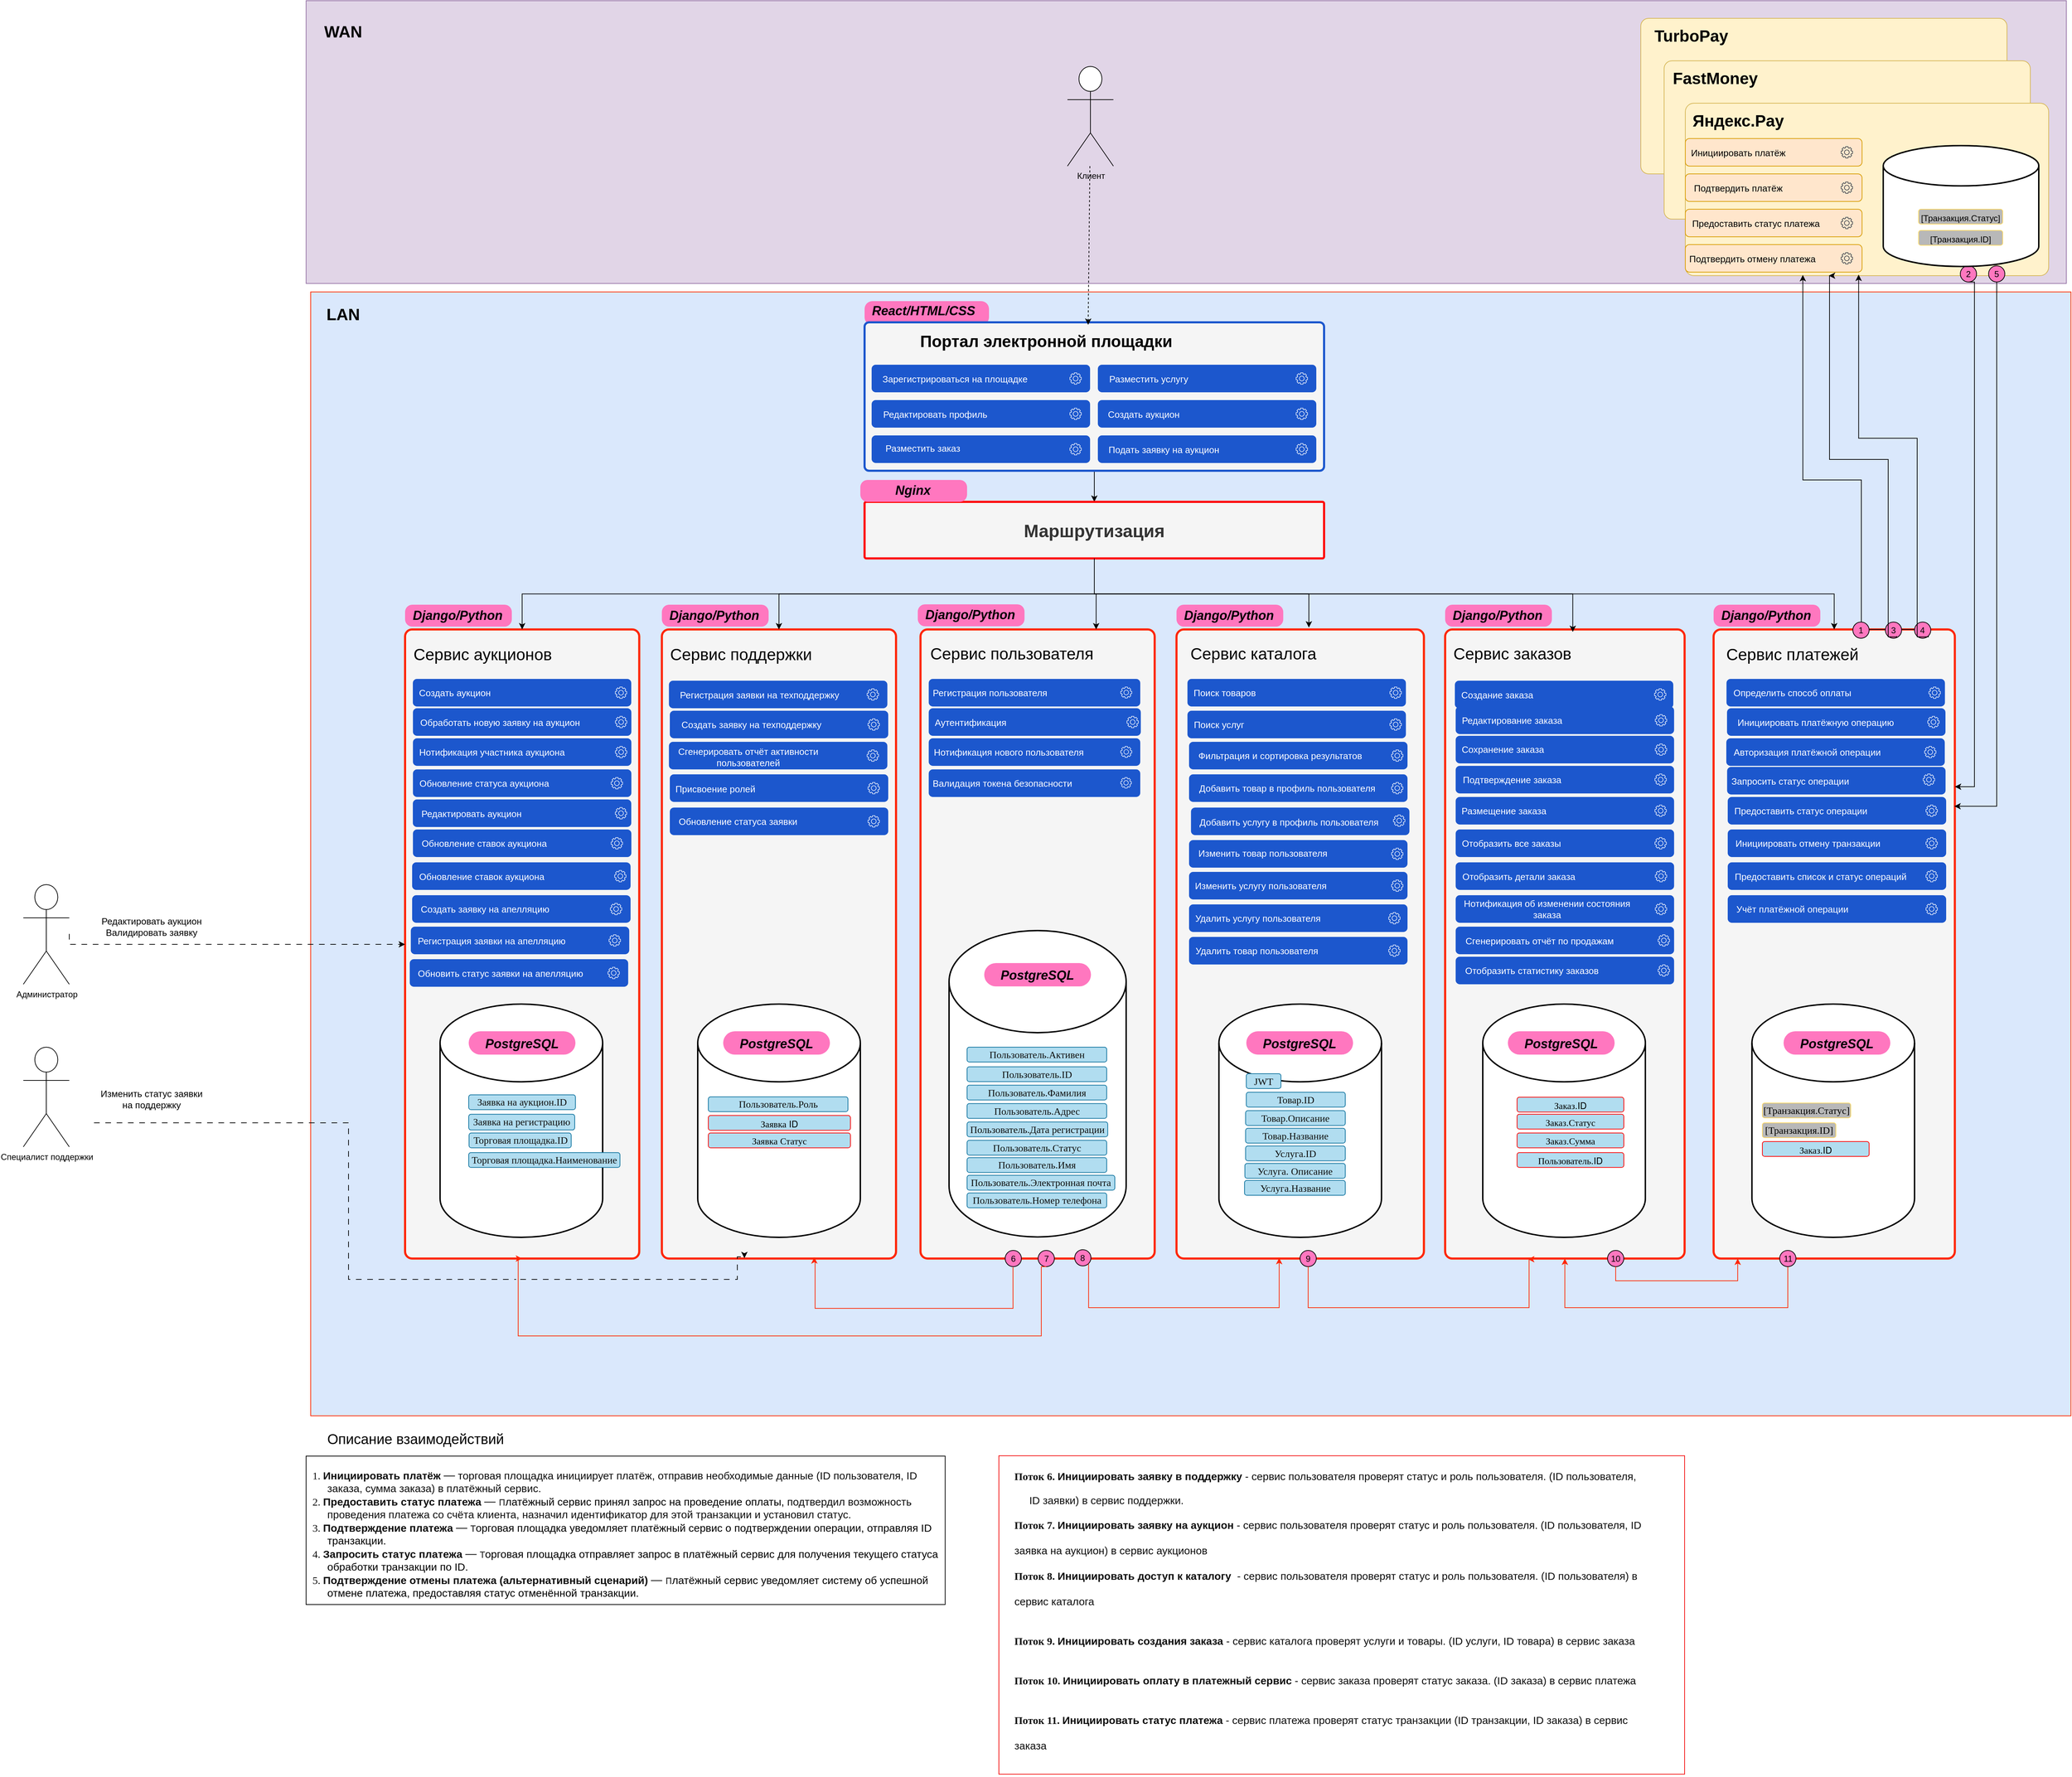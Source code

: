 <mxfile version="25.0.3" pages="2">
  <diagram id="EmPW29axV-nxAcPDCprE" name="DF — решение">
    <mxGraphModel dx="1180" dy="1880" grid="1" gridSize="10" guides="1" tooltips="1" connect="1" arrows="1" fold="1" page="1" pageScale="1" pageWidth="827" pageHeight="1169" math="0" shadow="0">
      <root>
        <mxCell id="0" />
        <mxCell id="1" parent="0" />
        <mxCell id="olN_-KbE16Kgvyjo8wOb-27" value="&lt;h1 style=&quot;margin-top: 0px; font-size: 15px;&quot;&gt;&lt;p style=&quot;margin: 0.0px 0.0px 0.0px 0.0px; font: 13.0px &#39;Helvetica Neue&#39;&quot;&gt;&lt;span style=&quot;color: rgba(0, 0, 0, 0); font-family: monospace; font-size: 0px; text-wrap: nowrap; background-color: rgb(255, 255, 255);&quot;&gt;мммиит&lt;/span&gt;&lt;br&gt;&lt;/p&gt;&lt;/h1&gt;" style="text;html=1;whiteSpace=wrap;overflow=hidden;rounded=0;fontSize=15;align=left;strokeColor=#f40b0b;" parent="1" vertex="1">
          <mxGeometry x="1870" y="889.5" width="970" height="450.5" as="geometry" />
        </mxCell>
        <mxCell id="pynt-gPgm3KeYhyvbBC_-1" value="" style="rounded=0;whiteSpace=wrap;html=1;fillColor=#dae8fc;strokeColor=#ff2600;" parent="1" vertex="1">
          <mxGeometry x="896.5" y="-757" width="2490" height="1590" as="geometry" />
        </mxCell>
        <mxCell id="EYjwyWK8iDL4i0m3K_R2-1" value="" style="rounded=1;whiteSpace=wrap;html=1;arcSize=3;movable=1;resizable=1;rotatable=1;deletable=1;editable=1;locked=0;connectable=1;fillColor=#f5f5f5;strokeColor=#ff2600;strokeWidth=3;fontColor=#333333;" parent="1" vertex="1">
          <mxGeometry x="2121.25" y="-279.5" width="350" height="890" as="geometry" />
        </mxCell>
        <mxCell id="S375t37u30HzhEKf-QHX-33" value="" style="rounded=1;whiteSpace=wrap;html=1;arcSize=3;movable=1;resizable=1;rotatable=1;deletable=1;editable=1;locked=0;connectable=1;fillColor=#f5f5f5;strokeColor=#ff2600;strokeWidth=3;fontColor=#333333;" parent="1" vertex="1">
          <mxGeometry x="2501.25" y="-279.5" width="338.75" height="890" as="geometry" />
        </mxCell>
        <mxCell id="S375t37u30HzhEKf-QHX-28" value="" style="rounded=1;whiteSpace=wrap;html=1;arcSize=3;movable=1;resizable=1;rotatable=1;deletable=1;editable=1;locked=0;connectable=1;fillColor=#f5f5f5;strokeColor=#ff2600;strokeWidth=3;fontColor=#333333;" parent="1" vertex="1">
          <mxGeometry x="2881" y="-279.5" width="341.25" height="890" as="geometry" />
        </mxCell>
        <mxCell id="S375t37u30HzhEKf-QHX-23" value="" style="rounded=1;whiteSpace=wrap;html=1;arcSize=3;movable=1;resizable=1;rotatable=1;deletable=1;editable=1;locked=0;connectable=1;fillColor=#f5f5f5;strokeColor=#ff2600;strokeWidth=3;fontColor=#333333;" parent="1" vertex="1">
          <mxGeometry x="1759.13" y="-279.5" width="331.25" height="890" as="geometry" />
        </mxCell>
        <mxCell id="S375t37u30HzhEKf-QHX-1" value="" style="rounded=1;whiteSpace=wrap;html=1;arcSize=3;movable=1;resizable=1;rotatable=1;deletable=1;editable=1;locked=0;connectable=1;fillColor=#f5f5f5;strokeColor=#ff2600;strokeWidth=3;fontColor=#333333;" parent="1" vertex="1">
          <mxGeometry x="1393.25" y="-279.5" width="331.25" height="890" as="geometry" />
        </mxCell>
        <mxCell id="RbH2-oSNFq2hRMYV8Igh-1" value="" style="rounded=0;whiteSpace=wrap;html=1;fillColor=#e1d5e7;strokeColor=#9673a6;movable=1;resizable=1;rotatable=1;deletable=1;editable=1;locked=0;connectable=1;" parent="1" vertex="1">
          <mxGeometry x="890" y="-1169" width="2490" height="400" as="geometry" />
        </mxCell>
        <mxCell id="4iePm_4qAymr_QeW8wBE-1" value="WAN" style="text;html=1;align=center;verticalAlign=middle;whiteSpace=wrap;rounded=1;shadow=0;fontSize=23;fontStyle=1" parent="1" vertex="1">
          <mxGeometry x="900" y="-1150" width="85" height="49" as="geometry" />
        </mxCell>
        <mxCell id="4iePm_4qAymr_QeW8wBE-2" value="LAN" style="text;html=1;align=center;verticalAlign=middle;whiteSpace=wrap;rounded=1;shadow=0;fontSize=23;fontStyle=1" parent="1" vertex="1">
          <mxGeometry x="900" y="-750" width="85" height="49" as="geometry" />
        </mxCell>
        <mxCell id="MS1StqoHrfOHzz-3_teZ-65" value="" style="group" parent="1" connectable="0" vertex="1">
          <mxGeometry x="2761" y="-1144" width="535" height="220" as="geometry" />
        </mxCell>
        <mxCell id="MS1StqoHrfOHzz-3_teZ-66" value="" style="rounded=1;whiteSpace=wrap;html=1;arcSize=5;fillColor=#fff2cc;strokeColor=#d6b656;" parent="MS1StqoHrfOHzz-3_teZ-65" vertex="1">
          <mxGeometry x="17" width="518" height="220" as="geometry" />
        </mxCell>
        <mxCell id="MS1StqoHrfOHzz-3_teZ-67" value="TurboPay" style="text;html=1;align=center;verticalAlign=middle;whiteSpace=wrap;rounded=1;shadow=0;fontSize=23;fontStyle=1" parent="MS1StqoHrfOHzz-3_teZ-65" vertex="1">
          <mxGeometry width="177" height="49" as="geometry" />
        </mxCell>
        <mxCell id="MS1StqoHrfOHzz-3_teZ-68" value="" style="group" parent="1" connectable="0" vertex="1">
          <mxGeometry x="2811" y="-1084" width="518" height="224" as="geometry" />
        </mxCell>
        <mxCell id="MS1StqoHrfOHzz-3_teZ-69" value="" style="rounded=1;whiteSpace=wrap;html=1;arcSize=5;fillColor=#fff2cc;strokeColor=#d6b656;" parent="MS1StqoHrfOHzz-3_teZ-68" vertex="1">
          <mxGeometry width="518" height="224" as="geometry" />
        </mxCell>
        <mxCell id="MS1StqoHrfOHzz-3_teZ-70" value="FastMoney" style="text;html=1;align=center;verticalAlign=middle;whiteSpace=wrap;rounded=1;shadow=0;fontSize=23;fontStyle=1" parent="MS1StqoHrfOHzz-3_teZ-68" vertex="1">
          <mxGeometry x="2" width="141" height="49" as="geometry" />
        </mxCell>
        <mxCell id="MS1StqoHrfOHzz-3_teZ-71" value="" style="group" parent="1" connectable="0" vertex="1">
          <mxGeometry x="2841" y="-1024" width="514" height="253" as="geometry" />
        </mxCell>
        <mxCell id="MS1StqoHrfOHzz-3_teZ-72" value="" style="rounded=1;whiteSpace=wrap;html=1;arcSize=5;fillColor=#fff2cc;strokeColor=#d6b656;" parent="MS1StqoHrfOHzz-3_teZ-71" vertex="1">
          <mxGeometry width="514" height="244" as="geometry" />
        </mxCell>
        <mxCell id="MS1StqoHrfOHzz-3_teZ-73" value="Яндекс.Pay" style="text;html=1;align=center;verticalAlign=middle;whiteSpace=wrap;rounded=1;shadow=0;fontSize=23;fontStyle=1" parent="MS1StqoHrfOHzz-3_teZ-71" vertex="1">
          <mxGeometry width="150" height="49" as="geometry" />
        </mxCell>
        <mxCell id="MS1StqoHrfOHzz-3_teZ-74" value="2" style="ellipse;whiteSpace=wrap;html=1;aspect=fixed;rounded=1;fillColor=#FF77BF;" parent="MS1StqoHrfOHzz-3_teZ-71" vertex="1">
          <mxGeometry x="389" y="230" width="23" height="23" as="geometry" />
        </mxCell>
        <mxCell id="MS1StqoHrfOHzz-3_teZ-75" value="5" style="ellipse;whiteSpace=wrap;html=1;aspect=fixed;rounded=1;fillColor=#FF77BF;" parent="MS1StqoHrfOHzz-3_teZ-71" vertex="1">
          <mxGeometry x="429" y="230" width="23" height="23" as="geometry" />
        </mxCell>
        <mxCell id="B2J-9PV_JAZ1SScZhi8U-4" style="edgeStyle=orthogonalEdgeStyle;rounded=0;orthogonalLoop=1;jettySize=auto;html=1;exitX=0.5;exitY=1;exitDx=0;exitDy=0;entryX=1;entryY=0.25;entryDx=0;entryDy=0;" parent="1" source="MS1StqoHrfOHzz-3_teZ-74" target="S375t37u30HzhEKf-QHX-28" edge="1">
          <mxGeometry relative="1" as="geometry">
            <Array as="points">
              <mxPoint x="3250" y="-771" />
              <mxPoint x="3250" y="-57" />
            </Array>
          </mxGeometry>
        </mxCell>
        <mxCell id="MS1StqoHrfOHzz-3_teZ-76" value="" style="strokeWidth=2;html=1;shape=mxgraph.flowchart.database;whiteSpace=wrap;rounded=1;movable=1;resizable=1;rotatable=1;deletable=1;editable=1;locked=0;connectable=1;" parent="1" vertex="1">
          <mxGeometry x="3121" y="-964" width="220" height="171" as="geometry" />
        </mxCell>
        <mxCell id="MS1StqoHrfOHzz-3_teZ-77" value="&lt;p style=&quot;margin: 0px 0px 0px 13px; text-indent: -13px; font-variant-numeric: normal; font-variant-east-asian: normal; font-variant-alternates: normal; font-kerning: auto; font-optical-sizing: auto; font-feature-settings: normal; font-variation-settings: normal; font-variant-position: normal; font-stretch: normal; font-size: 14px; line-height: normal; text-align: start;&quot; class=&quot;p1&quot;&gt;&lt;span style=&quot;font-size: 12px; text-align: center; text-indent: 0px;&quot;&gt;[Транзакция.Статус]&lt;/span&gt;&lt;br&gt;&lt;/p&gt;" style="rounded=1;whiteSpace=wrap;html=1;fillColor=#B8B8B8;strokeColor=#FFD966;" parent="1" vertex="1">
          <mxGeometry x="3171" y="-874" width="119" height="21" as="geometry" />
        </mxCell>
        <mxCell id="MS1StqoHrfOHzz-3_teZ-78" value="&lt;p style=&quot;margin: 0px 0px 0px 13px; text-indent: -13px; font-variant-numeric: normal; font-variant-east-asian: normal; font-variant-alternates: normal; font-kerning: auto; font-optical-sizing: auto; font-feature-settings: normal; font-variation-settings: normal; font-variant-position: normal; font-stretch: normal; font-size: 14px; line-height: normal; text-align: start;&quot; class=&quot;p1&quot;&gt;&lt;span style=&quot;font-size: 12px; text-align: center; text-indent: 0px;&quot;&gt;[Транзакция.ID]&lt;/span&gt;&lt;br&gt;&lt;/p&gt;" style="rounded=1;whiteSpace=wrap;html=1;fillColor=#B8B8B8;strokeColor=#FFD966;" parent="1" vertex="1">
          <mxGeometry x="3171" y="-844" width="119" height="21" as="geometry" />
        </mxCell>
        <mxCell id="MS1StqoHrfOHzz-3_teZ-80" value="" style="group" parent="1" connectable="0" vertex="1">
          <mxGeometry x="2831" y="-974" width="260" height="39" as="geometry" />
        </mxCell>
        <mxCell id="MS1StqoHrfOHzz-3_teZ-81" value="" style="rounded=1;whiteSpace=wrap;html=1;fillColor=#ffe6cc;strokeColor=#d79b00;" parent="MS1StqoHrfOHzz-3_teZ-80" vertex="1">
          <mxGeometry x="10" width="250" height="39" as="geometry" />
        </mxCell>
        <mxCell id="MS1StqoHrfOHzz-3_teZ-82" value="" style="sketch=0;outlineConnect=0;fontColor=#232F3E;gradientColor=none;fillColor=#232F3D;strokeColor=none;dashed=0;verticalLabelPosition=bottom;verticalAlign=top;align=center;html=1;fontSize=12;fontStyle=0;aspect=fixed;pointerEvents=1;shape=mxgraph.aws4.gear;rounded=1;" parent="MS1StqoHrfOHzz-3_teZ-80" vertex="1">
          <mxGeometry x="230" y="11" width="17" height="17" as="geometry" />
        </mxCell>
        <mxCell id="MS1StqoHrfOHzz-3_teZ-83" value="Инициировать платёж" style="text;html=1;align=center;verticalAlign=middle;whiteSpace=wrap;rounded=1;fontSize=13;" parent="MS1StqoHrfOHzz-3_teZ-80" vertex="1">
          <mxGeometry y="4.5" width="170" height="30" as="geometry" />
        </mxCell>
        <mxCell id="MS1StqoHrfOHzz-3_teZ-84" value="" style="group" parent="1" connectable="0" vertex="1">
          <mxGeometry x="2831" y="-924" width="260" height="39" as="geometry" />
        </mxCell>
        <mxCell id="MS1StqoHrfOHzz-3_teZ-85" value="" style="rounded=1;whiteSpace=wrap;html=1;fillColor=#ffe6cc;strokeColor=#d79b00;" parent="MS1StqoHrfOHzz-3_teZ-84" vertex="1">
          <mxGeometry x="10" width="250" height="39" as="geometry" />
        </mxCell>
        <mxCell id="MS1StqoHrfOHzz-3_teZ-86" value="" style="sketch=0;outlineConnect=0;fontColor=#232F3E;gradientColor=none;fillColor=#232F3D;strokeColor=none;dashed=0;verticalLabelPosition=bottom;verticalAlign=top;align=center;html=1;fontSize=12;fontStyle=0;aspect=fixed;pointerEvents=1;shape=mxgraph.aws4.gear;rounded=1;" parent="MS1StqoHrfOHzz-3_teZ-84" vertex="1">
          <mxGeometry x="230" y="11" width="17" height="17" as="geometry" />
        </mxCell>
        <mxCell id="MS1StqoHrfOHzz-3_teZ-87" value="Подтвердить платёж" style="text;html=1;align=center;verticalAlign=middle;whiteSpace=wrap;rounded=1;fontSize=13;" parent="MS1StqoHrfOHzz-3_teZ-84" vertex="1">
          <mxGeometry y="4.5" width="170" height="30" as="geometry" />
        </mxCell>
        <mxCell id="MS1StqoHrfOHzz-3_teZ-88" value="" style="group" parent="1" connectable="0" vertex="1">
          <mxGeometry x="2841" y="-874" width="250" height="39" as="geometry" />
        </mxCell>
        <mxCell id="MS1StqoHrfOHzz-3_teZ-89" value="" style="rounded=1;whiteSpace=wrap;html=1;fillColor=#ffe6cc;strokeColor=#d79b00;" parent="MS1StqoHrfOHzz-3_teZ-88" vertex="1">
          <mxGeometry width="250" height="39" as="geometry" />
        </mxCell>
        <mxCell id="MS1StqoHrfOHzz-3_teZ-90" value="" style="sketch=0;outlineConnect=0;fontColor=#232F3E;gradientColor=none;fillColor=#232F3D;strokeColor=none;dashed=0;verticalLabelPosition=bottom;verticalAlign=top;align=center;html=1;fontSize=12;fontStyle=0;aspect=fixed;pointerEvents=1;shape=mxgraph.aws4.gear;rounded=1;" parent="MS1StqoHrfOHzz-3_teZ-88" vertex="1">
          <mxGeometry x="220" y="11" width="17" height="17" as="geometry" />
        </mxCell>
        <mxCell id="MS1StqoHrfOHzz-3_teZ-91" value="Предоставить статус платежа" style="text;html=1;align=center;verticalAlign=middle;whiteSpace=wrap;rounded=1;fontSize=13;" parent="MS1StqoHrfOHzz-3_teZ-88" vertex="1">
          <mxGeometry y="4.5" width="200" height="30" as="geometry" />
        </mxCell>
        <mxCell id="MS1StqoHrfOHzz-3_teZ-92" value="" style="group" parent="1" connectable="0" vertex="1">
          <mxGeometry x="2831" y="-824" width="260" height="39" as="geometry" />
        </mxCell>
        <mxCell id="MS1StqoHrfOHzz-3_teZ-93" value="" style="rounded=1;whiteSpace=wrap;html=1;fillColor=#ffe6cc;strokeColor=#d79b00;" parent="MS1StqoHrfOHzz-3_teZ-92" vertex="1">
          <mxGeometry x="10" width="250" height="39" as="geometry" />
        </mxCell>
        <mxCell id="MS1StqoHrfOHzz-3_teZ-94" value="" style="sketch=0;outlineConnect=0;fontColor=#232F3E;gradientColor=none;fillColor=#232F3D;strokeColor=none;dashed=0;verticalLabelPosition=bottom;verticalAlign=top;align=center;html=1;fontSize=12;fontStyle=0;aspect=fixed;pointerEvents=1;shape=mxgraph.aws4.gear;rounded=1;" parent="MS1StqoHrfOHzz-3_teZ-92" vertex="1">
          <mxGeometry x="230" y="11" width="17" height="17" as="geometry" />
        </mxCell>
        <mxCell id="MS1StqoHrfOHzz-3_teZ-95" value="Подтвердить отмену платежа" style="text;html=1;align=center;verticalAlign=middle;whiteSpace=wrap;rounded=1;fontSize=13;" parent="MS1StqoHrfOHzz-3_teZ-92" vertex="1">
          <mxGeometry y="4.5" width="210" height="30" as="geometry" />
        </mxCell>
        <mxCell id="9ohh51jGGzimZIyDsHWu-1" value="" style="group" parent="1" connectable="0" vertex="1">
          <mxGeometry x="1680" y="-757" width="176" height="49" as="geometry" />
        </mxCell>
        <mxCell id="9ohh51jGGzimZIyDsHWu-2" value="&lt;p style=&quot;margin: 0px 0px 0px 13px; text-indent: -13px; font-variant-numeric: normal; font-variant-east-asian: normal; font-variant-alternates: normal; font-kerning: auto; font-optical-sizing: auto; font-feature-settings: normal; font-variation-settings: normal; font-variant-position: normal; font-stretch: normal; font-size: 14px; line-height: normal; color: rgb(14, 14, 14); text-align: start;&quot; class=&quot;p1&quot;&gt;&lt;br&gt;&lt;/p&gt;" style="rounded=1;whiteSpace=wrap;html=1;fillColor=#FF77BF;strokeColor=none;arcSize=33;" parent="9ohh51jGGzimZIyDsHWu-1" vertex="1">
          <mxGeometry y="13" width="176" height="34" as="geometry" />
        </mxCell>
        <mxCell id="9ohh51jGGzimZIyDsHWu-3" value="&lt;font style=&quot;font-size: 18px;&quot;&gt;&lt;i&gt;React/HTML/CSS&lt;/i&gt;&lt;/font&gt;" style="text;html=1;align=center;verticalAlign=middle;whiteSpace=wrap;rounded=1;shadow=0;fontSize=23;fontStyle=1" parent="9ohh51jGGzimZIyDsHWu-1" vertex="1">
          <mxGeometry x="32.929" width="101.058" height="49" as="geometry" />
        </mxCell>
        <mxCell id="B2J-9PV_JAZ1SScZhi8U-6" style="edgeStyle=orthogonalEdgeStyle;rounded=0;orthogonalLoop=1;jettySize=auto;html=1;exitX=0.5;exitY=1;exitDx=0;exitDy=0;entryX=0.5;entryY=0;entryDx=0;entryDy=0;" parent="1" source="9ohh51jGGzimZIyDsHWu-4" target="S375t37u30HzhEKf-QHX-47" edge="1">
          <mxGeometry relative="1" as="geometry" />
        </mxCell>
        <mxCell id="9ohh51jGGzimZIyDsHWu-4" value="" style="rounded=1;whiteSpace=wrap;html=1;arcSize=3;fillColor=#f5f5f5;strokeColor=#1C57CD;strokeWidth=3;align=center;verticalAlign=middle;fontFamily=Helvetica;fontSize=12;fontColor=#333333;resizable=1;" parent="1" vertex="1">
          <mxGeometry x="1680" y="-714" width="650" height="210" as="geometry" />
        </mxCell>
        <mxCell id="9ohh51jGGzimZIyDsHWu-5" value="Портал электронной площадки" style="text;html=1;align=center;verticalAlign=middle;whiteSpace=wrap;rounded=1;shadow=0;fontSize=23;fontStyle=1" parent="1" vertex="1">
          <mxGeometry x="1747" y="-712" width="380" height="49" as="geometry" />
        </mxCell>
        <mxCell id="9ohh51jGGzimZIyDsHWu-6" value="Клиент" style="shape=umlActor;verticalLabelPosition=bottom;verticalAlign=top;html=1;outlineConnect=0;rounded=1;" parent="1" vertex="1">
          <mxGeometry x="1967" y="-1076" width="65" height="141" as="geometry" />
        </mxCell>
        <mxCell id="9ohh51jGGzimZIyDsHWu-7" value="" style="endArrow=classic;html=1;rounded=1;dashed=1;entryX=0.727;entryY=0.031;entryDx=0;entryDy=0;entryPerimeter=0;fontSize=12;" parent="1" source="9ohh51jGGzimZIyDsHWu-6" edge="1">
          <mxGeometry width="50" height="50" relative="1" as="geometry">
            <mxPoint x="1995" y="-974" as="sourcePoint" />
            <mxPoint x="1996.26" y="-710.481" as="targetPoint" />
            <Array as="points" />
          </mxGeometry>
        </mxCell>
        <mxCell id="9ohh51jGGzimZIyDsHWu-8" value="" style="group" parent="1" connectable="0" vertex="1">
          <mxGeometry x="1690" y="-654" width="309" height="39" as="geometry" />
        </mxCell>
        <mxCell id="9ohh51jGGzimZIyDsHWu-9" value="" style="group" parent="9ohh51jGGzimZIyDsHWu-8" connectable="0" vertex="1">
          <mxGeometry width="309" height="39" as="geometry" />
        </mxCell>
        <mxCell id="9ohh51jGGzimZIyDsHWu-10" value="" style="rounded=1;whiteSpace=wrap;html=1;fillColor=#1C57CD;strokeColor=none;" parent="9ohh51jGGzimZIyDsHWu-9" vertex="1">
          <mxGeometry width="309" height="39" as="geometry" />
        </mxCell>
        <mxCell id="9ohh51jGGzimZIyDsHWu-11" value="" style="sketch=0;outlineConnect=0;fontColor=#FFFFFF;gradientColor=none;fillColor=#FFFFFF;strokeColor=none;dashed=0;verticalLabelPosition=bottom;verticalAlign=top;align=center;html=1;fontSize=12;fontStyle=0;aspect=fixed;pointerEvents=1;shape=mxgraph.aws4.gear;rounded=1;" parent="9ohh51jGGzimZIyDsHWu-9" vertex="1">
          <mxGeometry x="280" y="11" width="17" height="17" as="geometry" />
        </mxCell>
        <mxCell id="9ohh51jGGzimZIyDsHWu-12" value="Зарегистрироваться на площадке" style="text;html=1;align=center;verticalAlign=middle;whiteSpace=wrap;rounded=1;fontSize=13;fontColor=#FFFFFF;" parent="9ohh51jGGzimZIyDsHWu-9" vertex="1">
          <mxGeometry x="9" y="4.5" width="218" height="30" as="geometry" />
        </mxCell>
        <mxCell id="9ohh51jGGzimZIyDsHWu-13" value="" style="group" parent="1" connectable="0" vertex="1">
          <mxGeometry x="1690" y="-604" width="309" height="39" as="geometry" />
        </mxCell>
        <mxCell id="9ohh51jGGzimZIyDsHWu-14" value="" style="group" parent="9ohh51jGGzimZIyDsHWu-13" connectable="0" vertex="1">
          <mxGeometry width="309" height="39" as="geometry" />
        </mxCell>
        <mxCell id="9ohh51jGGzimZIyDsHWu-15" value="" style="rounded=1;whiteSpace=wrap;html=1;fillColor=#1C57CD;strokeColor=none;" parent="9ohh51jGGzimZIyDsHWu-14" vertex="1">
          <mxGeometry width="309" height="39" as="geometry" />
        </mxCell>
        <mxCell id="9ohh51jGGzimZIyDsHWu-16" value="" style="sketch=0;outlineConnect=0;fontColor=#FFFFFF;gradientColor=none;fillColor=#FFFFFF;strokeColor=none;dashed=0;verticalLabelPosition=bottom;verticalAlign=top;align=center;html=1;fontSize=12;fontStyle=0;aspect=fixed;pointerEvents=1;shape=mxgraph.aws4.gear;rounded=1;" parent="9ohh51jGGzimZIyDsHWu-14" vertex="1">
          <mxGeometry x="280" y="11" width="17" height="17" as="geometry" />
        </mxCell>
        <mxCell id="9ohh51jGGzimZIyDsHWu-17" value="Редактировать профиль" style="text;html=1;align=center;verticalAlign=middle;whiteSpace=wrap;rounded=1;fontSize=13;fontColor=#FFFFFF;" parent="9ohh51jGGzimZIyDsHWu-14" vertex="1">
          <mxGeometry x="8" y="4.5" width="164" height="30" as="geometry" />
        </mxCell>
        <mxCell id="9ohh51jGGzimZIyDsHWu-18" value="" style="group" parent="1" connectable="0" vertex="1">
          <mxGeometry x="1690" y="-554" width="309" height="39" as="geometry" />
        </mxCell>
        <mxCell id="9ohh51jGGzimZIyDsHWu-19" value="" style="group" parent="9ohh51jGGzimZIyDsHWu-18" connectable="0" vertex="1">
          <mxGeometry width="309" height="39" as="geometry" />
        </mxCell>
        <mxCell id="9ohh51jGGzimZIyDsHWu-20" value="" style="rounded=1;whiteSpace=wrap;html=1;fillColor=#1C57CD;strokeColor=none;" parent="9ohh51jGGzimZIyDsHWu-19" vertex="1">
          <mxGeometry width="309" height="39" as="geometry" />
        </mxCell>
        <mxCell id="9ohh51jGGzimZIyDsHWu-21" value="" style="sketch=0;outlineConnect=0;fontColor=#FFFFFF;gradientColor=none;fillColor=#FFFFFF;strokeColor=none;dashed=0;verticalLabelPosition=bottom;verticalAlign=top;align=center;html=1;fontSize=12;fontStyle=0;aspect=fixed;pointerEvents=1;shape=mxgraph.aws4.gear;rounded=1;" parent="9ohh51jGGzimZIyDsHWu-19" vertex="1">
          <mxGeometry x="280" y="11" width="17" height="17" as="geometry" />
        </mxCell>
        <mxCell id="9ohh51jGGzimZIyDsHWu-22" value="Разместить заказ" style="text;html=1;align=center;verticalAlign=middle;whiteSpace=wrap;rounded=1;fontSize=13;fontColor=#FFFFFF;" parent="9ohh51jGGzimZIyDsHWu-19" vertex="1">
          <mxGeometry x="14" y="3" width="117" height="30" as="geometry" />
        </mxCell>
        <mxCell id="9ohh51jGGzimZIyDsHWu-23" value="" style="group" parent="1" connectable="0" vertex="1">
          <mxGeometry x="2010" y="-654" width="309" height="39" as="geometry" />
        </mxCell>
        <mxCell id="9ohh51jGGzimZIyDsHWu-24" value="" style="group" parent="9ohh51jGGzimZIyDsHWu-23" connectable="0" vertex="1">
          <mxGeometry width="309" height="39" as="geometry" />
        </mxCell>
        <mxCell id="9ohh51jGGzimZIyDsHWu-25" value="" style="rounded=1;whiteSpace=wrap;html=1;fillColor=#1C57CD;strokeColor=none;" parent="9ohh51jGGzimZIyDsHWu-24" vertex="1">
          <mxGeometry width="309" height="39" as="geometry" />
        </mxCell>
        <mxCell id="9ohh51jGGzimZIyDsHWu-26" value="" style="sketch=0;outlineConnect=0;fontColor=#FFFFFF;gradientColor=none;fillColor=#FFFFFF;strokeColor=none;dashed=0;verticalLabelPosition=bottom;verticalAlign=top;align=center;html=1;fontSize=12;fontStyle=0;aspect=fixed;pointerEvents=1;shape=mxgraph.aws4.gear;rounded=1;" parent="9ohh51jGGzimZIyDsHWu-24" vertex="1">
          <mxGeometry x="280" y="11" width="17" height="17" as="geometry" />
        </mxCell>
        <mxCell id="9ohh51jGGzimZIyDsHWu-27" value="Разместить услугу" style="text;html=1;align=center;verticalAlign=middle;whiteSpace=wrap;rounded=1;fontSize=13;fontColor=#FFFFFF;" parent="9ohh51jGGzimZIyDsHWu-24" vertex="1">
          <mxGeometry x="6" y="4.5" width="132" height="30" as="geometry" />
        </mxCell>
        <mxCell id="9ohh51jGGzimZIyDsHWu-28" value="" style="group" parent="1" connectable="0" vertex="1">
          <mxGeometry x="2010" y="-604" width="309" height="39" as="geometry" />
        </mxCell>
        <mxCell id="9ohh51jGGzimZIyDsHWu-29" value="" style="group" parent="9ohh51jGGzimZIyDsHWu-28" connectable="0" vertex="1">
          <mxGeometry width="309" height="39" as="geometry" />
        </mxCell>
        <mxCell id="9ohh51jGGzimZIyDsHWu-30" value="" style="rounded=1;whiteSpace=wrap;html=1;fillColor=#1C57CD;strokeColor=none;" parent="9ohh51jGGzimZIyDsHWu-29" vertex="1">
          <mxGeometry width="309" height="39" as="geometry" />
        </mxCell>
        <mxCell id="9ohh51jGGzimZIyDsHWu-31" value="" style="sketch=0;outlineConnect=0;fontColor=#FFFFFF;gradientColor=none;fillColor=#FFFFFF;strokeColor=none;dashed=0;verticalLabelPosition=bottom;verticalAlign=top;align=center;html=1;fontSize=12;fontStyle=0;aspect=fixed;pointerEvents=1;shape=mxgraph.aws4.gear;rounded=1;" parent="9ohh51jGGzimZIyDsHWu-29" vertex="1">
          <mxGeometry x="280" y="11" width="17" height="17" as="geometry" />
        </mxCell>
        <mxCell id="9ohh51jGGzimZIyDsHWu-32" value="Создать аукцион" style="text;html=1;align=center;verticalAlign=middle;whiteSpace=wrap;rounded=1;fontSize=13;fontColor=#FFFFFF;" parent="9ohh51jGGzimZIyDsHWu-29" vertex="1">
          <mxGeometry x="10" y="4.5" width="110" height="30" as="geometry" />
        </mxCell>
        <mxCell id="9ohh51jGGzimZIyDsHWu-33" value="" style="group" parent="1" connectable="0" vertex="1">
          <mxGeometry x="2010" y="-554" width="309" height="39" as="geometry" />
        </mxCell>
        <mxCell id="9ohh51jGGzimZIyDsHWu-34" value="" style="group" parent="9ohh51jGGzimZIyDsHWu-33" connectable="0" vertex="1">
          <mxGeometry width="309" height="39" as="geometry" />
        </mxCell>
        <mxCell id="9ohh51jGGzimZIyDsHWu-35" value="" style="rounded=1;whiteSpace=wrap;html=1;fillColor=#1C57CD;strokeColor=none;" parent="9ohh51jGGzimZIyDsHWu-34" vertex="1">
          <mxGeometry width="309" height="39" as="geometry" />
        </mxCell>
        <mxCell id="9ohh51jGGzimZIyDsHWu-36" value="" style="sketch=0;outlineConnect=0;fontColor=#FFFFFF;gradientColor=none;fillColor=#FFFFFF;strokeColor=none;dashed=0;verticalLabelPosition=bottom;verticalAlign=top;align=center;html=1;fontSize=12;fontStyle=0;aspect=fixed;pointerEvents=1;shape=mxgraph.aws4.gear;rounded=1;" parent="9ohh51jGGzimZIyDsHWu-34" vertex="1">
          <mxGeometry x="280" y="11" width="17" height="17" as="geometry" />
        </mxCell>
        <mxCell id="9ohh51jGGzimZIyDsHWu-37" value="Подать заявку на аукцион" style="text;html=1;align=center;verticalAlign=middle;whiteSpace=wrap;rounded=1;fontSize=13;fontColor=#FFFFFF;" parent="9ohh51jGGzimZIyDsHWu-34" vertex="1">
          <mxGeometry x="10" y="4.5" width="167" height="30" as="geometry" />
        </mxCell>
        <mxCell id="aaNjY1MaprmgX61b4Wia-1" value="" style="rounded=1;whiteSpace=wrap;html=1;arcSize=3;movable=1;resizable=1;rotatable=1;deletable=1;editable=1;locked=0;connectable=1;fillColor=#f5f5f5;strokeColor=#ff2600;strokeWidth=3;fontColor=#333333;" parent="1" vertex="1">
          <mxGeometry x="1030" y="-279.5" width="331.25" height="890" as="geometry" />
        </mxCell>
        <mxCell id="a9AVJokzLjfI5Ge0GNr6-1" value="" style="group" parent="1" connectable="0" vertex="1">
          <mxGeometry x="1030" y="-319.5" width="151" height="36" as="geometry" />
        </mxCell>
        <mxCell id="a9AVJokzLjfI5Ge0GNr6-2" value="&lt;p style=&quot;margin: 0px 0px 0px 13px; text-indent: -13px; font-variant-numeric: normal; font-variant-east-asian: normal; font-variant-alternates: normal; font-kerning: auto; font-optical-sizing: auto; font-feature-settings: normal; font-variation-settings: normal; font-variant-position: normal; font-stretch: normal; font-size: 14px; line-height: normal; color: rgb(14, 14, 14); text-align: start;&quot; class=&quot;p1&quot;&gt;&lt;br&gt;&lt;/p&gt;" style="rounded=1;whiteSpace=wrap;html=1;fillColor=#FF77BF;strokeColor=none;arcSize=33;" parent="a9AVJokzLjfI5Ge0GNr6-1" vertex="1">
          <mxGeometry y="5" width="151" height="31" as="geometry" />
        </mxCell>
        <mxCell id="a9AVJokzLjfI5Ge0GNr6-3" value="&lt;font style=&quot;font-size: 18px;&quot;&gt;&lt;i&gt;Django/Python&lt;/i&gt;&lt;/font&gt;" style="text;html=1;align=center;verticalAlign=middle;whiteSpace=wrap;rounded=1;shadow=0;fontSize=23;fontStyle=1" parent="a9AVJokzLjfI5Ge0GNr6-1" vertex="1">
          <mxGeometry x="30" width="89" height="36" as="geometry" />
        </mxCell>
        <mxCell id="EmHhCaO-DmHrTdn_FDPG-1" value="&lt;span style=&quot;font-size: 23px;&quot;&gt;Сервис аукционов&lt;/span&gt;" style="text;html=1;align=left;verticalAlign=middle;whiteSpace=wrap;rounded=0;" parent="1" vertex="1">
          <mxGeometry x="1040" y="-259.5" width="280" height="30" as="geometry" />
        </mxCell>
        <mxCell id="LXFwN4HtIessig--_eWP-1" value="" style="strokeWidth=2;html=1;shape=mxgraph.flowchart.database;whiteSpace=wrap;rounded=1;movable=1;resizable=1;rotatable=1;deletable=1;editable=1;locked=0;connectable=1;" parent="1" vertex="1">
          <mxGeometry x="1444" y="250.5" width="230" height="330" as="geometry" />
        </mxCell>
        <mxCell id="90fVg5zd-d_AWl8K-iAl-1" value="" style="group" parent="1" connectable="0" vertex="1">
          <mxGeometry x="1770.75" y="-209.5" width="299.25" height="39" as="geometry" />
        </mxCell>
        <mxCell id="90fVg5zd-d_AWl8K-iAl-2" value="" style="group" parent="90fVg5zd-d_AWl8K-iAl-1" connectable="0" vertex="1">
          <mxGeometry width="299.25" height="39" as="geometry" />
        </mxCell>
        <mxCell id="90fVg5zd-d_AWl8K-iAl-3" value="" style="rounded=1;whiteSpace=wrap;html=1;gradientColor=none;fillColor=#1C57CD;strokeColor=none;movable=1;resizable=1;rotatable=1;deletable=1;editable=1;locked=0;connectable=1;" parent="90fVg5zd-d_AWl8K-iAl-2" vertex="1">
          <mxGeometry width="299.25" height="39" as="geometry" />
        </mxCell>
        <mxCell id="90fVg5zd-d_AWl8K-iAl-4" value="" style="sketch=0;outlineConnect=0;dashed=0;verticalLabelPosition=bottom;verticalAlign=top;align=center;html=1;fontSize=12;fontStyle=0;aspect=fixed;pointerEvents=1;shape=mxgraph.aws4.gear;rounded=1;strokeColor=none;fillColor=default;" parent="90fVg5zd-d_AWl8K-iAl-2" vertex="1">
          <mxGeometry x="271.165" y="11" width="16.45" height="16.45" as="geometry" />
        </mxCell>
        <mxCell id="90fVg5zd-d_AWl8K-iAl-5" value="Регистрация пользователя" style="text;html=1;align=center;verticalAlign=middle;whiteSpace=wrap;rounded=1;fontSize=13;fontColor=#FFFFFF;strokeColor=none;movable=1;resizable=1;rotatable=1;deletable=1;editable=1;locked=0;connectable=1;" parent="90fVg5zd-d_AWl8K-iAl-2" vertex="1">
          <mxGeometry x="2.905" y="4.5" width="166.573" height="30" as="geometry" />
        </mxCell>
        <mxCell id="90fVg5zd-d_AWl8K-iAl-6" value="" style="group" parent="1" connectable="0" vertex="1">
          <mxGeometry x="1770.75" y="-168" width="309" height="39" as="geometry" />
        </mxCell>
        <mxCell id="90fVg5zd-d_AWl8K-iAl-7" value="" style="rounded=1;whiteSpace=wrap;html=1;fillColor=#1C57CD;strokeColor=none;" parent="90fVg5zd-d_AWl8K-iAl-6" vertex="1">
          <mxGeometry width="300" height="39" as="geometry" />
        </mxCell>
        <mxCell id="90fVg5zd-d_AWl8K-iAl-8" value="" style="sketch=0;outlineConnect=0;fontColor=#232F3E;gradientColor=none;fillColor=default;strokeColor=none;dashed=0;verticalLabelPosition=bottom;verticalAlign=top;align=center;html=1;fontSize=12;fontStyle=0;aspect=fixed;pointerEvents=1;shape=mxgraph.aws4.gear;rounded=1;" parent="90fVg5zd-d_AWl8K-iAl-6" vertex="1">
          <mxGeometry x="280" y="11" width="17" height="17" as="geometry" />
        </mxCell>
        <mxCell id="90fVg5zd-d_AWl8K-iAl-9" value="Аутентификация" style="text;html=1;align=center;verticalAlign=middle;whiteSpace=wrap;rounded=1;fontSize=13;fontColor=#FFFFFF;strokeColor=none;" parent="90fVg5zd-d_AWl8K-iAl-6" vertex="1">
          <mxGeometry x="2" y="4.5" width="114" height="30" as="geometry" />
        </mxCell>
        <mxCell id="90fVg5zd-d_AWl8K-iAl-10" value="" style="group" parent="1" connectable="0" vertex="1">
          <mxGeometry x="1404.5" y="-74.5" width="309" height="39" as="geometry" />
        </mxCell>
        <mxCell id="90fVg5zd-d_AWl8K-iAl-11" value="" style="rounded=1;whiteSpace=wrap;html=1;fillColor=#1C57CD;strokeColor=none;" parent="90fVg5zd-d_AWl8K-iAl-10" vertex="1">
          <mxGeometry width="309" height="39" as="geometry" />
        </mxCell>
        <mxCell id="90fVg5zd-d_AWl8K-iAl-12" value="" style="sketch=0;outlineConnect=0;fontColor=#232F3E;gradientColor=none;fillColor=default;strokeColor=none;dashed=0;verticalLabelPosition=bottom;verticalAlign=top;align=center;html=1;fontSize=12;fontStyle=0;aspect=fixed;pointerEvents=1;shape=mxgraph.aws4.gear;rounded=1;" parent="90fVg5zd-d_AWl8K-iAl-10" vertex="1">
          <mxGeometry x="280" y="11" width="17" height="17" as="geometry" />
        </mxCell>
        <mxCell id="90fVg5zd-d_AWl8K-iAl-13" value="Присвоение ролей" style="text;html=1;align=center;verticalAlign=middle;whiteSpace=wrap;rounded=1;fontSize=13;fontColor=#FFFFFF;strokeColor=none;" parent="90fVg5zd-d_AWl8K-iAl-10" vertex="1">
          <mxGeometry x="3" y="5" width="122" height="30" as="geometry" />
        </mxCell>
        <mxCell id="90fVg5zd-d_AWl8K-iAl-14" value="" style="group" parent="1" connectable="0" vertex="1">
          <mxGeometry x="1770.75" y="-125.5" width="299.25" height="39" as="geometry" />
        </mxCell>
        <mxCell id="90fVg5zd-d_AWl8K-iAl-15" value="" style="rounded=1;whiteSpace=wrap;html=1;fillColor=#1C57CD;strokeColor=none;" parent="90fVg5zd-d_AWl8K-iAl-14" vertex="1">
          <mxGeometry width="299.25" height="39" as="geometry" />
        </mxCell>
        <mxCell id="90fVg5zd-d_AWl8K-iAl-16" value="" style="sketch=0;outlineConnect=0;fontColor=#232F3E;gradientColor=none;fillColor=default;strokeColor=none;dashed=0;verticalLabelPosition=bottom;verticalAlign=top;align=center;html=1;fontSize=12;fontStyle=0;aspect=fixed;pointerEvents=1;shape=mxgraph.aws4.gear;rounded=1;" parent="90fVg5zd-d_AWl8K-iAl-14" vertex="1">
          <mxGeometry x="271.165" y="11" width="16.464" height="16.464" as="geometry" />
        </mxCell>
        <mxCell id="90fVg5zd-d_AWl8K-iAl-17" value="Нотификация нового пользователя" style="text;html=1;align=center;verticalAlign=middle;whiteSpace=wrap;rounded=1;fontSize=13;fontColor=#FFFFFF;strokeColor=none;" parent="90fVg5zd-d_AWl8K-iAl-14" vertex="1">
          <mxGeometry x="2.905" y="4.5" width="219.837" height="30" as="geometry" />
        </mxCell>
        <mxCell id="90fVg5zd-d_AWl8K-iAl-18" value="" style="group" parent="1" connectable="0" vertex="1">
          <mxGeometry x="1770.75" y="-81.5" width="299.25" height="39" as="geometry" />
        </mxCell>
        <mxCell id="90fVg5zd-d_AWl8K-iAl-19" value="" style="rounded=1;whiteSpace=wrap;html=1;fillColor=#1C57CD;strokeColor=none;" parent="90fVg5zd-d_AWl8K-iAl-18" vertex="1">
          <mxGeometry width="299.25" height="39" as="geometry" />
        </mxCell>
        <mxCell id="90fVg5zd-d_AWl8K-iAl-20" value="" style="sketch=0;outlineConnect=0;fontColor=#232F3E;gradientColor=none;fillColor=default;strokeColor=none;dashed=0;verticalLabelPosition=bottom;verticalAlign=top;align=center;html=1;fontSize=12;fontStyle=0;aspect=fixed;pointerEvents=1;shape=mxgraph.aws4.gear;rounded=1;" parent="90fVg5zd-d_AWl8K-iAl-18" vertex="1">
          <mxGeometry x="271.165" y="11" width="15.913" height="15.913" as="geometry" />
        </mxCell>
        <mxCell id="90fVg5zd-d_AWl8K-iAl-21" value="Валидация токена безопасности" style="text;html=1;align=center;verticalAlign=middle;whiteSpace=wrap;rounded=1;fontSize=13;fontColor=#FFFFFF;strokeColor=none;" parent="90fVg5zd-d_AWl8K-iAl-18" vertex="1">
          <mxGeometry x="2.905" y="4.5" width="202.405" height="30" as="geometry" />
        </mxCell>
        <mxCell id="90fVg5zd-d_AWl8K-iAl-22" value="" style="group" parent="1" connectable="0" vertex="1">
          <mxGeometry x="2139" y="109.5" width="309" height="39" as="geometry" />
        </mxCell>
        <mxCell id="90fVg5zd-d_AWl8K-iAl-23" value="" style="rounded=1;whiteSpace=wrap;html=1;fillColor=#1C57CD;strokeColor=none;" parent="90fVg5zd-d_AWl8K-iAl-22" vertex="1">
          <mxGeometry width="309" height="39" as="geometry" />
        </mxCell>
        <mxCell id="90fVg5zd-d_AWl8K-iAl-24" value="" style="sketch=0;outlineConnect=0;fontColor=#232F3E;gradientColor=none;fillColor=default;strokeColor=none;dashed=0;verticalLabelPosition=bottom;verticalAlign=top;align=center;html=1;fontSize=12;fontStyle=0;aspect=fixed;pointerEvents=1;shape=mxgraph.aws4.gear;rounded=1;" parent="90fVg5zd-d_AWl8K-iAl-22" vertex="1">
          <mxGeometry x="282" y="11" width="17" height="17" as="geometry" />
        </mxCell>
        <mxCell id="90fVg5zd-d_AWl8K-iAl-25" value="Удалить услугу пользователя" style="text;html=1;align=center;verticalAlign=middle;whiteSpace=wrap;rounded=1;fontSize=13;fontColor=#FFFFFF;strokeColor=none;" parent="90fVg5zd-d_AWl8K-iAl-22" vertex="1">
          <mxGeometry x="3" y="4.5" width="189" height="30" as="geometry" />
        </mxCell>
        <mxCell id="90fVg5zd-d_AWl8K-iAl-26" value="" style="group" parent="1" connectable="0" vertex="1">
          <mxGeometry x="2139" y="155.5" width="309" height="39" as="geometry" />
        </mxCell>
        <mxCell id="90fVg5zd-d_AWl8K-iAl-27" value="" style="rounded=1;whiteSpace=wrap;html=1;fillColor=#1C57CD;strokeColor=none;" parent="90fVg5zd-d_AWl8K-iAl-26" vertex="1">
          <mxGeometry width="309" height="39" as="geometry" />
        </mxCell>
        <mxCell id="90fVg5zd-d_AWl8K-iAl-28" value="" style="sketch=0;outlineConnect=0;fontColor=#232F3E;gradientColor=none;fillColor=default;strokeColor=none;dashed=0;verticalLabelPosition=bottom;verticalAlign=top;align=center;html=1;fontSize=12;fontStyle=0;aspect=fixed;pointerEvents=1;shape=mxgraph.aws4.gear;rounded=1;" parent="90fVg5zd-d_AWl8K-iAl-26" vertex="1">
          <mxGeometry x="282" y="11" width="17" height="17" as="geometry" />
        </mxCell>
        <mxCell id="90fVg5zd-d_AWl8K-iAl-29" value="Удалить товар пользователя" style="text;html=1;align=center;verticalAlign=middle;whiteSpace=wrap;rounded=1;fontSize=13;fontColor=#FFFFFF;strokeColor=none;" parent="90fVg5zd-d_AWl8K-iAl-26" vertex="1">
          <mxGeometry x="2" y="4.5" width="188" height="30" as="geometry" />
        </mxCell>
        <mxCell id="90fVg5zd-d_AWl8K-iAl-30" value="" style="group" parent="1" connectable="0" vertex="1">
          <mxGeometry x="2515" y="-207" width="309" height="39" as="geometry" />
        </mxCell>
        <mxCell id="90fVg5zd-d_AWl8K-iAl-31" value="" style="rounded=1;whiteSpace=wrap;html=1;fillColor=#1C57CD;strokeColor=none;" parent="90fVg5zd-d_AWl8K-iAl-30" vertex="1">
          <mxGeometry width="309" height="39" as="geometry" />
        </mxCell>
        <mxCell id="90fVg5zd-d_AWl8K-iAl-32" value="" style="sketch=0;outlineConnect=0;fontColor=#232F3E;gradientColor=none;fillColor=default;strokeColor=none;dashed=0;verticalLabelPosition=bottom;verticalAlign=top;align=center;html=1;fontSize=12;fontStyle=0;aspect=fixed;pointerEvents=1;shape=mxgraph.aws4.gear;rounded=1;" parent="90fVg5zd-d_AWl8K-iAl-30" vertex="1">
          <mxGeometry x="282" y="11" width="17" height="17" as="geometry" />
        </mxCell>
        <mxCell id="90fVg5zd-d_AWl8K-iAl-33" value="Создание заказа" style="text;html=1;align=center;verticalAlign=middle;whiteSpace=wrap;rounded=1;fontSize=13;fontColor=#FFFFFF;strokeColor=none;" parent="90fVg5zd-d_AWl8K-iAl-30" vertex="1">
          <mxGeometry x="5" y="4.5" width="110" height="30" as="geometry" />
        </mxCell>
        <mxCell id="90fVg5zd-d_AWl8K-iAl-34" value="" style="group" parent="1" connectable="0" vertex="1">
          <mxGeometry x="2516.13" y="-170.5" width="309" height="39" as="geometry" />
        </mxCell>
        <mxCell id="90fVg5zd-d_AWl8K-iAl-35" value="" style="rounded=1;whiteSpace=wrap;html=1;fillColor=#1C57CD;strokeColor=none;" parent="90fVg5zd-d_AWl8K-iAl-34" vertex="1">
          <mxGeometry width="309" height="39" as="geometry" />
        </mxCell>
        <mxCell id="90fVg5zd-d_AWl8K-iAl-36" value="" style="sketch=0;outlineConnect=0;fontColor=#232F3E;gradientColor=none;fillColor=default;strokeColor=none;dashed=0;verticalLabelPosition=bottom;verticalAlign=top;align=center;html=1;fontSize=12;fontStyle=0;aspect=fixed;pointerEvents=1;shape=mxgraph.aws4.gear;rounded=1;" parent="90fVg5zd-d_AWl8K-iAl-34" vertex="1">
          <mxGeometry x="282" y="11" width="17" height="17" as="geometry" />
        </mxCell>
        <mxCell id="90fVg5zd-d_AWl8K-iAl-37" value="Редактирование заказа" style="text;html=1;align=center;verticalAlign=middle;whiteSpace=wrap;rounded=1;fontSize=13;fontColor=#FFFFFF;strokeColor=none;" parent="90fVg5zd-d_AWl8K-iAl-34" vertex="1">
          <mxGeometry x="3" y="4.5" width="154" height="30" as="geometry" />
        </mxCell>
        <mxCell id="90fVg5zd-d_AWl8K-iAl-38" value="" style="group" parent="1" connectable="0" vertex="1">
          <mxGeometry x="2516.13" y="-129" width="309" height="39" as="geometry" />
        </mxCell>
        <mxCell id="90fVg5zd-d_AWl8K-iAl-39" value="" style="rounded=1;whiteSpace=wrap;html=1;fillColor=#1C57CD;strokeColor=none;" parent="90fVg5zd-d_AWl8K-iAl-38" vertex="1">
          <mxGeometry width="309" height="39" as="geometry" />
        </mxCell>
        <mxCell id="90fVg5zd-d_AWl8K-iAl-40" value="" style="sketch=0;outlineConnect=0;fontColor=#232F3E;gradientColor=none;fillColor=default;strokeColor=none;dashed=0;verticalLabelPosition=bottom;verticalAlign=top;align=center;html=1;fontSize=12;fontStyle=0;aspect=fixed;pointerEvents=1;shape=mxgraph.aws4.gear;rounded=1;" parent="90fVg5zd-d_AWl8K-iAl-38" vertex="1">
          <mxGeometry x="282" y="11" width="17" height="17" as="geometry" />
        </mxCell>
        <mxCell id="90fVg5zd-d_AWl8K-iAl-41" value="Сохранение заказа" style="text;html=1;align=center;verticalAlign=middle;whiteSpace=wrap;rounded=1;fontSize=13;fontColor=#FFFFFF;strokeColor=none;" parent="90fVg5zd-d_AWl8K-iAl-38" vertex="1">
          <mxGeometry x="4" y="4" width="126" height="30" as="geometry" />
        </mxCell>
        <mxCell id="90fVg5zd-d_AWl8K-iAl-42" value="" style="group" parent="1" connectable="0" vertex="1">
          <mxGeometry x="2516.13" y="-86.5" width="309" height="39" as="geometry" />
        </mxCell>
        <mxCell id="90fVg5zd-d_AWl8K-iAl-43" value="" style="rounded=1;whiteSpace=wrap;html=1;fillColor=#1C57CD;strokeColor=none;" parent="90fVg5zd-d_AWl8K-iAl-42" vertex="1">
          <mxGeometry width="309" height="39" as="geometry" />
        </mxCell>
        <mxCell id="90fVg5zd-d_AWl8K-iAl-44" value="" style="sketch=0;outlineConnect=0;fontColor=#232F3E;gradientColor=none;fillColor=default;strokeColor=none;dashed=0;verticalLabelPosition=bottom;verticalAlign=top;align=center;html=1;fontSize=12;fontStyle=0;aspect=fixed;pointerEvents=1;shape=mxgraph.aws4.gear;rounded=1;" parent="90fVg5zd-d_AWl8K-iAl-42" vertex="1">
          <mxGeometry x="281.5" y="11" width="17" height="17" as="geometry" />
        </mxCell>
        <mxCell id="90fVg5zd-d_AWl8K-iAl-45" value="Подтверждение заказа" style="text;html=1;align=center;verticalAlign=middle;whiteSpace=wrap;rounded=1;fontSize=13;fontColor=#FFFFFF;strokeColor=none;" parent="90fVg5zd-d_AWl8K-iAl-42" vertex="1">
          <mxGeometry x="4" y="4.5" width="152" height="30" as="geometry" />
        </mxCell>
        <mxCell id="90fVg5zd-d_AWl8K-iAl-46" value="" style="group" parent="1" connectable="0" vertex="1">
          <mxGeometry x="2516.13" y="-42.5" width="309" height="39" as="geometry" />
        </mxCell>
        <mxCell id="90fVg5zd-d_AWl8K-iAl-47" value="" style="rounded=1;whiteSpace=wrap;html=1;fillColor=#1C57CD;strokeColor=none;" parent="90fVg5zd-d_AWl8K-iAl-46" vertex="1">
          <mxGeometry width="309" height="39" as="geometry" />
        </mxCell>
        <mxCell id="90fVg5zd-d_AWl8K-iAl-48" value="" style="sketch=0;outlineConnect=0;fontColor=#232F3E;gradientColor=none;fillColor=default;strokeColor=none;dashed=0;verticalLabelPosition=bottom;verticalAlign=top;align=center;html=1;fontSize=12;fontStyle=0;aspect=fixed;pointerEvents=1;shape=mxgraph.aws4.gear;rounded=1;" parent="90fVg5zd-d_AWl8K-iAl-46" vertex="1">
          <mxGeometry x="281.5" y="11" width="17" height="17" as="geometry" />
        </mxCell>
        <mxCell id="90fVg5zd-d_AWl8K-iAl-49" value="Размещение заказа" style="text;html=1;align=center;verticalAlign=middle;whiteSpace=wrap;rounded=1;fontSize=13;fontColor=#FFFFFF;strokeColor=none;" parent="90fVg5zd-d_AWl8K-iAl-46" vertex="1">
          <mxGeometry x="3" y="4.5" width="130.5" height="30" as="geometry" />
        </mxCell>
        <mxCell id="90fVg5zd-d_AWl8K-iAl-50" value="" style="group" parent="1" connectable="0" vertex="1">
          <mxGeometry x="2516.13" y="3.5" width="309" height="39" as="geometry" />
        </mxCell>
        <mxCell id="90fVg5zd-d_AWl8K-iAl-51" value="" style="rounded=1;whiteSpace=wrap;html=1;fillColor=#1C57CD;strokeColor=none;" parent="90fVg5zd-d_AWl8K-iAl-50" vertex="1">
          <mxGeometry width="309" height="39" as="geometry" />
        </mxCell>
        <mxCell id="90fVg5zd-d_AWl8K-iAl-52" value="" style="sketch=0;outlineConnect=0;fontColor=#232F3E;gradientColor=none;fillColor=default;strokeColor=none;dashed=0;verticalLabelPosition=bottom;verticalAlign=top;align=center;html=1;fontSize=12;fontStyle=0;aspect=fixed;pointerEvents=1;shape=mxgraph.aws4.gear;rounded=1;" parent="90fVg5zd-d_AWl8K-iAl-50" vertex="1">
          <mxGeometry x="281.5" y="11" width="17" height="17" as="geometry" />
        </mxCell>
        <mxCell id="90fVg5zd-d_AWl8K-iAl-53" value="Отобразить все заказы" style="text;html=1;align=center;verticalAlign=middle;whiteSpace=wrap;rounded=1;fontSize=13;fontColor=#FFFFFF;strokeColor=none;" parent="90fVg5zd-d_AWl8K-iAl-50" vertex="1">
          <mxGeometry x="3" y="4.5" width="152" height="30" as="geometry" />
        </mxCell>
        <mxCell id="90fVg5zd-d_AWl8K-iAl-54" value="" style="group" parent="1" connectable="0" vertex="1">
          <mxGeometry x="2516.13" y="50" width="309" height="39" as="geometry" />
        </mxCell>
        <mxCell id="90fVg5zd-d_AWl8K-iAl-55" value="" style="rounded=1;whiteSpace=wrap;html=1;fillColor=#1C57CD;strokeColor=none;" parent="90fVg5zd-d_AWl8K-iAl-54" vertex="1">
          <mxGeometry width="309" height="39" as="geometry" />
        </mxCell>
        <mxCell id="90fVg5zd-d_AWl8K-iAl-56" value="" style="sketch=0;outlineConnect=0;fontColor=#232F3E;gradientColor=none;fillColor=default;strokeColor=none;dashed=0;verticalLabelPosition=bottom;verticalAlign=top;align=center;html=1;fontSize=12;fontStyle=0;aspect=fixed;pointerEvents=1;shape=mxgraph.aws4.gear;rounded=1;" parent="90fVg5zd-d_AWl8K-iAl-54" vertex="1">
          <mxGeometry x="282" y="11" width="17" height="17" as="geometry" />
        </mxCell>
        <mxCell id="90fVg5zd-d_AWl8K-iAl-57" value="Отобразить детали заказа" style="text;html=1;align=center;verticalAlign=middle;whiteSpace=wrap;rounded=1;fontSize=13;fontColor=#FFFFFF;strokeColor=none;" parent="90fVg5zd-d_AWl8K-iAl-54" vertex="1">
          <mxGeometry x="5" y="5" width="169" height="30" as="geometry" />
        </mxCell>
        <mxCell id="90fVg5zd-d_AWl8K-iAl-58" value="" style="group" parent="1" connectable="0" vertex="1">
          <mxGeometry x="2516.13" y="96.5" width="309" height="39" as="geometry" />
        </mxCell>
        <mxCell id="90fVg5zd-d_AWl8K-iAl-59" value="" style="rounded=1;whiteSpace=wrap;html=1;fillColor=#1C57CD;strokeColor=none;" parent="90fVg5zd-d_AWl8K-iAl-58" vertex="1">
          <mxGeometry width="309" height="39" as="geometry" />
        </mxCell>
        <mxCell id="90fVg5zd-d_AWl8K-iAl-60" value="" style="sketch=0;outlineConnect=0;fontColor=#232F3E;gradientColor=none;fillColor=default;strokeColor=none;dashed=0;verticalLabelPosition=bottom;verticalAlign=top;align=center;html=1;fontSize=12;fontStyle=0;aspect=fixed;pointerEvents=1;shape=mxgraph.aws4.gear;rounded=1;" parent="90fVg5zd-d_AWl8K-iAl-58" vertex="1">
          <mxGeometry x="282" y="11" width="17" height="17" as="geometry" />
        </mxCell>
        <mxCell id="90fVg5zd-d_AWl8K-iAl-61" value="Нотификация об изменении состояния заказа" style="text;html=1;align=center;verticalAlign=middle;whiteSpace=wrap;rounded=1;fontSize=13;fontColor=#FFFFFF;strokeColor=none;" parent="90fVg5zd-d_AWl8K-iAl-58" vertex="1">
          <mxGeometry x="6" y="4.5" width="247" height="30" as="geometry" />
        </mxCell>
        <mxCell id="90fVg5zd-d_AWl8K-iAl-62" value="" style="group" parent="1" connectable="0" vertex="1">
          <mxGeometry x="2899.25" y="-209.5" width="309" height="39" as="geometry" />
        </mxCell>
        <mxCell id="90fVg5zd-d_AWl8K-iAl-63" value="" style="rounded=1;whiteSpace=wrap;html=1;fillColor=#1C57CD;strokeColor=none;" parent="90fVg5zd-d_AWl8K-iAl-62" vertex="1">
          <mxGeometry width="309" height="39" as="geometry" />
        </mxCell>
        <mxCell id="90fVg5zd-d_AWl8K-iAl-64" value="" style="sketch=0;outlineConnect=0;fontColor=#232F3E;gradientColor=none;fillColor=#FFFFFF;strokeColor=none;dashed=0;verticalLabelPosition=bottom;verticalAlign=top;align=center;html=1;fontSize=12;fontStyle=0;aspect=fixed;pointerEvents=1;shape=mxgraph.aws4.gear;rounded=1;" parent="90fVg5zd-d_AWl8K-iAl-62" vertex="1">
          <mxGeometry x="286" y="11" width="17" height="17" as="geometry" />
        </mxCell>
        <mxCell id="90fVg5zd-d_AWl8K-iAl-65" value="Определить способ оплаты" style="text;html=1;align=center;verticalAlign=middle;whiteSpace=wrap;rounded=1;fontSize=13;fontColor=#FFFFFF;strokeColor=none;" parent="90fVg5zd-d_AWl8K-iAl-62" vertex="1">
          <mxGeometry x="7" y="4.5" width="173" height="30" as="geometry" />
        </mxCell>
        <mxCell id="90fVg5zd-d_AWl8K-iAl-66" value="" style="group" parent="1" connectable="0" vertex="1">
          <mxGeometry x="2139" y="-74.5" width="309" height="39" as="geometry" />
        </mxCell>
        <mxCell id="90fVg5zd-d_AWl8K-iAl-67" value="" style="rounded=1;whiteSpace=wrap;html=1;fillColor=#1C57CD;strokeColor=none;" parent="90fVg5zd-d_AWl8K-iAl-66" vertex="1">
          <mxGeometry width="309" height="39" as="geometry" />
        </mxCell>
        <mxCell id="90fVg5zd-d_AWl8K-iAl-68" value="" style="sketch=0;outlineConnect=0;fontColor=#232F3E;gradientColor=none;fillColor=#FFFFFF;strokeColor=none;dashed=0;verticalLabelPosition=bottom;verticalAlign=top;align=center;html=1;fontSize=12;fontStyle=0;aspect=fixed;pointerEvents=1;shape=mxgraph.aws4.gear;rounded=1;" parent="90fVg5zd-d_AWl8K-iAl-66" vertex="1">
          <mxGeometry x="286" y="11" width="17" height="17" as="geometry" />
        </mxCell>
        <mxCell id="90fVg5zd-d_AWl8K-iAl-69" value="Добавить товар в профиль пользователя" style="text;html=1;align=center;verticalAlign=middle;whiteSpace=wrap;rounded=1;fontSize=13;fontColor=#FFFFFF;strokeColor=none;" parent="90fVg5zd-d_AWl8K-iAl-66" vertex="1">
          <mxGeometry x="8" y="4" width="262" height="30" as="geometry" />
        </mxCell>
        <mxCell id="90fVg5zd-d_AWl8K-iAl-70" value="" style="group" parent="1" connectable="0" vertex="1">
          <mxGeometry x="2141.75" y="-27.5" width="309" height="39" as="geometry" />
        </mxCell>
        <mxCell id="90fVg5zd-d_AWl8K-iAl-71" value="" style="rounded=1;whiteSpace=wrap;html=1;fillColor=#1C57CD;strokeColor=none;" parent="90fVg5zd-d_AWl8K-iAl-70" vertex="1">
          <mxGeometry width="309" height="39" as="geometry" />
        </mxCell>
        <mxCell id="90fVg5zd-d_AWl8K-iAl-72" value="" style="sketch=0;outlineConnect=0;fontColor=#232F3E;gradientColor=none;fillColor=#FFFFFF;strokeColor=none;dashed=0;verticalLabelPosition=bottom;verticalAlign=top;align=center;html=1;fontSize=12;fontStyle=0;aspect=fixed;pointerEvents=1;shape=mxgraph.aws4.gear;rounded=1;" parent="90fVg5zd-d_AWl8K-iAl-70" vertex="1">
          <mxGeometry x="286" y="10" width="17" height="17" as="geometry" />
        </mxCell>
        <mxCell id="90fVg5zd-d_AWl8K-iAl-73" value="Добавить услугу в профиль пользователя" style="text;html=1;align=center;verticalAlign=middle;whiteSpace=wrap;rounded=1;fontSize=13;fontColor=#FFFFFF;strokeColor=none;" parent="90fVg5zd-d_AWl8K-iAl-70" vertex="1">
          <mxGeometry x="2" y="5" width="273" height="30" as="geometry" />
        </mxCell>
        <mxCell id="90fVg5zd-d_AWl8K-iAl-74" value="" style="group" parent="1" connectable="0" vertex="1">
          <mxGeometry x="2139" y="18.5" width="309" height="39" as="geometry" />
        </mxCell>
        <mxCell id="90fVg5zd-d_AWl8K-iAl-75" value="" style="rounded=1;whiteSpace=wrap;html=1;fillColor=#1C57CD;strokeColor=none;" parent="90fVg5zd-d_AWl8K-iAl-74" vertex="1">
          <mxGeometry width="309" height="39" as="geometry" />
        </mxCell>
        <mxCell id="90fVg5zd-d_AWl8K-iAl-76" value="" style="sketch=0;outlineConnect=0;fontColor=#232F3E;gradientColor=none;fillColor=#FFFFFF;strokeColor=none;dashed=0;verticalLabelPosition=bottom;verticalAlign=top;align=center;html=1;fontSize=12;fontStyle=0;aspect=fixed;pointerEvents=1;shape=mxgraph.aws4.gear;rounded=1;" parent="90fVg5zd-d_AWl8K-iAl-74" vertex="1">
          <mxGeometry x="286" y="11" width="17" height="17" as="geometry" />
        </mxCell>
        <mxCell id="90fVg5zd-d_AWl8K-iAl-77" value="Изменить товар пользователя" style="text;html=1;align=center;verticalAlign=middle;whiteSpace=wrap;rounded=1;fontSize=13;fontColor=#FFFFFF;strokeColor=none;" parent="90fVg5zd-d_AWl8K-iAl-74" vertex="1">
          <mxGeometry x="7" y="3" width="195" height="30" as="geometry" />
        </mxCell>
        <mxCell id="90fVg5zd-d_AWl8K-iAl-78" value="" style="group" parent="1" connectable="0" vertex="1">
          <mxGeometry x="2139" y="63.5" width="309" height="39" as="geometry" />
        </mxCell>
        <mxCell id="90fVg5zd-d_AWl8K-iAl-79" value="" style="rounded=1;whiteSpace=wrap;html=1;fillColor=#1C57CD;strokeColor=none;" parent="90fVg5zd-d_AWl8K-iAl-78" vertex="1">
          <mxGeometry width="309" height="39" as="geometry" />
        </mxCell>
        <mxCell id="90fVg5zd-d_AWl8K-iAl-80" value="" style="sketch=0;outlineConnect=0;fontColor=#232F3E;gradientColor=none;fillColor=#FFFFFF;strokeColor=none;dashed=0;verticalLabelPosition=bottom;verticalAlign=top;align=center;html=1;fontSize=12;fontStyle=0;aspect=fixed;pointerEvents=1;shape=mxgraph.aws4.gear;rounded=1;" parent="90fVg5zd-d_AWl8K-iAl-78" vertex="1">
          <mxGeometry x="286" y="11" width="17" height="17" as="geometry" />
        </mxCell>
        <mxCell id="90fVg5zd-d_AWl8K-iAl-81" value="Изменить услугу пользователя" style="text;html=1;align=center;verticalAlign=middle;whiteSpace=wrap;rounded=1;fontSize=13;fontColor=#FFFFFF;strokeColor=none;" parent="90fVg5zd-d_AWl8K-iAl-78" vertex="1">
          <mxGeometry x="4" y="4.5" width="195" height="30" as="geometry" />
        </mxCell>
        <mxCell id="90fVg5zd-d_AWl8K-iAl-82" value="" style="group" parent="1" connectable="0" vertex="1">
          <mxGeometry x="1041" y="-209.5" width="309" height="39" as="geometry" />
        </mxCell>
        <mxCell id="90fVg5zd-d_AWl8K-iAl-83" value="" style="rounded=1;whiteSpace=wrap;html=1;fillColor=#1C57CD;strokeColor=none;" parent="90fVg5zd-d_AWl8K-iAl-82" vertex="1">
          <mxGeometry width="309" height="39" as="geometry" />
        </mxCell>
        <mxCell id="90fVg5zd-d_AWl8K-iAl-84" value="" style="sketch=0;outlineConnect=0;fontColor=#232F3E;gradientColor=none;fillColor=#FFFFFF;strokeColor=none;dashed=0;verticalLabelPosition=bottom;verticalAlign=top;align=center;html=1;fontSize=12;fontStyle=0;aspect=fixed;pointerEvents=1;shape=mxgraph.aws4.gear;rounded=1;" parent="90fVg5zd-d_AWl8K-iAl-82" vertex="1">
          <mxGeometry x="286" y="11" width="17" height="17" as="geometry" />
        </mxCell>
        <mxCell id="90fVg5zd-d_AWl8K-iAl-85" value="Создать аукцион" style="text;html=1;align=center;verticalAlign=middle;whiteSpace=wrap;rounded=1;fontSize=13;fontColor=#FFFFFF;strokeColor=none;" parent="90fVg5zd-d_AWl8K-iAl-82" vertex="1">
          <mxGeometry x="3" y="4.5" width="113" height="30" as="geometry" />
        </mxCell>
        <mxCell id="90fVg5zd-d_AWl8K-iAl-86" value="" style="group" parent="1" connectable="0" vertex="1">
          <mxGeometry x="1041" y="-39" width="309" height="39" as="geometry" />
        </mxCell>
        <mxCell id="90fVg5zd-d_AWl8K-iAl-87" value="" style="rounded=1;whiteSpace=wrap;html=1;fillColor=#1C57CD;strokeColor=none;" parent="90fVg5zd-d_AWl8K-iAl-86" vertex="1">
          <mxGeometry width="309" height="39" as="geometry" />
        </mxCell>
        <mxCell id="90fVg5zd-d_AWl8K-iAl-88" value="" style="sketch=0;outlineConnect=0;fontColor=#232F3E;gradientColor=none;fillColor=#FFFFFF;strokeColor=none;dashed=0;verticalLabelPosition=bottom;verticalAlign=top;align=center;html=1;fontSize=12;fontStyle=0;aspect=fixed;pointerEvents=1;shape=mxgraph.aws4.gear;rounded=1;" parent="90fVg5zd-d_AWl8K-iAl-86" vertex="1">
          <mxGeometry x="286" y="11" width="17" height="17" as="geometry" />
        </mxCell>
        <mxCell id="90fVg5zd-d_AWl8K-iAl-89" value="Редактировать аукцион" style="text;html=1;align=center;verticalAlign=middle;whiteSpace=wrap;rounded=1;fontSize=13;fontColor=#FFFFFF;strokeColor=none;" parent="90fVg5zd-d_AWl8K-iAl-86" vertex="1">
          <mxGeometry x="3" y="4.5" width="160" height="30" as="geometry" />
        </mxCell>
        <mxCell id="90fVg5zd-d_AWl8K-iAl-90" value="" style="group" parent="1" connectable="0" vertex="1">
          <mxGeometry x="1041.13" y="-168" width="309" height="39" as="geometry" />
        </mxCell>
        <mxCell id="90fVg5zd-d_AWl8K-iAl-91" value="" style="rounded=1;whiteSpace=wrap;html=1;fillColor=#1C57CD;strokeColor=none;" parent="90fVg5zd-d_AWl8K-iAl-90" vertex="1">
          <mxGeometry width="309" height="39" as="geometry" />
        </mxCell>
        <mxCell id="90fVg5zd-d_AWl8K-iAl-92" value="" style="sketch=0;outlineConnect=0;fontColor=#232F3E;gradientColor=none;fillColor=#FFFFFF;strokeColor=none;dashed=0;verticalLabelPosition=bottom;verticalAlign=top;align=center;html=1;fontSize=12;fontStyle=0;aspect=fixed;pointerEvents=1;shape=mxgraph.aws4.gear;rounded=1;" parent="90fVg5zd-d_AWl8K-iAl-90" vertex="1">
          <mxGeometry x="286" y="11" width="17" height="17" as="geometry" />
        </mxCell>
        <mxCell id="90fVg5zd-d_AWl8K-iAl-93" value="Обработать новую заявку на аукцион" style="text;html=1;align=center;verticalAlign=middle;whiteSpace=wrap;rounded=1;fontSize=13;fontColor=#FFFFFF;strokeColor=none;" parent="90fVg5zd-d_AWl8K-iAl-90" vertex="1">
          <mxGeometry x="3" y="4.5" width="241" height="30" as="geometry" />
        </mxCell>
        <mxCell id="90fVg5zd-d_AWl8K-iAl-94" value="" style="group" parent="1" connectable="0" vertex="1">
          <mxGeometry x="1040" y="50" width="309" height="39" as="geometry" />
        </mxCell>
        <mxCell id="90fVg5zd-d_AWl8K-iAl-95" value="" style="rounded=1;whiteSpace=wrap;html=1;fillColor=#1C57CD;strokeColor=none;" parent="90fVg5zd-d_AWl8K-iAl-94" vertex="1">
          <mxGeometry width="309" height="39" as="geometry" />
        </mxCell>
        <mxCell id="90fVg5zd-d_AWl8K-iAl-96" value="" style="sketch=0;outlineConnect=0;fontColor=#232F3E;gradientColor=none;fillColor=#FFFFFF;strokeColor=none;dashed=0;verticalLabelPosition=bottom;verticalAlign=top;align=center;html=1;fontSize=12;fontStyle=0;aspect=fixed;pointerEvents=1;shape=mxgraph.aws4.gear;rounded=1;" parent="90fVg5zd-d_AWl8K-iAl-94" vertex="1">
          <mxGeometry x="286" y="11" width="17" height="17" as="geometry" />
        </mxCell>
        <mxCell id="90fVg5zd-d_AWl8K-iAl-97" value="Обновление ставок аукциона" style="text;html=1;align=center;verticalAlign=middle;whiteSpace=wrap;rounded=1;fontSize=13;fontColor=#FFFFFF;strokeColor=none;" parent="90fVg5zd-d_AWl8K-iAl-94" vertex="1">
          <mxGeometry x="4" y="4.5" width="189" height="30" as="geometry" />
        </mxCell>
        <mxCell id="90fVg5zd-d_AWl8K-iAl-98" value="" style="group" parent="1" connectable="0" vertex="1">
          <mxGeometry x="1041.13" y="-125.5" width="309" height="39" as="geometry" />
        </mxCell>
        <mxCell id="90fVg5zd-d_AWl8K-iAl-99" value="" style="rounded=1;whiteSpace=wrap;html=1;fillColor=#1C57CD;strokeColor=none;" parent="90fVg5zd-d_AWl8K-iAl-98" vertex="1">
          <mxGeometry width="309" height="39" as="geometry" />
        </mxCell>
        <mxCell id="90fVg5zd-d_AWl8K-iAl-100" value="" style="sketch=0;outlineConnect=0;fontColor=#232F3E;gradientColor=none;fillColor=#FFFFFF;strokeColor=none;dashed=0;verticalLabelPosition=bottom;verticalAlign=top;align=center;html=1;fontSize=12;fontStyle=0;aspect=fixed;pointerEvents=1;shape=mxgraph.aws4.gear;rounded=1;" parent="90fVg5zd-d_AWl8K-iAl-98" vertex="1">
          <mxGeometry x="286" y="11" width="17" height="17" as="geometry" />
        </mxCell>
        <mxCell id="90fVg5zd-d_AWl8K-iAl-101" value="Нотификация участника аукциона" style="text;html=1;align=center;verticalAlign=middle;whiteSpace=wrap;rounded=1;fontSize=13;fontColor=#FFFFFF;strokeColor=none;" parent="90fVg5zd-d_AWl8K-iAl-98" vertex="1">
          <mxGeometry x="3" y="4.5" width="218" height="30" as="geometry" />
        </mxCell>
        <mxCell id="90fVg5zd-d_AWl8K-iAl-102" value="" style="group" parent="1" connectable="0" vertex="1">
          <mxGeometry x="2136.75" y="-209.5" width="309" height="39" as="geometry" />
        </mxCell>
        <mxCell id="90fVg5zd-d_AWl8K-iAl-103" value="" style="rounded=1;whiteSpace=wrap;html=1;fillColor=#1C57CD;strokeColor=none;" parent="90fVg5zd-d_AWl8K-iAl-102" vertex="1">
          <mxGeometry width="309" height="39" as="geometry" />
        </mxCell>
        <mxCell id="90fVg5zd-d_AWl8K-iAl-104" value="" style="sketch=0;outlineConnect=0;fontColor=#232F3E;gradientColor=none;fillColor=#FFFFFF;strokeColor=none;dashed=0;verticalLabelPosition=bottom;verticalAlign=top;align=center;html=1;fontSize=12;fontStyle=0;aspect=fixed;pointerEvents=1;shape=mxgraph.aws4.gear;rounded=1;" parent="90fVg5zd-d_AWl8K-iAl-102" vertex="1">
          <mxGeometry x="286" y="11" width="17" height="17" as="geometry" />
        </mxCell>
        <mxCell id="90fVg5zd-d_AWl8K-iAl-105" value="Поиск товаров" style="text;html=1;align=center;verticalAlign=middle;whiteSpace=wrap;rounded=1;fontSize=13;fontColor=#FFFFFF;strokeColor=none;" parent="90fVg5zd-d_AWl8K-iAl-102" vertex="1">
          <mxGeometry x="3" y="4.5" width="99" height="30" as="geometry" />
        </mxCell>
        <mxCell id="90fVg5zd-d_AWl8K-iAl-106" value="" style="group" parent="1" connectable="0" vertex="1">
          <mxGeometry x="2136.75" y="-164.5" width="309" height="39" as="geometry" />
        </mxCell>
        <mxCell id="90fVg5zd-d_AWl8K-iAl-107" value="" style="rounded=1;whiteSpace=wrap;html=1;fillColor=#1C57CD;strokeColor=none;" parent="90fVg5zd-d_AWl8K-iAl-106" vertex="1">
          <mxGeometry width="309" height="39" as="geometry" />
        </mxCell>
        <mxCell id="90fVg5zd-d_AWl8K-iAl-108" value="" style="sketch=0;outlineConnect=0;fontColor=#232F3E;gradientColor=none;fillColor=#FFFFFF;strokeColor=none;dashed=0;verticalLabelPosition=bottom;verticalAlign=top;align=center;html=1;fontSize=12;fontStyle=0;aspect=fixed;pointerEvents=1;shape=mxgraph.aws4.gear;rounded=1;" parent="90fVg5zd-d_AWl8K-iAl-106" vertex="1">
          <mxGeometry x="286" y="11" width="17" height="17" as="geometry" />
        </mxCell>
        <mxCell id="90fVg5zd-d_AWl8K-iAl-109" value="Поиск услуг" style="text;html=1;align=center;verticalAlign=middle;whiteSpace=wrap;rounded=1;fontSize=13;fontColor=#FFFFFF;strokeColor=none;" parent="90fVg5zd-d_AWl8K-iAl-106" vertex="1">
          <mxGeometry x="4" y="4" width="81" height="30" as="geometry" />
        </mxCell>
        <mxCell id="90fVg5zd-d_AWl8K-iAl-110" value="" style="group" parent="1" connectable="0" vertex="1">
          <mxGeometry x="2139" y="-120.5" width="309" height="39" as="geometry" />
        </mxCell>
        <mxCell id="90fVg5zd-d_AWl8K-iAl-111" value="" style="rounded=1;whiteSpace=wrap;html=1;fillColor=#1C57CD;strokeColor=none;" parent="90fVg5zd-d_AWl8K-iAl-110" vertex="1">
          <mxGeometry width="309" height="39" as="geometry" />
        </mxCell>
        <mxCell id="90fVg5zd-d_AWl8K-iAl-112" value="" style="sketch=0;outlineConnect=0;fontColor=#232F3E;gradientColor=none;fillColor=#FFFFFF;strokeColor=none;dashed=0;verticalLabelPosition=bottom;verticalAlign=top;align=center;html=1;fontSize=12;fontStyle=0;aspect=fixed;pointerEvents=1;shape=mxgraph.aws4.gear;rounded=1;" parent="90fVg5zd-d_AWl8K-iAl-110" vertex="1">
          <mxGeometry x="286" y="11" width="17" height="17" as="geometry" />
        </mxCell>
        <mxCell id="90fVg5zd-d_AWl8K-iAl-113" value="Фильтрация и сортировка результатов" style="text;html=1;align=center;verticalAlign=middle;whiteSpace=wrap;rounded=1;fontSize=13;fontColor=#FFFFFF;strokeColor=none;" parent="90fVg5zd-d_AWl8K-iAl-110" vertex="1">
          <mxGeometry x="5" y="4.5" width="248" height="30" as="geometry" />
        </mxCell>
        <mxCell id="90fVg5zd-d_AWl8K-iAl-114" value="" style="group" parent="1" connectable="0" vertex="1">
          <mxGeometry x="2516.13" y="141" width="309" height="39" as="geometry" />
        </mxCell>
        <mxCell id="90fVg5zd-d_AWl8K-iAl-115" value="" style="rounded=1;whiteSpace=wrap;html=1;fillColor=#1C57CD;strokeColor=none;" parent="90fVg5zd-d_AWl8K-iAl-114" vertex="1">
          <mxGeometry width="309" height="39" as="geometry" />
        </mxCell>
        <mxCell id="90fVg5zd-d_AWl8K-iAl-116" value="" style="sketch=0;outlineConnect=0;fontColor=#232F3E;gradientColor=none;fillColor=#FFFFFF;strokeColor=none;dashed=0;verticalLabelPosition=bottom;verticalAlign=top;align=center;html=1;fontSize=12;fontStyle=0;aspect=fixed;pointerEvents=1;shape=mxgraph.aws4.gear;rounded=1;" parent="90fVg5zd-d_AWl8K-iAl-114" vertex="1">
          <mxGeometry x="286" y="11" width="17" height="17" as="geometry" />
        </mxCell>
        <mxCell id="90fVg5zd-d_AWl8K-iAl-117" value="Сгенерировать отчёт по продажам" style="text;html=1;align=center;verticalAlign=middle;whiteSpace=wrap;rounded=1;fontSize=13;fontColor=#FFFFFF;strokeColor=none;" parent="90fVg5zd-d_AWl8K-iAl-114" vertex="1">
          <mxGeometry x="6" y="4.5" width="226" height="30" as="geometry" />
        </mxCell>
        <mxCell id="90fVg5zd-d_AWl8K-iAl-118" value="" style="group" parent="1" connectable="0" vertex="1">
          <mxGeometry x="2516.13" y="183.5" width="309" height="39" as="geometry" />
        </mxCell>
        <mxCell id="90fVg5zd-d_AWl8K-iAl-119" value="" style="rounded=1;whiteSpace=wrap;html=1;fillColor=#1C57CD;strokeColor=none;" parent="90fVg5zd-d_AWl8K-iAl-118" vertex="1">
          <mxGeometry width="309" height="39" as="geometry" />
        </mxCell>
        <mxCell id="90fVg5zd-d_AWl8K-iAl-120" value="" style="sketch=0;outlineConnect=0;fontColor=#232F3E;gradientColor=none;fillColor=#FFFFFF;strokeColor=none;dashed=0;verticalLabelPosition=bottom;verticalAlign=top;align=center;html=1;fontSize=12;fontStyle=0;aspect=fixed;pointerEvents=1;shape=mxgraph.aws4.gear;rounded=1;" parent="90fVg5zd-d_AWl8K-iAl-118" vertex="1">
          <mxGeometry x="286" y="11" width="17" height="17" as="geometry" />
        </mxCell>
        <mxCell id="90fVg5zd-d_AWl8K-iAl-121" value="Отобразить статистику заказов" style="text;html=1;align=center;verticalAlign=middle;whiteSpace=wrap;rounded=1;fontSize=13;fontColor=#FFFFFF;strokeColor=none;" parent="90fVg5zd-d_AWl8K-iAl-118" vertex="1">
          <mxGeometry x="6.5" y="4.5" width="202" height="30" as="geometry" />
        </mxCell>
        <mxCell id="90fVg5zd-d_AWl8K-iAl-122" value="" style="group" parent="1" connectable="0" vertex="1">
          <mxGeometry x="1041.13" y="-81.5" width="309" height="39" as="geometry" />
        </mxCell>
        <mxCell id="90fVg5zd-d_AWl8K-iAl-123" value="" style="rounded=1;whiteSpace=wrap;html=1;fillColor=#1C57CD;strokeColor=none;" parent="90fVg5zd-d_AWl8K-iAl-122" vertex="1">
          <mxGeometry width="309" height="39" as="geometry" />
        </mxCell>
        <mxCell id="90fVg5zd-d_AWl8K-iAl-124" value="" style="sketch=0;outlineConnect=0;fontColor=#232F3E;gradientColor=none;fillColor=#FFFFFF;strokeColor=none;dashed=0;verticalLabelPosition=bottom;verticalAlign=top;align=center;html=1;fontSize=12;fontStyle=0;aspect=fixed;pointerEvents=1;shape=mxgraph.aws4.gear;rounded=1;" parent="90fVg5zd-d_AWl8K-iAl-122" vertex="1">
          <mxGeometry x="280" y="11" width="17" height="17" as="geometry" />
        </mxCell>
        <mxCell id="90fVg5zd-d_AWl8K-iAl-125" value="Обновление статуса аукциона" style="text;html=1;align=center;verticalAlign=middle;whiteSpace=wrap;rounded=1;fontSize=13;fontColor=#FFFFFF;strokeColor=none;" parent="90fVg5zd-d_AWl8K-iAl-122" vertex="1">
          <mxGeometry y="4.5" width="202" height="30" as="geometry" />
        </mxCell>
        <mxCell id="90fVg5zd-d_AWl8K-iAl-126" value="" style="group" parent="1" connectable="0" vertex="1">
          <mxGeometry x="1041.13" y="3.5" width="309" height="39" as="geometry" />
        </mxCell>
        <mxCell id="90fVg5zd-d_AWl8K-iAl-127" value="" style="rounded=1;whiteSpace=wrap;html=1;fillColor=#1C57CD;strokeColor=none;" parent="90fVg5zd-d_AWl8K-iAl-126" vertex="1">
          <mxGeometry width="309" height="39" as="geometry" />
        </mxCell>
        <mxCell id="90fVg5zd-d_AWl8K-iAl-128" value="" style="sketch=0;outlineConnect=0;fontColor=#232F3E;gradientColor=none;fillColor=#FFFFFF;strokeColor=none;dashed=0;verticalLabelPosition=bottom;verticalAlign=top;align=center;html=1;fontSize=12;fontStyle=0;aspect=fixed;pointerEvents=1;shape=mxgraph.aws4.gear;rounded=1;" parent="90fVg5zd-d_AWl8K-iAl-126" vertex="1">
          <mxGeometry x="280" y="11" width="17" height="17" as="geometry" />
        </mxCell>
        <mxCell id="90fVg5zd-d_AWl8K-iAl-129" value="Обновление ставок аукциона" style="text;html=1;align=center;verticalAlign=middle;whiteSpace=wrap;rounded=1;fontSize=13;fontColor=#FFFFFF;strokeColor=none;" parent="90fVg5zd-d_AWl8K-iAl-126" vertex="1">
          <mxGeometry y="4.5" width="202" height="30" as="geometry" />
        </mxCell>
        <mxCell id="90fVg5zd-d_AWl8K-iAl-130" value="" style="group" parent="1" connectable="0" vertex="1">
          <mxGeometry x="1403.25" y="-120.5" width="309" height="39" as="geometry" />
        </mxCell>
        <mxCell id="90fVg5zd-d_AWl8K-iAl-131" value="" style="rounded=1;whiteSpace=wrap;html=1;fillColor=#1C57CD;strokeColor=none;" parent="90fVg5zd-d_AWl8K-iAl-130" vertex="1">
          <mxGeometry width="309" height="39" as="geometry" />
        </mxCell>
        <mxCell id="90fVg5zd-d_AWl8K-iAl-132" value="" style="sketch=0;outlineConnect=0;fontColor=#232F3E;gradientColor=none;fillColor=#FFFFFF;strokeColor=none;dashed=0;verticalLabelPosition=bottom;verticalAlign=top;align=center;html=1;fontSize=12;fontStyle=0;aspect=fixed;pointerEvents=1;shape=mxgraph.aws4.gear;rounded=1;" parent="90fVg5zd-d_AWl8K-iAl-130" vertex="1">
          <mxGeometry x="280" y="11" width="17" height="17" as="geometry" />
        </mxCell>
        <mxCell id="90fVg5zd-d_AWl8K-iAl-133" value="Сгенерировать отчёт активности пользователей" style="text;html=1;align=center;verticalAlign=middle;whiteSpace=wrap;rounded=1;fontSize=13;fontColor=#FFFFFF;strokeColor=none;" parent="90fVg5zd-d_AWl8K-iAl-130" vertex="1">
          <mxGeometry x="5" y="6" width="215" height="30" as="geometry" />
        </mxCell>
        <mxCell id="90fVg5zd-d_AWl8K-iAl-138" value="" style="group" parent="1" connectable="0" vertex="1">
          <mxGeometry x="1403.25" y="-207" width="309" height="39" as="geometry" />
        </mxCell>
        <mxCell id="90fVg5zd-d_AWl8K-iAl-139" value="" style="rounded=1;whiteSpace=wrap;html=1;fillColor=#1C57CD;strokeColor=none;" parent="90fVg5zd-d_AWl8K-iAl-138" vertex="1">
          <mxGeometry width="309" height="39" as="geometry" />
        </mxCell>
        <mxCell id="90fVg5zd-d_AWl8K-iAl-140" value="" style="sketch=0;outlineConnect=0;fontColor=#232F3E;gradientColor=none;fillColor=#FFFFFF;strokeColor=none;dashed=0;verticalLabelPosition=bottom;verticalAlign=top;align=center;html=1;fontSize=12;fontStyle=0;aspect=fixed;pointerEvents=1;shape=mxgraph.aws4.gear;rounded=1;" parent="90fVg5zd-d_AWl8K-iAl-138" vertex="1">
          <mxGeometry x="280" y="11" width="17" height="17" as="geometry" />
        </mxCell>
        <mxCell id="90fVg5zd-d_AWl8K-iAl-141" value="Регистрация заявки на техподдержку" style="text;html=1;align=center;verticalAlign=middle;whiteSpace=wrap;rounded=1;fontSize=13;fontColor=#FFFFFF;strokeColor=none;" parent="90fVg5zd-d_AWl8K-iAl-138" vertex="1">
          <mxGeometry x="4" y="4.5" width="249" height="30" as="geometry" />
        </mxCell>
        <mxCell id="90fVg5zd-d_AWl8K-iAl-142" value="" style="group" parent="1" connectable="0" vertex="1">
          <mxGeometry x="1404.5" y="-164.5" width="309" height="39" as="geometry" />
        </mxCell>
        <mxCell id="90fVg5zd-d_AWl8K-iAl-143" value="" style="rounded=1;whiteSpace=wrap;html=1;fillColor=#1C57CD;strokeColor=none;" parent="90fVg5zd-d_AWl8K-iAl-142" vertex="1">
          <mxGeometry width="309" height="39" as="geometry" />
        </mxCell>
        <mxCell id="90fVg5zd-d_AWl8K-iAl-144" value="" style="sketch=0;outlineConnect=0;fontColor=#232F3E;gradientColor=none;fillColor=#FFFFFF;strokeColor=none;dashed=0;verticalLabelPosition=bottom;verticalAlign=top;align=center;html=1;fontSize=12;fontStyle=0;aspect=fixed;pointerEvents=1;shape=mxgraph.aws4.gear;rounded=1;" parent="90fVg5zd-d_AWl8K-iAl-142" vertex="1">
          <mxGeometry x="280" y="11" width="17" height="17" as="geometry" />
        </mxCell>
        <mxCell id="90fVg5zd-d_AWl8K-iAl-145" value="Создать заявку на техподдержку" style="text;html=1;align=center;verticalAlign=middle;whiteSpace=wrap;rounded=1;fontSize=13;fontColor=#FFFFFF;strokeColor=none;" parent="90fVg5zd-d_AWl8K-iAl-142" vertex="1">
          <mxGeometry y="4.5" width="230" height="30" as="geometry" />
        </mxCell>
        <mxCell id="90fVg5zd-d_AWl8K-iAl-150" value="" style="group" parent="1" connectable="0" vertex="1">
          <mxGeometry x="1038.12" y="141" width="343.75" height="67" as="geometry" />
        </mxCell>
        <mxCell id="90fVg5zd-d_AWl8K-iAl-151" value="" style="rounded=1;whiteSpace=wrap;html=1;fillColor=#1C57CD;strokeColor=none;" parent="90fVg5zd-d_AWl8K-iAl-150" vertex="1">
          <mxGeometry width="309" height="39" as="geometry" />
        </mxCell>
        <mxCell id="90fVg5zd-d_AWl8K-iAl-152" value="" style="sketch=0;outlineConnect=0;fontColor=#232F3E;gradientColor=none;fillColor=#FFFFFF;strokeColor=none;dashed=0;verticalLabelPosition=bottom;verticalAlign=top;align=center;html=1;fontSize=12;fontStyle=0;aspect=fixed;pointerEvents=1;shape=mxgraph.aws4.gear;rounded=1;" parent="90fVg5zd-d_AWl8K-iAl-150" vertex="1">
          <mxGeometry x="280" y="11" width="17" height="17" as="geometry" />
        </mxCell>
        <mxCell id="90fVg5zd-d_AWl8K-iAl-153" value="Регистрация заявки на апелляцию" style="text;html=1;align=center;verticalAlign=middle;whiteSpace=wrap;rounded=1;fontSize=13;fontColor=#FFFFFF;strokeColor=none;" parent="90fVg5zd-d_AWl8K-iAl-150" vertex="1">
          <mxGeometry x="1" y="4.5" width="227" height="30" as="geometry" />
        </mxCell>
        <mxCell id="90fVg5zd-d_AWl8K-iAl-146" value="" style="group" parent="90fVg5zd-d_AWl8K-iAl-150" connectable="0" vertex="1">
          <mxGeometry x="-1.5" y="46" width="309" height="39" as="geometry" />
        </mxCell>
        <mxCell id="90fVg5zd-d_AWl8K-iAl-147" value="" style="rounded=1;whiteSpace=wrap;html=1;fillColor=#1C57CD;strokeColor=none;" parent="90fVg5zd-d_AWl8K-iAl-146" vertex="1">
          <mxGeometry width="309" height="39" as="geometry" />
        </mxCell>
        <mxCell id="90fVg5zd-d_AWl8K-iAl-148" value="" style="sketch=0;outlineConnect=0;fontColor=#232F3E;gradientColor=none;fillColor=#FFFFFF;strokeColor=none;dashed=0;verticalLabelPosition=bottom;verticalAlign=top;align=center;html=1;fontSize=12;fontStyle=0;aspect=fixed;pointerEvents=1;shape=mxgraph.aws4.gear;rounded=1;" parent="90fVg5zd-d_AWl8K-iAl-146" vertex="1">
          <mxGeometry x="280" y="11" width="17" height="17" as="geometry" />
        </mxCell>
        <mxCell id="90fVg5zd-d_AWl8K-iAl-149" value="Обновить статус заявки на апелляцию" style="text;html=1;align=center;verticalAlign=middle;whiteSpace=wrap;rounded=1;fontSize=13;fontColor=#FFFFFF;strokeColor=none;" parent="90fVg5zd-d_AWl8K-iAl-146" vertex="1">
          <mxGeometry x="3" y="4.5" width="250" height="30" as="geometry" />
        </mxCell>
        <mxCell id="90fVg5zd-d_AWl8K-iAl-154" value="" style="group" parent="1" connectable="0" vertex="1">
          <mxGeometry x="1040" y="96.5" width="309" height="39" as="geometry" />
        </mxCell>
        <mxCell id="90fVg5zd-d_AWl8K-iAl-155" value="" style="rounded=1;whiteSpace=wrap;html=1;fillColor=#1C57CD;strokeColor=none;" parent="90fVg5zd-d_AWl8K-iAl-154" vertex="1">
          <mxGeometry width="309" height="39" as="geometry" />
        </mxCell>
        <mxCell id="90fVg5zd-d_AWl8K-iAl-156" value="" style="sketch=0;outlineConnect=0;fontColor=#232F3E;gradientColor=none;fillColor=#FFFFFF;strokeColor=none;dashed=0;verticalLabelPosition=bottom;verticalAlign=top;align=center;html=1;fontSize=12;fontStyle=0;aspect=fixed;pointerEvents=1;shape=mxgraph.aws4.gear;rounded=1;" parent="90fVg5zd-d_AWl8K-iAl-154" vertex="1">
          <mxGeometry x="280" y="11" width="17" height="17" as="geometry" />
        </mxCell>
        <mxCell id="90fVg5zd-d_AWl8K-iAl-157" value="Создать заявку на апелляцию&amp;nbsp;" style="text;html=1;align=center;verticalAlign=middle;whiteSpace=wrap;rounded=1;fontSize=13;fontColor=#FFFFFF;strokeColor=none;" parent="90fVg5zd-d_AWl8K-iAl-154" vertex="1">
          <mxGeometry x="4" y="4.5" width="202" height="30" as="geometry" />
        </mxCell>
        <mxCell id="90fVg5zd-d_AWl8K-iAl-158" value="" style="group" parent="1" connectable="0" vertex="1">
          <mxGeometry x="2901" y="-42.5" width="309" height="39" as="geometry" />
        </mxCell>
        <mxCell id="90fVg5zd-d_AWl8K-iAl-159" value="" style="rounded=1;whiteSpace=wrap;html=1;fillColor=#1C57CD;strokeColor=none;" parent="90fVg5zd-d_AWl8K-iAl-158" vertex="1">
          <mxGeometry width="309" height="39" as="geometry" />
        </mxCell>
        <mxCell id="90fVg5zd-d_AWl8K-iAl-160" value="" style="sketch=0;outlineConnect=0;fontColor=#232F3E;gradientColor=none;fillColor=#FFFFFF;strokeColor=none;dashed=0;verticalLabelPosition=bottom;verticalAlign=top;align=center;html=1;fontSize=12;fontStyle=0;aspect=fixed;pointerEvents=1;shape=mxgraph.aws4.gear;rounded=1;" parent="90fVg5zd-d_AWl8K-iAl-158" vertex="1">
          <mxGeometry x="280" y="11" width="17" height="17" as="geometry" />
        </mxCell>
        <mxCell id="90fVg5zd-d_AWl8K-iAl-161" value="Предоставить статус операции" style="text;html=1;align=center;verticalAlign=middle;whiteSpace=wrap;rounded=1;fontSize=13;fontColor=#FFFFFF;strokeColor=none;" parent="90fVg5zd-d_AWl8K-iAl-158" vertex="1">
          <mxGeometry y="4.5" width="207" height="30" as="geometry" />
        </mxCell>
        <mxCell id="90fVg5zd-d_AWl8K-iAl-162" value="" style="group" parent="1" connectable="0" vertex="1">
          <mxGeometry x="2897.13" y="-86.5" width="309" height="39" as="geometry" />
        </mxCell>
        <mxCell id="90fVg5zd-d_AWl8K-iAl-163" value="" style="rounded=1;whiteSpace=wrap;html=1;fillColor=#1C57CD;strokeColor=none;" parent="90fVg5zd-d_AWl8K-iAl-162" vertex="1">
          <mxGeometry x="3" y="1.5" width="309" height="39" as="geometry" />
        </mxCell>
        <mxCell id="90fVg5zd-d_AWl8K-iAl-164" value="" style="sketch=0;outlineConnect=0;fontColor=#232F3E;gradientColor=none;fillColor=#FFFFFF;strokeColor=none;dashed=0;verticalLabelPosition=bottom;verticalAlign=top;align=center;html=1;fontSize=12;fontStyle=0;aspect=fixed;pointerEvents=1;shape=mxgraph.aws4.gear;rounded=1;" parent="90fVg5zd-d_AWl8K-iAl-162" vertex="1">
          <mxGeometry x="280" y="11" width="17" height="17" as="geometry" />
        </mxCell>
        <mxCell id="90fVg5zd-d_AWl8K-iAl-165" value="Запросить статус операции" style="text;html=1;align=center;verticalAlign=middle;whiteSpace=wrap;rounded=1;fontSize=13;fontColor=#FFFFFF;strokeColor=none;" parent="90fVg5zd-d_AWl8K-iAl-162" vertex="1">
          <mxGeometry x="3" y="6" width="179" height="30" as="geometry" />
        </mxCell>
        <mxCell id="90fVg5zd-d_AWl8K-iAl-166" value="" style="group" parent="1" connectable="0" vertex="1">
          <mxGeometry x="2901" y="3.5" width="309" height="39" as="geometry" />
        </mxCell>
        <mxCell id="90fVg5zd-d_AWl8K-iAl-167" value="" style="rounded=1;whiteSpace=wrap;html=1;fillColor=#1C57CD;strokeColor=none;" parent="90fVg5zd-d_AWl8K-iAl-166" vertex="1">
          <mxGeometry width="309" height="39" as="geometry" />
        </mxCell>
        <mxCell id="90fVg5zd-d_AWl8K-iAl-168" value="" style="sketch=0;outlineConnect=0;fontColor=#232F3E;gradientColor=none;fillColor=#FFFFFF;strokeColor=none;dashed=0;verticalLabelPosition=bottom;verticalAlign=top;align=center;html=1;fontSize=12;fontStyle=0;aspect=fixed;pointerEvents=1;shape=mxgraph.aws4.gear;rounded=1;" parent="90fVg5zd-d_AWl8K-iAl-166" vertex="1">
          <mxGeometry x="280" y="11" width="17" height="17" as="geometry" />
        </mxCell>
        <mxCell id="90fVg5zd-d_AWl8K-iAl-169" value="Инициировать отмену транзакции" style="text;html=1;align=center;verticalAlign=middle;whiteSpace=wrap;rounded=1;fontSize=13;fontColor=#FFFFFF;strokeColor=none;" parent="90fVg5zd-d_AWl8K-iAl-166" vertex="1">
          <mxGeometry x="2" y="4" width="223" height="30" as="geometry" />
        </mxCell>
        <mxCell id="90fVg5zd-d_AWl8K-iAl-170" value="" style="group" parent="1" connectable="0" vertex="1">
          <mxGeometry x="2901" y="50" width="309" height="39" as="geometry" />
        </mxCell>
        <mxCell id="90fVg5zd-d_AWl8K-iAl-171" value="" style="rounded=1;whiteSpace=wrap;html=1;fillColor=#1C57CD;strokeColor=none;" parent="90fVg5zd-d_AWl8K-iAl-170" vertex="1">
          <mxGeometry width="309" height="39" as="geometry" />
        </mxCell>
        <mxCell id="90fVg5zd-d_AWl8K-iAl-172" value="" style="sketch=0;outlineConnect=0;fontColor=#232F3E;gradientColor=none;fillColor=#FFFFFF;strokeColor=none;dashed=0;verticalLabelPosition=bottom;verticalAlign=top;align=center;html=1;fontSize=12;fontStyle=0;aspect=fixed;pointerEvents=1;shape=mxgraph.aws4.gear;rounded=1;" parent="90fVg5zd-d_AWl8K-iAl-170" vertex="1">
          <mxGeometry x="280" y="11" width="17" height="17" as="geometry" />
        </mxCell>
        <mxCell id="90fVg5zd-d_AWl8K-iAl-173" value="Предоставить список и статус операций" style="text;html=1;align=center;verticalAlign=middle;whiteSpace=wrap;rounded=1;fontSize=13;fontColor=#FFFFFF;strokeColor=none;" parent="90fVg5zd-d_AWl8K-iAl-170" vertex="1">
          <mxGeometry y="4.5" width="263" height="30" as="geometry" />
        </mxCell>
        <mxCell id="90fVg5zd-d_AWl8K-iAl-174" value="" style="group" parent="1" connectable="0" vertex="1">
          <mxGeometry x="2892" y="-125.5" width="316" height="39" as="geometry" />
        </mxCell>
        <mxCell id="90fVg5zd-d_AWl8K-iAl-175" value="" style="rounded=1;whiteSpace=wrap;html=1;fillColor=#1C57CD;strokeColor=none;" parent="90fVg5zd-d_AWl8K-iAl-174" vertex="1">
          <mxGeometry x="7" width="309" height="39" as="geometry" />
        </mxCell>
        <mxCell id="90fVg5zd-d_AWl8K-iAl-176" value="" style="sketch=0;outlineConnect=0;fontColor=#232F3E;gradientColor=none;fillColor=#FFFFFF;strokeColor=none;dashed=0;verticalLabelPosition=bottom;verticalAlign=top;align=center;html=1;fontSize=12;fontStyle=0;aspect=fixed;pointerEvents=1;shape=mxgraph.aws4.gear;rounded=1;" parent="90fVg5zd-d_AWl8K-iAl-174" vertex="1">
          <mxGeometry x="287" y="11" width="17" height="17" as="geometry" />
        </mxCell>
        <mxCell id="90fVg5zd-d_AWl8K-iAl-177" value="Авторизация платёжной операции" style="text;html=1;align=center;verticalAlign=middle;whiteSpace=wrap;rounded=1;fontSize=13;fontColor=#FFFFFF;strokeColor=none;" parent="90fVg5zd-d_AWl8K-iAl-174" vertex="1">
          <mxGeometry y="4.5" width="243" height="30" as="geometry" />
        </mxCell>
        <mxCell id="90fVg5zd-d_AWl8K-iAl-178" value="" style="group" parent="1" connectable="0" vertex="1">
          <mxGeometry x="2901" y="96.5" width="309" height="39" as="geometry" />
        </mxCell>
        <mxCell id="90fVg5zd-d_AWl8K-iAl-179" value="" style="rounded=1;whiteSpace=wrap;html=1;fillColor=#1C57CD;strokeColor=none;" parent="90fVg5zd-d_AWl8K-iAl-178" vertex="1">
          <mxGeometry width="309" height="39" as="geometry" />
        </mxCell>
        <mxCell id="90fVg5zd-d_AWl8K-iAl-180" value="" style="sketch=0;outlineConnect=0;fontColor=#232F3E;gradientColor=none;fillColor=#FFFFFF;strokeColor=none;dashed=0;verticalLabelPosition=bottom;verticalAlign=top;align=center;html=1;fontSize=12;fontStyle=0;aspect=fixed;pointerEvents=1;shape=mxgraph.aws4.gear;rounded=1;" parent="90fVg5zd-d_AWl8K-iAl-178" vertex="1">
          <mxGeometry x="280" y="11" width="17" height="17" as="geometry" />
        </mxCell>
        <mxCell id="90fVg5zd-d_AWl8K-iAl-181" value="Учёт платёжной операции" style="text;html=1;align=center;verticalAlign=middle;whiteSpace=wrap;rounded=1;fontSize=13;fontColor=#FFFFFF;strokeColor=none;" parent="90fVg5zd-d_AWl8K-iAl-178" vertex="1">
          <mxGeometry x="5" y="4.5" width="173" height="30" as="geometry" />
        </mxCell>
        <mxCell id="90fVg5zd-d_AWl8K-iAl-182" value="" style="group" parent="1" connectable="0" vertex="1">
          <mxGeometry x="2903.5" y="-168" width="309" height="39" as="geometry" />
        </mxCell>
        <mxCell id="90fVg5zd-d_AWl8K-iAl-183" value="" style="rounded=1;whiteSpace=wrap;html=1;fillColor=#1C57CD;strokeColor=none;" parent="90fVg5zd-d_AWl8K-iAl-182" vertex="1">
          <mxGeometry x="-3.5" width="309" height="39" as="geometry" />
        </mxCell>
        <mxCell id="90fVg5zd-d_AWl8K-iAl-184" value="" style="sketch=0;outlineConnect=0;fontColor=#232F3E;gradientColor=none;fillColor=#FFFFFF;strokeColor=none;dashed=0;verticalLabelPosition=bottom;verticalAlign=top;align=center;html=1;fontSize=12;fontStyle=0;aspect=fixed;pointerEvents=1;shape=mxgraph.aws4.gear;rounded=1;" parent="90fVg5zd-d_AWl8K-iAl-182" vertex="1">
          <mxGeometry x="280" y="11" width="17" height="17" as="geometry" />
        </mxCell>
        <mxCell id="90fVg5zd-d_AWl8K-iAl-185" value="Инициировать платёжную операцию" style="text;html=1;align=center;verticalAlign=middle;whiteSpace=wrap;rounded=1;fontSize=13;fontColor=#FFFFFF;strokeColor=none;" parent="90fVg5zd-d_AWl8K-iAl-182" vertex="1">
          <mxGeometry y="4.5" width="243" height="30" as="geometry" />
        </mxCell>
        <mxCell id="S375t37u30HzhEKf-QHX-2" value="" style="group" parent="1" connectable="0" vertex="1">
          <mxGeometry x="1393.25" y="-319.5" width="151" height="36" as="geometry" />
        </mxCell>
        <mxCell id="S375t37u30HzhEKf-QHX-3" value="&lt;p style=&quot;margin: 0px 0px 0px 13px; text-indent: -13px; font-variant-numeric: normal; font-variant-east-asian: normal; font-variant-alternates: normal; font-kerning: auto; font-optical-sizing: auto; font-feature-settings: normal; font-variation-settings: normal; font-variant-position: normal; font-stretch: normal; font-size: 14px; line-height: normal; color: rgb(14, 14, 14); text-align: start;&quot; class=&quot;p1&quot;&gt;&lt;br&gt;&lt;/p&gt;" style="rounded=1;whiteSpace=wrap;html=1;fillColor=#FF77BF;strokeColor=none;arcSize=33;" parent="S375t37u30HzhEKf-QHX-2" vertex="1">
          <mxGeometry y="5" width="151" height="31" as="geometry" />
        </mxCell>
        <mxCell id="S375t37u30HzhEKf-QHX-4" value="&lt;font style=&quot;font-size: 18px;&quot;&gt;&lt;i&gt;Django/Python&lt;/i&gt;&lt;/font&gt;" style="text;html=1;align=center;verticalAlign=middle;whiteSpace=wrap;rounded=1;shadow=0;fontSize=23;fontStyle=1" parent="S375t37u30HzhEKf-QHX-2" vertex="1">
          <mxGeometry x="30" width="89" height="36" as="geometry" />
        </mxCell>
        <mxCell id="S375t37u30HzhEKf-QHX-5" value="&lt;span style=&quot;font-size: 23px;&quot;&gt;Сервис поддержки&lt;/span&gt;" style="text;html=1;align=left;verticalAlign=middle;whiteSpace=wrap;rounded=0;" parent="1" vertex="1">
          <mxGeometry x="1403.25" y="-259.5" width="226.75" height="30" as="geometry" />
        </mxCell>
        <mxCell id="S375t37u30HzhEKf-QHX-24" value="" style="group" parent="1" connectable="0" vertex="1">
          <mxGeometry x="1755.25" y="-320" width="151" height="36" as="geometry" />
        </mxCell>
        <mxCell id="S375t37u30HzhEKf-QHX-25" value="&lt;p style=&quot;margin: 0px 0px 0px 13px; text-indent: -13px; font-variant-numeric: normal; font-variant-east-asian: normal; font-variant-alternates: normal; font-kerning: auto; font-optical-sizing: auto; font-feature-settings: normal; font-variation-settings: normal; font-variant-position: normal; font-stretch: normal; font-size: 14px; line-height: normal; color: rgb(14, 14, 14); text-align: start;&quot; class=&quot;p1&quot;&gt;&lt;br&gt;&lt;/p&gt;" style="rounded=1;whiteSpace=wrap;html=1;fillColor=#FF77BF;strokeColor=none;arcSize=33;" parent="S375t37u30HzhEKf-QHX-24" vertex="1">
          <mxGeometry y="5" width="151" height="31" as="geometry" />
        </mxCell>
        <mxCell id="S375t37u30HzhEKf-QHX-26" value="&lt;font style=&quot;font-size: 18px;&quot;&gt;&lt;i&gt;Django/Python&lt;/i&gt;&lt;/font&gt;" style="text;html=1;align=center;verticalAlign=middle;whiteSpace=wrap;rounded=1;shadow=0;fontSize=23;fontStyle=1" parent="S375t37u30HzhEKf-QHX-24" vertex="1">
          <mxGeometry x="30" width="89" height="36" as="geometry" />
        </mxCell>
        <mxCell id="S375t37u30HzhEKf-QHX-27" value="&lt;font style=&quot;font-size: 23px;&quot;&gt;Сервис каталога&lt;/font&gt;" style="text;html=1;align=left;verticalAlign=middle;whiteSpace=wrap;rounded=0;" parent="1" vertex="1">
          <mxGeometry x="2139" y="-260" width="244.5" height="30" as="geometry" />
        </mxCell>
        <mxCell id="S375t37u30HzhEKf-QHX-29" value="" style="group" parent="1" connectable="0" vertex="1">
          <mxGeometry x="2881" y="-319.5" width="151" height="36" as="geometry" />
        </mxCell>
        <mxCell id="S375t37u30HzhEKf-QHX-30" value="&lt;p style=&quot;margin: 0px 0px 0px 13px; text-indent: -13px; font-variant-numeric: normal; font-variant-east-asian: normal; font-variant-alternates: normal; font-kerning: auto; font-optical-sizing: auto; font-feature-settings: normal; font-variation-settings: normal; font-variant-position: normal; font-stretch: normal; font-size: 14px; line-height: normal; color: rgb(14, 14, 14); text-align: start;&quot; class=&quot;p1&quot;&gt;&lt;br&gt;&lt;/p&gt;" style="rounded=1;whiteSpace=wrap;html=1;fillColor=#FF77BF;strokeColor=none;arcSize=33;" parent="S375t37u30HzhEKf-QHX-29" vertex="1">
          <mxGeometry y="5" width="151" height="31" as="geometry" />
        </mxCell>
        <mxCell id="S375t37u30HzhEKf-QHX-31" value="&lt;font style=&quot;font-size: 18px;&quot;&gt;&lt;i&gt;Django/Python&lt;/i&gt;&lt;/font&gt;" style="text;html=1;align=center;verticalAlign=middle;whiteSpace=wrap;rounded=1;shadow=0;fontSize=23;fontStyle=1" parent="S375t37u30HzhEKf-QHX-29" vertex="1">
          <mxGeometry x="30" width="89" height="36" as="geometry" />
        </mxCell>
        <mxCell id="S375t37u30HzhEKf-QHX-32" value="&lt;span style=&quot;font-size: 23px;&quot;&gt;Сервис пользователя&lt;/span&gt;" style="text;html=1;align=left;verticalAlign=middle;whiteSpace=wrap;rounded=0;" parent="1" vertex="1">
          <mxGeometry x="1770.75" y="-260" width="239.25" height="30" as="geometry" />
        </mxCell>
        <mxCell id="S375t37u30HzhEKf-QHX-34" value="" style="group" parent="1" connectable="0" vertex="1">
          <mxGeometry x="2501.25" y="-319.5" width="151" height="36" as="geometry" />
        </mxCell>
        <mxCell id="S375t37u30HzhEKf-QHX-35" value="&lt;p style=&quot;margin: 0px 0px 0px 13px; text-indent: -13px; font-variant-numeric: normal; font-variant-east-asian: normal; font-variant-alternates: normal; font-kerning: auto; font-optical-sizing: auto; font-feature-settings: normal; font-variation-settings: normal; font-variant-position: normal; font-stretch: normal; font-size: 14px; line-height: normal; color: rgb(14, 14, 14); text-align: start;&quot; class=&quot;p1&quot;&gt;&lt;br&gt;&lt;/p&gt;" style="rounded=1;whiteSpace=wrap;html=1;fillColor=#FF77BF;strokeColor=none;arcSize=33;" parent="S375t37u30HzhEKf-QHX-34" vertex="1">
          <mxGeometry y="5" width="151" height="31" as="geometry" />
        </mxCell>
        <mxCell id="S375t37u30HzhEKf-QHX-36" value="&lt;font style=&quot;font-size: 18px;&quot;&gt;&lt;i&gt;Django/Python&lt;/i&gt;&lt;/font&gt;" style="text;html=1;align=center;verticalAlign=middle;whiteSpace=wrap;rounded=1;shadow=0;fontSize=23;fontStyle=1" parent="S375t37u30HzhEKf-QHX-34" vertex="1">
          <mxGeometry x="30" width="89" height="36" as="geometry" />
        </mxCell>
        <mxCell id="S375t37u30HzhEKf-QHX-37" value="&lt;font style=&quot;font-size: 23px;&quot;&gt;Сервис заказов&lt;/font&gt;" style="text;html=1;align=left;verticalAlign=middle;whiteSpace=wrap;rounded=0;fontStyle=0" parent="1" vertex="1">
          <mxGeometry x="2511.25" y="-260" width="388.75" height="30" as="geometry" />
        </mxCell>
        <mxCell id="B2J-9PV_JAZ1SScZhi8U-7" style="edgeStyle=orthogonalEdgeStyle;rounded=0;orthogonalLoop=1;jettySize=auto;html=1;exitX=0.5;exitY=1;exitDx=0;exitDy=0;entryX=0.75;entryY=0;entryDx=0;entryDy=0;" parent="1" source="S375t37u30HzhEKf-QHX-47" target="S375t37u30HzhEKf-QHX-23" edge="1">
          <mxGeometry relative="1" as="geometry" />
        </mxCell>
        <mxCell id="B2J-9PV_JAZ1SScZhi8U-9" style="edgeStyle=orthogonalEdgeStyle;rounded=0;orthogonalLoop=1;jettySize=auto;html=1;exitX=0.5;exitY=1;exitDx=0;exitDy=0;entryX=0.5;entryY=0;entryDx=0;entryDy=0;" parent="1" source="S375t37u30HzhEKf-QHX-47" target="S375t37u30HzhEKf-QHX-1" edge="1">
          <mxGeometry relative="1" as="geometry" />
        </mxCell>
        <mxCell id="B2J-9PV_JAZ1SScZhi8U-11" style="edgeStyle=orthogonalEdgeStyle;rounded=0;orthogonalLoop=1;jettySize=auto;html=1;exitX=0.5;exitY=1;exitDx=0;exitDy=0;entryX=0.5;entryY=0;entryDx=0;entryDy=0;" parent="1" source="S375t37u30HzhEKf-QHX-47" target="S375t37u30HzhEKf-QHX-28" edge="1">
          <mxGeometry relative="1" as="geometry" />
        </mxCell>
        <mxCell id="B2J-9PV_JAZ1SScZhi8U-12" style="edgeStyle=orthogonalEdgeStyle;rounded=0;orthogonalLoop=1;jettySize=auto;html=1;exitX=0.5;exitY=1;exitDx=0;exitDy=0;entryX=0.5;entryY=0;entryDx=0;entryDy=0;" parent="1" source="S375t37u30HzhEKf-QHX-47" target="aaNjY1MaprmgX61b4Wia-1" edge="1">
          <mxGeometry relative="1" as="geometry" />
        </mxCell>
        <mxCell id="S375t37u30HzhEKf-QHX-47" value="Маршрутизация" style="rounded=1;whiteSpace=wrap;html=1;arcSize=3;fillColor=#f5f5f5;strokeColor=#FF0000;strokeWidth=3;align=center;verticalAlign=middle;fontFamily=Helvetica;fontSize=25;fontColor=#333333;resizable=1;fontStyle=1" parent="1" vertex="1">
          <mxGeometry x="1680" y="-460" width="650" height="80" as="geometry" />
        </mxCell>
        <mxCell id="EYjwyWK8iDL4i0m3K_R2-14" value="" style="group" parent="1" connectable="0" vertex="1">
          <mxGeometry x="2121.25" y="-319.5" width="151" height="36" as="geometry" />
        </mxCell>
        <mxCell id="EYjwyWK8iDL4i0m3K_R2-15" value="&lt;p style=&quot;margin: 0px 0px 0px 13px; text-indent: -13px; font-variant-numeric: normal; font-variant-east-asian: normal; font-variant-alternates: normal; font-kerning: auto; font-optical-sizing: auto; font-feature-settings: normal; font-variation-settings: normal; font-variant-position: normal; font-stretch: normal; font-size: 14px; line-height: normal; color: rgb(14, 14, 14); text-align: start;&quot; class=&quot;p1&quot;&gt;&lt;br&gt;&lt;/p&gt;" style="rounded=1;whiteSpace=wrap;html=1;fillColor=#FF77BF;strokeColor=none;arcSize=33;" parent="EYjwyWK8iDL4i0m3K_R2-14" vertex="1">
          <mxGeometry y="5" width="151" height="31" as="geometry" />
        </mxCell>
        <mxCell id="EYjwyWK8iDL4i0m3K_R2-16" value="&lt;font style=&quot;font-size: 18px;&quot;&gt;&lt;i&gt;Django/Python&lt;/i&gt;&lt;/font&gt;" style="text;html=1;align=center;verticalAlign=middle;whiteSpace=wrap;rounded=1;shadow=0;fontSize=23;fontStyle=1" parent="EYjwyWK8iDL4i0m3K_R2-14" vertex="1">
          <mxGeometry x="30" width="89" height="36" as="geometry" />
        </mxCell>
        <mxCell id="EYjwyWK8iDL4i0m3K_R2-18" value="&lt;font style=&quot;font-size: 23px;&quot;&gt;Сервис платежей&lt;/font&gt;" style="text;html=1;align=left;verticalAlign=middle;whiteSpace=wrap;rounded=0;" parent="1" vertex="1">
          <mxGeometry x="2896.5" y="-259.5" width="233.5" height="30" as="geometry" />
        </mxCell>
        <mxCell id="6bhe3LpP0vu-MTf_aYHQ-2" value="" style="strokeWidth=2;html=1;shape=mxgraph.flowchart.database;whiteSpace=wrap;rounded=1;movable=1;resizable=1;rotatable=1;deletable=1;editable=1;locked=0;connectable=1;" parent="1" vertex="1">
          <mxGeometry x="1079.5" y="250.5" width="230" height="330" as="geometry" />
        </mxCell>
        <mxCell id="6bhe3LpP0vu-MTf_aYHQ-3" value="" style="strokeWidth=2;html=1;shape=mxgraph.flowchart.database;whiteSpace=wrap;rounded=1;movable=1;resizable=1;rotatable=1;deletable=1;editable=1;locked=0;connectable=1;" parent="1" vertex="1">
          <mxGeometry x="1799.51" y="146.5" width="250.5" height="433.5" as="geometry" />
        </mxCell>
        <mxCell id="6bhe3LpP0vu-MTf_aYHQ-4" value="" style="strokeWidth=2;html=1;shape=mxgraph.flowchart.database;whiteSpace=wrap;rounded=1;movable=1;resizable=1;rotatable=1;deletable=1;editable=1;locked=0;connectable=1;" parent="1" vertex="1">
          <mxGeometry x="2935.25" y="250.5" width="230" height="330" as="geometry" />
        </mxCell>
        <mxCell id="6bhe3LpP0vu-MTf_aYHQ-5" value="" style="strokeWidth=2;html=1;shape=mxgraph.flowchart.database;whiteSpace=wrap;rounded=1;movable=1;resizable=1;rotatable=1;deletable=1;editable=1;locked=0;connectable=1;" parent="1" vertex="1">
          <mxGeometry x="2554.5" y="250.5" width="230" height="330" as="geometry" />
        </mxCell>
        <mxCell id="6bhe3LpP0vu-MTf_aYHQ-6" value="" style="strokeWidth=2;html=1;shape=mxgraph.flowchart.database;whiteSpace=wrap;rounded=1;movable=1;resizable=1;rotatable=1;deletable=1;editable=1;locked=0;connectable=1;" parent="1" vertex="1">
          <mxGeometry x="2181.25" y="250.5" width="230" height="330" as="geometry" />
        </mxCell>
        <mxCell id="zE66lLhtZP-JORoXaETa-1" value="10" style="ellipse;whiteSpace=wrap;html=1;aspect=fixed;rounded=1;fillColor=#FF77BF;" parent="1" vertex="1">
          <mxGeometry x="2731" y="599" width="23" height="23" as="geometry" />
        </mxCell>
        <mxCell id="Xd4xSzG10BXWf8Q-Yt7X-6" style="edgeStyle=orthogonalEdgeStyle;rounded=0;orthogonalLoop=1;jettySize=auto;html=1;exitX=0.5;exitY=1;exitDx=0;exitDy=0;entryX=0.5;entryY=1;entryDx=0;entryDy=0;strokeColor=#ff2600;" parent="1" source="MSAxDTtBmTqfS1JxyXPj-1" target="S375t37u30HzhEKf-QHX-33" edge="1">
          <mxGeometry relative="1" as="geometry">
            <Array as="points">
              <mxPoint x="2986" y="680" />
              <mxPoint x="2671" y="680" />
            </Array>
          </mxGeometry>
        </mxCell>
        <mxCell id="MSAxDTtBmTqfS1JxyXPj-1" value="11" style="ellipse;whiteSpace=wrap;html=1;aspect=fixed;rounded=1;fillColor=#FF77BF;" parent="1" vertex="1">
          <mxGeometry x="2974.5" y="599" width="23" height="23" as="geometry" />
        </mxCell>
        <mxCell id="MSAxDTtBmTqfS1JxyXPj-7" value="9" style="ellipse;whiteSpace=wrap;html=1;aspect=fixed;rounded=1;fillColor=#FF77BF;" parent="1" vertex="1">
          <mxGeometry x="2296" y="599" width="23" height="23" as="geometry" />
        </mxCell>
        <mxCell id="MSAxDTtBmTqfS1JxyXPj-9" value="6" style="ellipse;whiteSpace=wrap;html=1;aspect=fixed;rounded=1;fillColor=#FF77BF;" parent="1" vertex="1">
          <mxGeometry x="1878.87" y="599" width="23" height="23" as="geometry" />
        </mxCell>
        <mxCell id="MSAxDTtBmTqfS1JxyXPj-10" value="7" style="ellipse;whiteSpace=wrap;html=1;aspect=fixed;rounded=1;fillColor=#FF77BF;" parent="1" vertex="1">
          <mxGeometry x="1925.5" y="599" width="23" height="23" as="geometry" />
        </mxCell>
        <mxCell id="Y-_Hk3gfT_u9rqeqynam-2" value="8" style="ellipse;whiteSpace=wrap;html=1;aspect=fixed;rounded=1;fillColor=#FF77BF;" parent="1" vertex="1">
          <mxGeometry x="1977.25" y="598" width="23" height="23" as="geometry" />
        </mxCell>
        <mxCell id="B2J-9PV_JAZ1SScZhi8U-1" style="edgeStyle=orthogonalEdgeStyle;rounded=0;orthogonalLoop=1;jettySize=auto;html=1;exitX=1;exitY=0.5;exitDx=0;exitDy=0;" parent="1" edge="1">
          <mxGeometry relative="1" as="geometry">
            <mxPoint x="3007.25" y="-781.0" as="targetPoint" />
            <mxPoint x="3188.25" y="-279.5" as="sourcePoint" />
            <Array as="points">
              <mxPoint x="3090" y="-279" />
              <mxPoint x="3090" y="-491" />
              <mxPoint x="3007" y="-491" />
            </Array>
          </mxGeometry>
        </mxCell>
        <mxCell id="Xd4xSzG10BXWf8Q-Yt7X-1" value="1" style="ellipse;whiteSpace=wrap;html=1;aspect=fixed;rounded=1;fillColor=#FF77BF;" parent="1" vertex="1">
          <mxGeometry x="3078" y="-290" width="23" height="23" as="geometry" />
        </mxCell>
        <mxCell id="Xd4xSzG10BXWf8Q-Yt7X-2" value="3" style="ellipse;whiteSpace=wrap;html=1;aspect=fixed;rounded=1;fillColor=#FF77BF;" parent="1" vertex="1">
          <mxGeometry x="3124" y="-290" width="23" height="23" as="geometry" />
        </mxCell>
        <mxCell id="Xd4xSzG10BXWf8Q-Yt7X-3" value="4" style="ellipse;whiteSpace=wrap;html=1;aspect=fixed;rounded=1;fillColor=#FF77BF;" parent="1" vertex="1">
          <mxGeometry x="3165.25" y="-290" width="23" height="23" as="geometry" />
        </mxCell>
        <mxCell id="Xd4xSzG10BXWf8Q-Yt7X-5" style="edgeStyle=orthogonalEdgeStyle;rounded=0;orthogonalLoop=1;jettySize=auto;html=1;exitX=0.5;exitY=1;exitDx=0;exitDy=0;entryX=0.1;entryY=1;entryDx=0;entryDy=0;entryPerimeter=0;strokeColor=#ff2600;" parent="1" source="zE66lLhtZP-JORoXaETa-1" target="S375t37u30HzhEKf-QHX-28" edge="1">
          <mxGeometry relative="1" as="geometry" />
        </mxCell>
        <mxCell id="Xd4xSzG10BXWf8Q-Yt7X-8" style="edgeStyle=orthogonalEdgeStyle;rounded=0;orthogonalLoop=1;jettySize=auto;html=1;exitX=0.5;exitY=1;exitDx=0;exitDy=0;entryX=0.346;entryY=1.001;entryDx=0;entryDy=0;entryPerimeter=0;strokeColor=#ff2600;" parent="1" source="MSAxDTtBmTqfS1JxyXPj-7" target="S375t37u30HzhEKf-QHX-33" edge="1">
          <mxGeometry relative="1" as="geometry">
            <Array as="points">
              <mxPoint x="2308" y="680" />
              <mxPoint x="2620" y="680" />
              <mxPoint x="2620" y="611" />
            </Array>
          </mxGeometry>
        </mxCell>
        <mxCell id="Xd4xSzG10BXWf8Q-Yt7X-11" style="edgeStyle=orthogonalEdgeStyle;rounded=0;orthogonalLoop=1;jettySize=auto;html=1;exitX=0.5;exitY=1;exitDx=0;exitDy=0;entryX=0.5;entryY=1;entryDx=0;entryDy=0;strokeColor=#ff2600;" parent="1" source="MSAxDTtBmTqfS1JxyXPj-10" target="aaNjY1MaprmgX61b4Wia-1" edge="1">
          <mxGeometry relative="1" as="geometry">
            <Array as="points">
              <mxPoint x="1930" y="622" />
              <mxPoint x="1930" y="720" />
              <mxPoint x="1190" y="720" />
              <mxPoint x="1190" y="610" />
            </Array>
          </mxGeometry>
        </mxCell>
        <mxCell id="Xd4xSzG10BXWf8Q-Yt7X-16" style="edgeStyle=orthogonalEdgeStyle;rounded=0;orthogonalLoop=1;jettySize=auto;html=1;exitX=0.5;exitY=1;exitDx=0;exitDy=0;entryX=0.651;entryY=0.998;entryDx=0;entryDy=0;entryPerimeter=0;strokeColor=#ff2600;" parent="1" target="S375t37u30HzhEKf-QHX-1" edge="1">
          <mxGeometry relative="1" as="geometry">
            <Array as="points">
              <mxPoint x="1890" y="681" />
              <mxPoint x="1610" y="681" />
              <mxPoint x="1610" y="610" />
              <mxPoint x="1609" y="610" />
            </Array>
            <mxPoint x="1889.97" y="622.89" as="sourcePoint" />
            <mxPoint x="1495.208" y="610.5" as="targetPoint" />
          </mxGeometry>
        </mxCell>
        <mxCell id="B2J-9PV_JAZ1SScZhi8U-5" style="edgeStyle=orthogonalEdgeStyle;rounded=0;orthogonalLoop=1;jettySize=auto;html=1;exitX=0.5;exitY=1;exitDx=0;exitDy=0;entryX=0.998;entryY=0.281;entryDx=0;entryDy=0;entryPerimeter=0;" parent="1" source="MS1StqoHrfOHzz-3_teZ-75" target="S375t37u30HzhEKf-QHX-28" edge="1">
          <mxGeometry relative="1" as="geometry" />
        </mxCell>
        <mxCell id="B2J-9PV_JAZ1SScZhi8U-8" style="edgeStyle=orthogonalEdgeStyle;rounded=0;orthogonalLoop=1;jettySize=auto;html=1;exitX=0.5;exitY=1;exitDx=0;exitDy=0;entryX=0.535;entryY=-0.003;entryDx=0;entryDy=0;entryPerimeter=0;" parent="1" source="S375t37u30HzhEKf-QHX-47" target="EYjwyWK8iDL4i0m3K_R2-1" edge="1">
          <mxGeometry relative="1" as="geometry" />
        </mxCell>
        <mxCell id="B2J-9PV_JAZ1SScZhi8U-10" style="edgeStyle=orthogonalEdgeStyle;rounded=0;orthogonalLoop=1;jettySize=auto;html=1;exitX=0.5;exitY=1;exitDx=0;exitDy=0;entryX=0.533;entryY=0.004;entryDx=0;entryDy=0;entryPerimeter=0;" parent="1" source="S375t37u30HzhEKf-QHX-47" target="S375t37u30HzhEKf-QHX-33" edge="1">
          <mxGeometry relative="1" as="geometry" />
        </mxCell>
        <mxCell id="9QT2geyjK7kARyZgemzN-1" value="" style="group" parent="1" connectable="0" vertex="1">
          <mxGeometry x="1120" y="280" width="151" height="49" as="geometry" />
        </mxCell>
        <mxCell id="9QT2geyjK7kARyZgemzN-2" value="&lt;p style=&quot;margin: 0px 0px 0px 13px; text-indent: -13px; font-variant-numeric: normal; font-variant-east-asian: normal; font-variant-alternates: normal; font-kerning: auto; font-optical-sizing: auto; font-feature-settings: normal; font-variation-settings: normal; font-variant-position: normal; font-stretch: normal; font-size: 14px; line-height: normal; color: rgb(14, 14, 14); text-align: start;&quot; class=&quot;p1&quot;&gt;&lt;br&gt;&lt;/p&gt;" style="rounded=1;whiteSpace=wrap;html=1;fillColor=#FF77BF;strokeColor=none;arcSize=50;" parent="9QT2geyjK7kARyZgemzN-1" vertex="1">
          <mxGeometry y="9" width="151" height="33" as="geometry" />
        </mxCell>
        <mxCell id="9QT2geyjK7kARyZgemzN-3" value="&lt;font style=&quot;font-size: 18px;&quot;&gt;&lt;i&gt;PostgreSQL&lt;/i&gt;&lt;/font&gt;" style="text;html=1;align=center;verticalAlign=middle;whiteSpace=wrap;rounded=1;shadow=0;fontSize=23;fontStyle=1" parent="9QT2geyjK7kARyZgemzN-1" vertex="1">
          <mxGeometry x="31" width="89" height="49" as="geometry" />
        </mxCell>
        <mxCell id="9QT2geyjK7kARyZgemzN-4" value="" style="group" parent="1" connectable="0" vertex="1">
          <mxGeometry x="1480" y="280" width="151" height="49" as="geometry" />
        </mxCell>
        <mxCell id="9QT2geyjK7kARyZgemzN-5" value="&lt;p style=&quot;margin: 0px 0px 0px 13px; text-indent: -13px; font-variant-numeric: normal; font-variant-east-asian: normal; font-variant-alternates: normal; font-kerning: auto; font-optical-sizing: auto; font-feature-settings: normal; font-variation-settings: normal; font-variant-position: normal; font-stretch: normal; font-size: 14px; line-height: normal; color: rgb(14, 14, 14); text-align: start;&quot; class=&quot;p1&quot;&gt;&lt;br&gt;&lt;/p&gt;" style="rounded=1;whiteSpace=wrap;html=1;fillColor=#FF77BF;strokeColor=none;arcSize=50;" parent="9QT2geyjK7kARyZgemzN-4" vertex="1">
          <mxGeometry y="9" width="151" height="33" as="geometry" />
        </mxCell>
        <mxCell id="9QT2geyjK7kARyZgemzN-6" value="&lt;font style=&quot;font-size: 18px;&quot;&gt;&lt;i&gt;PostgreSQL&lt;/i&gt;&lt;/font&gt;" style="text;html=1;align=center;verticalAlign=middle;whiteSpace=wrap;rounded=1;shadow=0;fontSize=23;fontStyle=1" parent="9QT2geyjK7kARyZgemzN-4" vertex="1">
          <mxGeometry x="31" width="89" height="49" as="geometry" />
        </mxCell>
        <mxCell id="9QT2geyjK7kARyZgemzN-7" value="" style="group" parent="1" connectable="0" vertex="1">
          <mxGeometry x="1849.25" y="183.5" width="151" height="49" as="geometry" />
        </mxCell>
        <mxCell id="9QT2geyjK7kARyZgemzN-8" value="&lt;p style=&quot;margin: 0px 0px 0px 13px; text-indent: -13px; font-variant-numeric: normal; font-variant-east-asian: normal; font-variant-alternates: normal; font-kerning: auto; font-optical-sizing: auto; font-feature-settings: normal; font-variation-settings: normal; font-variant-position: normal; font-stretch: normal; font-size: 14px; line-height: normal; color: rgb(14, 14, 14); text-align: start;&quot; class=&quot;p1&quot;&gt;&lt;br&gt;&lt;/p&gt;" style="rounded=1;whiteSpace=wrap;html=1;fillColor=#FF77BF;strokeColor=none;arcSize=50;" parent="9QT2geyjK7kARyZgemzN-7" vertex="1">
          <mxGeometry y="9" width="151" height="33" as="geometry" />
        </mxCell>
        <mxCell id="9QT2geyjK7kARyZgemzN-9" value="&lt;font style=&quot;font-size: 18px;&quot;&gt;&lt;i&gt;PostgreSQL&lt;/i&gt;&lt;/font&gt;" style="text;html=1;align=center;verticalAlign=middle;whiteSpace=wrap;rounded=1;shadow=0;fontSize=23;fontStyle=1" parent="9QT2geyjK7kARyZgemzN-7" vertex="1">
          <mxGeometry x="31" width="89" height="49" as="geometry" />
        </mxCell>
        <mxCell id="9QT2geyjK7kARyZgemzN-10" value="" style="group" parent="1" connectable="0" vertex="1">
          <mxGeometry x="2220" y="280" width="151" height="49" as="geometry" />
        </mxCell>
        <mxCell id="9QT2geyjK7kARyZgemzN-11" value="&lt;p style=&quot;margin: 0px 0px 0px 13px; text-indent: -13px; font-variant-numeric: normal; font-variant-east-asian: normal; font-variant-alternates: normal; font-kerning: auto; font-optical-sizing: auto; font-feature-settings: normal; font-variation-settings: normal; font-variant-position: normal; font-stretch: normal; font-size: 14px; line-height: normal; color: rgb(14, 14, 14); text-align: start;&quot; class=&quot;p1&quot;&gt;&lt;br&gt;&lt;/p&gt;" style="rounded=1;whiteSpace=wrap;html=1;fillColor=#FF77BF;strokeColor=none;arcSize=50;" parent="9QT2geyjK7kARyZgemzN-10" vertex="1">
          <mxGeometry y="9" width="151" height="33" as="geometry" />
        </mxCell>
        <mxCell id="9QT2geyjK7kARyZgemzN-12" value="&lt;font style=&quot;font-size: 18px;&quot;&gt;&lt;i&gt;PostgreSQL&lt;/i&gt;&lt;/font&gt;" style="text;html=1;align=center;verticalAlign=middle;whiteSpace=wrap;rounded=1;shadow=0;fontSize=23;fontStyle=1" parent="9QT2geyjK7kARyZgemzN-10" vertex="1">
          <mxGeometry x="31" width="89" height="49" as="geometry" />
        </mxCell>
        <mxCell id="9QT2geyjK7kARyZgemzN-13" value="" style="group" parent="1" connectable="0" vertex="1">
          <mxGeometry x="2590" y="280" width="151" height="49" as="geometry" />
        </mxCell>
        <mxCell id="9QT2geyjK7kARyZgemzN-14" value="&lt;p style=&quot;margin: 0px 0px 0px 13px; text-indent: -13px; font-variant-numeric: normal; font-variant-east-asian: normal; font-variant-alternates: normal; font-kerning: auto; font-optical-sizing: auto; font-feature-settings: normal; font-variation-settings: normal; font-variant-position: normal; font-stretch: normal; font-size: 14px; line-height: normal; color: rgb(14, 14, 14); text-align: start;&quot; class=&quot;p1&quot;&gt;&lt;br&gt;&lt;/p&gt;" style="rounded=1;whiteSpace=wrap;html=1;fillColor=#FF77BF;strokeColor=none;arcSize=50;" parent="9QT2geyjK7kARyZgemzN-13" vertex="1">
          <mxGeometry y="9" width="151" height="33" as="geometry" />
        </mxCell>
        <mxCell id="9QT2geyjK7kARyZgemzN-15" value="&lt;font style=&quot;font-size: 18px;&quot;&gt;&lt;i&gt;PostgreSQL&lt;/i&gt;&lt;/font&gt;" style="text;html=1;align=center;verticalAlign=middle;whiteSpace=wrap;rounded=1;shadow=0;fontSize=23;fontStyle=1" parent="9QT2geyjK7kARyZgemzN-13" vertex="1">
          <mxGeometry x="31" width="89" height="49" as="geometry" />
        </mxCell>
        <mxCell id="9QT2geyjK7kARyZgemzN-16" value="" style="group" parent="1" connectable="0" vertex="1">
          <mxGeometry x="2980" y="280" width="151" height="49" as="geometry" />
        </mxCell>
        <mxCell id="9QT2geyjK7kARyZgemzN-17" value="&lt;p style=&quot;margin: 0px 0px 0px 13px; text-indent: -13px; font-variant-numeric: normal; font-variant-east-asian: normal; font-variant-alternates: normal; font-kerning: auto; font-optical-sizing: auto; font-feature-settings: normal; font-variation-settings: normal; font-variant-position: normal; font-stretch: normal; font-size: 14px; line-height: normal; color: rgb(14, 14, 14); text-align: start;&quot; class=&quot;p1&quot;&gt;&lt;br&gt;&lt;/p&gt;" style="rounded=1;whiteSpace=wrap;html=1;fillColor=#FF77BF;strokeColor=none;arcSize=50;" parent="9QT2geyjK7kARyZgemzN-16" vertex="1">
          <mxGeometry y="9" width="151" height="33" as="geometry" />
        </mxCell>
        <mxCell id="9QT2geyjK7kARyZgemzN-18" value="&lt;font style=&quot;font-size: 18px;&quot;&gt;&lt;i&gt;PostgreSQL&lt;/i&gt;&lt;/font&gt;" style="text;html=1;align=center;verticalAlign=middle;whiteSpace=wrap;rounded=1;shadow=0;fontSize=23;fontStyle=1" parent="9QT2geyjK7kARyZgemzN-16" vertex="1">
          <mxGeometry x="31" width="89" height="49" as="geometry" />
        </mxCell>
        <mxCell id="mhT3RSPyrwzWeefdMERN-31" value="Администратор" style="shape=umlActor;verticalLabelPosition=bottom;verticalAlign=top;html=1;outlineConnect=0;rounded=1;" parent="1" vertex="1">
          <mxGeometry x="490" y="81.5" width="65" height="141" as="geometry" />
        </mxCell>
        <mxCell id="mhT3RSPyrwzWeefdMERN-33" value="Редактировать аукцион&lt;div&gt;Валидировать заявку&lt;/div&gt;" style="text;html=1;align=center;verticalAlign=middle;whiteSpace=wrap;rounded=1;fontSize=13;" parent="1" vertex="1">
          <mxGeometry x="550" y="125.5" width="243" height="30" as="geometry" />
        </mxCell>
        <mxCell id="mhT3RSPyrwzWeefdMERN-39" style="edgeStyle=orthogonalEdgeStyle;rounded=0;orthogonalLoop=1;jettySize=auto;html=1;dashed=1;dashPattern=8 8;jumpStyle=gap;" parent="1" edge="1">
          <mxGeometry relative="1" as="geometry">
            <Array as="points">
              <mxPoint x="950" y="418" />
              <mxPoint x="950" y="640" />
              <mxPoint x="1500" y="640" />
              <mxPoint x="1500" y="608" />
              <mxPoint x="1510" y="608" />
            </Array>
            <mxPoint x="590" y="418.5" as="sourcePoint" />
            <mxPoint x="1510" y="610" as="targetPoint" />
          </mxGeometry>
        </mxCell>
        <mxCell id="mhT3RSPyrwzWeefdMERN-34" value="Специалист поддержки" style="shape=umlActor;verticalLabelPosition=bottom;verticalAlign=top;html=1;outlineConnect=0;rounded=1;" parent="1" vertex="1">
          <mxGeometry x="490" y="311.5" width="65" height="141" as="geometry" />
        </mxCell>
        <mxCell id="mhT3RSPyrwzWeefdMERN-36" value="&lt;div&gt;Изменить статус заявки&lt;/div&gt;&lt;div&gt;на поддержку&lt;/div&gt;" style="text;html=1;align=center;verticalAlign=middle;whiteSpace=wrap;rounded=1;fontSize=13;" parent="1" vertex="1">
          <mxGeometry x="550" y="370" width="243" height="30" as="geometry" />
        </mxCell>
        <mxCell id="mhT3RSPyrwzWeefdMERN-37" style="edgeStyle=orthogonalEdgeStyle;rounded=0;orthogonalLoop=1;jettySize=auto;html=1;dashed=1;dashPattern=8 8;jumpStyle=gap;" parent="1" target="aaNjY1MaprmgX61b4Wia-1" edge="1">
          <mxGeometry relative="1" as="geometry">
            <Array as="points">
              <mxPoint x="555" y="166" />
            </Array>
            <mxPoint x="555" y="151.25" as="sourcePoint" />
            <mxPoint x="1030.0" y="156.75" as="targetPoint" />
          </mxGeometry>
        </mxCell>
        <mxCell id="Q0Fs9s65DIEU-_qd4OqK-1" value="&lt;h1 style=&quot;margin-top: 0px; font-size: 15px;&quot;&gt;&lt;p style=&quot;margin: 0.0px 0.0px 0.0px 0.0px; font: 13.0px &#39;Helvetica Neue&#39;&quot;&gt;&lt;span style=&quot;color: rgba(0, 0, 0, 0); font-family: monospace; font-size: 0px; text-wrap: nowrap; background-color: rgb(255, 255, 255);&quot;&gt;%3CmxGraphModel%3E%3Croot%3E%3CmxCell%20id%3D%220%22%2F%3E%3CmxCell%20id%3D%221%22%20parent%3D%220%22%2F%3E%3CmxCell%20id%3D%222%22%20value%3D%22%26lt%3Bh1%20style%3D%26quot%3Bmargin-top%3A%200px%3B%20font-size%3A%2015px%3B%26quot%3B%26gt%3B%26lt%3Bp%20class%3D%26quot%3Bp1%26quot%3B%20style%3D%26quot%3Bmargin%3A%200px%200px%200px%2021px%3B%20text-indent%3A%20-21px%3B%20font-variant-numeric%3A%20normal%3B%20font-variant-east-asian%3A%20normal%3B%20font-variant-alternates%3A%20normal%3B%20font-kerning%3A%20auto%3B%20font-optical-sizing%3A%20auto%3B%20font-feature-settings%3A%20normal%3B%20font-variation-settings%3A%20normal%3B%20font-variant-position%3A%20normal%3B%20font-stretch%3A%20normal%3B%20font-size%3A%2015px%3B%20line-height%3A%20normal%3B%20color%3A%20rgb(14%2C%2014%2C%2014)%3B%26quot%3B%26gt%3B%26lt%3Bspan%20class%3D%26quot%3Bs1%26quot%3B%20style%3D%26quot%3Bfont-weight%3A%20400%3B%20font-variant-numeric%3A%20normal%3B%20font-variant-east-asian%3A%20normal%3B%20font-variant-alternates%3A%20normal%3B%20font-kerning%3A%20auto%3B%20font-optical-sizing%3A%20auto%3B%20font-feature-settings%3A%20normal%3B%20font-variation-settings%3A%20normal%3B%20font-variant-position%3A%20normal%3B%20font-stretch%3A%20normal%3B%20line-height%3A%20normal%3B%20font-family%3A%20%26amp%3Bquot%3BTimes%20New%20Roman%26amp%3Bquot%3B%3B%20font-size%3A%2015px%3B%26quot%3B%26gt%3B1.%26amp%3Bnbsp%3B%26lt%3B%2Fspan%26gt%3B%26lt%3Bb%20style%3D%26quot%3Bfont-size%3A%2015px%3B%26quot%3B%26gt%3B%D0%98%D0%BD%D0%B8%D1%86%D0%B8%D0%B8%D1%80%D0%BE%D0%B2%D0%B0%D1%82%D1%8C%20%D0%BF%D0%BB%D0%B0%D1%82%D1%91%D0%B6%26lt%3B%2Fb%26gt%3B%26lt%3Bb%20style%3D%26quot%3Bfont-weight%3A%20400%3B%20font-size%3A%2015px%3B%26quot%3B%26gt%3B%26amp%3Bnbsp%3B%26lt%3B%2Fb%26gt%3B%26lt%3Bspan%20style%3D%26quot%3Bbackground-color%3A%20initial%3B%20color%3A%20rgb(51%2C%2051%2C%2051)%3B%20font-family%3A%20%26amp%3Bquot%3BYS%20Text%26amp%3Bquot%3B%2C%20-apple-system%2C%20BlinkMacSystemFont%2C%20Arial%2C%20Helvetica%2C%20sans-serif%3B%20font-size%3A%2016px%3B%20font-weight%3A%20400%3B%26quot%3B%26gt%3B%E2%80%94%26lt%3B%2Fspan%26gt%3B%26lt%3Bspan%20style%3D%26quot%3Bbackground-color%3A%20initial%3B%20color%3A%20rgb(0%2C%200%2C%200)%3B%20font-weight%3A%20normal%3B%26quot%3B%26gt%3B%26amp%3Bnbsp%3B%D1%82%26lt%3B%2Fspan%26gt%3B%26lt%3Bspan%20style%3D%26quot%3Bbackground-color%3A%20initial%3B%20font-weight%3A%20400%3B%26quot%3B%26gt%3B%D0%BE%D1%80%D0%B3%D0%BE%D0%B2%D0%B0%D1%8F%20%D0%BF%D0%BB%D0%BE%D1%89%D0%B0%D0%B4%D0%BA%D0%B0%20%D0%B8%D0%BD%D0%B8%D1%86%D0%B8%D0%B8%D1%80%D1%83%D0%B5%D1%82%20%D0%BF%D0%BB%D0%B0%D1%82%D1%91%D0%B6%2C%20%D0%BE%D1%82%D0%BF%D1%80%D0%B0%D0%B2%D0%B8%D0%B2%20%D0%BD%D0%B5%D0%BE%D0%B1%D1%85%D0%BE%D0%B4%D0%B8%D0%BC%D1%8B%D0%B5%20%D0%B4%D0%B0%D0%BD%D0%BD%D1%8B%D0%B5%20(ID%20%D0%BF%D0%BE%D0%BB%D1%8C%D0%B7%D0%BE%D0%B2%D0%B0%D1%82%D0%B5%D0%BB%D1%8F%2C%20ID%20%D0%B7%D0%B0%D0%BA%D0%B0%D0%B7%D0%B0%2C%20%D1%81%D1%83%D0%BC%D0%BC%D0%B0%20%D0%B7%D0%B0%D0%BA%D0%B0%D0%B7%D0%B0)%20%D0%B2%20%D0%BF%D0%BB%D0%B0%D1%82%D1%91%D0%B6%D0%BD%D1%8B%D0%B9%20%D1%81%D0%B5%D1%80%D0%B2%D0%B8%D1%81.%26lt%3B%2Fspan%26gt%3B%26lt%3B%2Fp%26gt%3B%26lt%3Bp%20class%3D%26quot%3Bp1%26quot%3B%20style%3D%26quot%3Bmargin%3A%200px%200px%200px%2021px%3B%20text-indent%3A%20-21px%3B%20font-variant-numeric%3A%20normal%3B%20font-variant-east-asian%3A%20normal%3B%20font-variant-alternates%3A%20normal%3B%20font-kerning%3A%20auto%3B%20font-optical-sizing%3A%20auto%3B%20font-feature-settings%3A%20normal%3B%20font-variation-settings%3A%20normal%3B%20font-variant-position%3A%20normal%3B%20font-weight%3A%20400%3B%20font-stretch%3A%20normal%3B%20font-size%3A%2015px%3B%20line-height%3A%20normal%3B%20color%3A%20rgb(14%2C%2014%2C%2014)%3B%26quot%3B%26gt%3B%26lt%3Bspan%20class%3D%26quot%3Bs1%26quot%3B%20style%3D%26quot%3Bfont-variant-numeric%3A%20normal%3B%20font-variant-east-asian%3A%20normal%3B%20font-variant-alternates%3A%20normal%3B%20font-kerning%3A%20auto%3B%20font-optical-sizing%3A%20auto%3B%20font-feature-settings%3A%20normal%3B%20font-variation-settings%3A%20normal%3B%20font-variant-position%3A%20normal%3B%20font-stretch%3A%20normal%3B%20line-height%3A%20normal%3B%20font-family%3A%20%26amp%3Bquot%3BTimes%20New%20Roman%26amp%3Bquot%3B%3B%20font-size%3A%2015px%3B%26quot%3B%26gt%3B2.%26amp%3Bnbsp%3B%26lt%3B%2Fspan%26gt%3B%26lt%3Bb%20style%3D%26quot%3Bfont-size%3A%2015px%3B%26quot%3B%26gt%3B%D0%9F%D1%80%D0%B5%D0%B4%D0%BE%D1%81%D1%82%D0%B0%D0%B2%D0%B8%D1%82%D1%8C%20%D1%81%D1%82%D0%B0%D1%82%D1%83%D1%81%20%D0%BF%D0%BB%D0%B0%D1%82%D0%B5%D0%B6%D0%B0%26amp%3Bnbsp%3B%26lt%3B%2Fb%26gt%3B%26lt%3Bspan%20style%3D%26quot%3Bbackground-color%3A%20initial%3B%20color%3A%20rgb(51%2C%2051%2C%2051)%3B%20font-family%3A%20%26amp%3Bquot%3BYS%20Text%26amp%3Bquot%3B%2C%20-apple-system%2C%20BlinkMacSystemFont%2C%20Arial%2C%20Helvetica%2C%20sans-serif%3B%20font-size%3A%2016px%3B%26quot%3B%26gt%3B%E2%80%94%20%D0%BF%26lt%3B%2Fspan%26gt%3B%26lt%3Bspan%20style%3D%26quot%3Bbackground-color%3A%20initial%3B%20color%3A%20rgb(0%2C%200%2C%200)%3B%26quot%3B%26gt%3B%D0%BB%D0%B0%D1%82%D1%91%26lt%3B%2Fspan%26gt%3B%26lt%3Bspan%20style%3D%26quot%3Bbackground-color%3A%20initial%3B%20color%3A%20rgb(0%2C%200%2C%200)%3B%26quot%3B%26gt%3B%D0%B6%D0%BD%D1%8B%D0%B9%20%D1%81%D0%B5%D1%80%D0%B2%D0%B8%D1%81%20%D0%BF%D1%80%D0%B8%D0%BD%D1%8F%D0%BB%20%D0%B7%D0%B0%D0%BF%D1%80%D0%BE%D1%81%20%D0%BD%D0%B0%20%D0%BF%D1%80%D0%BE%D0%B2%D0%B5%D0%B4%D0%B5%D0%BD%D0%B8%D0%B5%20%D0%BE%D0%BF%D0%BB%D0%B0%D1%82%D1%8B%2C%26lt%3B%2Fspan%26gt%3B%26lt%3Bspan%20style%3D%26quot%3Bbackground-color%3A%20initial%3B%26quot%3B%20class%3D%26quot%3BApple-converted-space%26quot%3B%26gt%3B%26amp%3Bnbsp%3B%26lt%3B%2Fspan%26gt%3B%26lt%3Bspan%20style%3D%26quot%3Bbackground-color%3A%20initial%3B%26quot%3B%26gt%3B%D0%BF%D0%BE%D0%B4%D1%82%D0%B2%D0%B5%D1%80%D0%B4%D0%B8%D0%BB%20%D0%B2%D0%BE%D0%B7%D0%BC%D0%BE%D0%B6%D0%BD%D0%BE%D1%81%D1%82%D1%8C%20%D0%BF%D1%80%D0%BE%D0%B2%D0%B5%D0%B4%D0%B5%D0%BD%D0%B8%D1%8F%20%D0%BF%D0%BB%D0%B0%D1%82%D0%B5%D0%B6%D0%B0%20%D1%81%D0%BE%20%D1%81%D1%87%D1%91%D1%82%D0%B0%20%D0%BA%D0%BB%D0%B8%D0%B5%D0%BD%D1%82%D0%B0%2C%20%D0%BD%D0%B0%D0%B7%D0%BD%D0%B0%D1%87%D0%B8%D0%BB%20%D0%B8%D0%B4%D0%B5%D0%BD%D1%82%D0%B8%D1%84%D0%B8%D0%BA%D0%B0%D1%82%D0%BE%D1%80%20%D0%B4%D0%BB%D1%8F%20%D1%8D%D1%82%D0%BE%D0%B9%20%D1%82%D1%80%D0%B0%D0%BD%D0%B7%D0%B0%D0%BA%D1%86%D0%B8%D0%B8%20%D0%B8%20%D1%83%D1%81%D1%82%D0%B0%D0%BD%D0%BE%D0%B2%D0%B8%D0%BB%20%D1%81%D1%82%D0%B0%D1%82%D1%83%D1%81.%26lt%3B%2Fspan%26gt%3B%26lt%3B%2Fp%26gt%3B%26lt%3Bp%20class%3D%26quot%3Bp1%26quot%3B%20style%3D%26quot%3Bmargin%3A%200px%200px%200px%2021px%3B%20text-indent%3A%20-21px%3B%20font-variant-numeric%3A%20normal%3B%20font-variant-east-asian%3A%20normal%3B%20font-variant-alternates%3A%20normal%3B%20font-kerning%3A%20auto%3B%20font-optical-sizing%3A%20auto%3B%20font-feature-settings%3A%20normal%3B%20font-variation-settings%3A%20normal%3B%20font-variant-position%3A%20normal%3B%20font-weight%3A%20400%3B%20font-stretch%3A%20normal%3B%20font-size%3A%2015px%3B%20line-height%3A%20normal%3B%20color%3A%20rgb(14%2C%2014%2C%2014)%3B%26quot%3B%26gt%3B%26lt%3Bspan%20class%3D%26quot%3Bs1%26quot%3B%20style%3D%26quot%3Bfont-variant-numeric%3A%20normal%3B%20font-variant-east-asian%3A%20normal%3B%20font-variant-alternates%3A%20normal%3B%20font-kerning%3A%20auto%3B%20font-optical-sizing%3A%20auto%3B%20font-feature-settings%3A%20normal%3B%20font-variation-settings%3A%20normal%3B%20font-variant-position%3A%20normal%3B%20font-stretch%3A%20normal%3B%20line-height%3A%20normal%3B%20font-family%3A%20%26amp%3Bquot%3BTimes%20New%20Roman%26amp%3Bquot%3B%3B%20font-size%3A%2015px%3B%26quot%3B%26gt%3B3.%26amp%3Bnbsp%3B%26lt%3B%2Fspan%26gt%3B%26lt%3Bb%20style%3D%26quot%3Bfont-size%3A%2015px%3B%26quot%3B%26gt%3B%D0%9F%D0%BE%D0%B4%D1%82%D0%B2%D0%B5%D1%80%D0%B6%D0%B4%D0%B5%D0%BD%D0%B8%D0%B5%20%D0%BF%D0%BB%D0%B0%D1%82%D0%B5%D0%B6%D0%B0%26amp%3Bnbsp%3B%26lt%3B%2Fb%26gt%3B%26lt%3Bspan%20style%3D%26quot%3Bbackground-color%3A%20initial%3B%20color%3A%20rgb(51%2C%2051%2C%2051)%3B%20font-family%3A%20%26amp%3Bquot%3BYS%20Text%26amp%3Bquot%3B%2C%20-apple-system%2C%20BlinkMacSystemFont%2C%20Arial%2C%20Helvetica%2C%20sans-serif%3B%20font-size%3A%2016px%3B%26quot%3B%26gt%3B%E2%80%94%20%D1%82%26lt%3B%2Fspan%26gt%3B%26lt%3Bspan%20style%3D%26quot%3Bbackground-color%3A%20initial%3B%20color%3A%20rgb(0%2C%200%2C%200)%3B%26quot%3B%26gt%3B%D0%BE%D1%80%D0%B3%D0%BE%D0%B2%D0%B0%D1%8F%20%D0%BF%D0%BB%D0%BE%D1%89%D0%B0%D0%B4%D0%BA%D0%B0%20%D1%83%D0%B2%D0%B5%D0%B4%D0%BE%D0%BC%D0%BB%D1%8F%D0%B5%D1%82%20%D0%BF%D0%BB%D0%B0%D1%82%D1%91%D0%B6%D0%BD%D1%8B%D0%B9%20%D1%81%D0%B5%D1%80%D0%B2%D0%B8%D1%81%20%D0%BE%20%D0%BF%D0%BE%D0%B4%D1%82%D0%B2%D0%B5%D1%80%D0%B6%D0%B4%D0%B5%D0%BD%D0%B8%D0%B8%20%D0%BE%D0%BF%D0%B5%D1%80%D0%B0%D1%86%D0%B8%D0%B8%2C%20%D0%BE%D1%82%D0%BF%D1%80%D0%B0%D0%B2%D0%BB%D1%8F%D1%8F%20ID%20%D1%82%D1%80%D0%B0%D0%BD%D0%B7%D0%B0%D0%BA%D1%86%D0%B8%D0%B8.%26lt%3B%2Fspan%26gt%3B%26lt%3B%2Fp%26gt%3B%26lt%3Bp%20class%3D%26quot%3Bp1%26quot%3B%20style%3D%26quot%3Bmargin%3A%200px%200px%200px%2021px%3B%20text-indent%3A%20-21px%3B%20font-variant-numeric%3A%20normal%3B%20font-variant-east-asian%3A%20normal%3B%20font-variant-alternates%3A%20normal%3B%20font-kerning%3A%20auto%3B%20font-optical-sizing%3A%20auto%3B%20font-feature-settings%3A%20normal%3B%20font-variation-settings%3A%20normal%3B%20font-variant-position%3A%20normal%3B%20font-weight%3A%20400%3B%20font-stretch%3A%20normal%3B%20font-size%3A%2015px%3B%20line-height%3A%20normal%3B%20color%3A%20rgb(14%2C%2014%2C%2014)%3B%26quot%3B%26gt%3B%26lt%3Bspan%20class%3D%26quot%3Bs1%26quot%3B%20style%3D%26quot%3Bfont-variant-numeric%3A%20normal%3B%20font-variant-east-asian%3A%20normal%3B%20font-variant-alternates%3A%20normal%3B%20font-kerning%3A%20auto%3B%20font-optical-sizing%3A%20auto%3B%20font-feature-settings%3A%20normal%3B%20font-variation-settings%3A%20normal%3B%20font-variant-position%3A%20normal%3B%20font-stretch%3A%20normal%3B%20line-height%3A%20normal%3B%20font-family%3A%20%26amp%3Bquot%3BTimes%20New%20Roman%26amp%3Bquot%3B%3B%20font-size%3A%2015px%3B%26quot%3B%26gt%3B4.%26amp%3Bnbsp%3B%26lt%3B%2Fspan%26gt%3B%26lt%3Bb%20style%3D%26quot%3Bfont-size%3A%2015px%3B%26quot%3B%26gt%3B%D0%97%D0%B0%D0%BF%D1%80%D0%BE%D1%81%D0%B8%D1%82%D1%8C%20%D1%81%D1%82%D0%B0%D1%82%D1%83%D1%81%20%D0%BF%D0%BB%D0%B0%D1%82%D0%B5%D0%B6%D0%B0%26lt%3B%2Fb%26gt%3B%26amp%3Bnbsp%3B%26lt%3Bspan%20style%3D%26quot%3Bbackground-color%3A%20initial%3B%20color%3A%20rgb(51%2C%2051%2C%2051)%3B%20font-family%3A%20%26amp%3Bquot%3BYS%20Text%26amp%3Bquot%3B%2C%20-apple-system%2C%20BlinkMacSystemFont%2C%20Arial%2C%20Helvetica%2C%20sans-serif%3B%20font-size%3A%2016px%3B%26quot%3B%26gt%3B%E2%80%94%20%D1%82%26lt%3B%2Fspan%26gt%3B%26lt%3Bspan%20style%3D%26quot%3Bbackground-color%3A%20initial%3B%20color%3A%20rgb(0%2C%200%2C%200)%3B%26quot%3B%26gt%3B%D0%BE%D1%80%D0%B3%D0%BE%D0%B2%D0%B0%D1%8F%20%D0%BF%D0%BB%D0%BE%D1%89%D0%B0%D0%B4%D0%BA%D0%B0%20%D0%BE%D1%82%D0%BF%D1%80%D0%B0%D0%B2%D0%BB%D1%8F%D0%B5%D1%82%20%D0%B7%D0%B0%D0%BF%D1%80%D0%BE%D1%81%20%D0%B2%20%D0%BF%D0%BB%D0%B0%D1%82%D1%91%D0%B6%D0%BD%D1%8B%D0%B9%20%D1%81%D0%B5%D1%80%D0%B2%D0%B8%D1%81%20%D0%B4%D0%BB%D1%8F%20%D0%BF%D0%BE%D0%BB%D1%83%D1%87%D0%B5%D0%BD%D0%B8%D1%8F%20%D1%82%D0%B5%D0%BA%D1%83%D1%89%D0%B5%D0%B3%D0%BE%20%D1%81%D1%82%D0%B0%D1%82%D1%83%D1%81%D0%B0%20%D0%BE%D0%B1%D1%80%D0%B0%D0%B1%D0%BE%D1%82%D0%BA%D0%B8%20%D1%82%D1%80%D0%B0%D0%BD%D0%B7%D0%B0%D0%BA%D1%86%D0%B8%D0%B8%20%D0%BF%D0%BE%20ID.%26lt%3B%2Fspan%26gt%3B%26lt%3B%2Fp%26gt%3B%26lt%3Bp%20class%3D%26quot%3Bp1%26quot%3B%20style%3D%26quot%3Bmargin%3A%200px%200px%200px%2021px%3B%20text-indent%3A%20-21px%3B%20font-variant-numeric%3A%20normal%3B%20font-variant-east-asian%3A%20normal%3B%20font-variant-alternates%3A%20normal%3B%20font-kerning%3A%20auto%3B%20font-optical-sizing%3A%20auto%3B%20font-feature-settings%3A%20normal%3B%20font-variation-settings%3A%20normal%3B%20font-variant-position%3A%20normal%3B%20font-weight%3A%20400%3B%20font-stretch%3A%20normal%3B%20font-size%3A%2015px%3B%20line-height%3A%20normal%3B%20color%3A%20rgb(14%2C%2014%2C%2014)%3B%26quot%3B%26gt%3B%26lt%3Bspan%20class%3D%26quot%3Bs1%26quot%3B%20style%3D%26quot%3Bfont-variant-numeric%3A%20normal%3B%20font-variant-east-asian%3A%20normal%3B%20font-variant-alternates%3A%20normal%3B%20font-kerning%3A%20auto%3B%20font-optical-sizing%3A%20auto%3B%20font-feature-settings%3A%20normal%3B%20font-variation-settings%3A%20normal%3B%20font-variant-position%3A%20normal%3B%20font-stretch%3A%20normal%3B%20line-height%3A%20normal%3B%20font-family%3A%20%26amp%3Bquot%3BTimes%20New%20Roman%26amp%3Bquot%3B%3B%20font-size%3A%2015px%3B%26quot%3B%26gt%3B5.%26amp%3Bnbsp%3B%26lt%3B%2Fspan%26gt%3B%26lt%3Bb%20style%3D%26quot%3Bfont-size%3A%2015px%3B%26quot%3B%26gt%3B%D0%9F%D0%BE%D0%B4%D1%82%D0%B2%D0%B5%D1%80%D0%B6%D0%B4%D0%B5%D0%BD%D0%B8%D0%B5%20%D0%BE%D1%82%D0%BC%D0%B5%D0%BD%D1%8B%20%D0%BF%D0%BB%D0%B0%D1%82%D0%B5%D0%B6%D0%B0%20(%D0%B0%D0%BB%D1%8C%D1%82%D0%B5%D1%80%D0%BD%D0%B0%D1%82%D0%B8%D0%B2%D0%BD%D1%8B%D0%B9%20%D1%81%D1%86%D0%B5%D0%BD%D0%B0%D1%80%D0%B8%D0%B9)%26amp%3Bnbsp%3B%26lt%3B%2Fb%26gt%3B%26lt%3Bspan%20style%3D%26quot%3Bbackground-color%3A%20initial%3B%20color%3A%20rgb(51%2C%2051%2C%2051)%3B%20font-family%3A%20%26amp%3Bquot%3BYS%20Text%26amp%3Bquot%3B%2C%20-apple-system%2C%20BlinkMacSystemFont%2C%20Arial%2C%20Helvetica%2C%20sans-serif%3B%20font-size%3A%2016px%3B%26quot%3B%26gt%3B%E2%80%94%20%D0%BF%26lt%3B%2Fspan%26gt%3B%26lt%3Bspan%20style%3D%26quot%3Bbackground-color%3A%20initial%3B%20color%3A%20rgb(0%2C%200%2C%200)%3B%26quot%3B%26gt%3B%D0%BB%D0%B0%D1%82%D1%91%D0%B6%D0%BD%D1%8B%D0%B9%20%D1%81%D0%B5%D1%80%D0%B2%D0%B8%D1%81%20%D1%83%D0%B2%D0%B5%D0%B4%D0%BE%D0%BC%D0%BB%D1%8F%D0%B5%D1%82%20%D1%81%D0%B8%D1%81%D1%82%D0%B5%D0%BC%D1%83%20%D0%BE%D0%B1%20%D1%83%D1%81%D0%BF%D0%B5%D1%88%D0%BD%D0%BE%D0%B9%20%D0%BE%D1%82%D0%BC%D0%B5%D0%BD%D0%B5%20%D0%BF%D0%BB%D0%B0%D1%82%D0%B5%D0%B6%D0%B0%2C%20%D0%BF%D1%80%D0%B5%D0%B4%D0%BE%D1%81%D1%82%D0%B0%D0%B2%D0%BB%D1%8F%D1%8F%20%D1%81%D1%82%D0%B0%D1%82%D1%83%D1%81%20%D0%BE%D1%82%D0%BC%D0%B5%D0%BD%D1%91%D0%BD%D0%BD%D0%BE%D0%B9%20%D1%82%D1%80%D0%B0%D0%BD%D0%B7%D0%B0%D0%BA%D1%86%D0%B8%D0%B8.%26lt%3B%2Fspan%26gt%3B%26lt%3B%2Fp%26gt%3B%26lt%3B%2Fh1%26gt%3B%22%20style%3D%22text%3Bhtml%3D1%3BwhiteSpace%3Dwrap%3Boverflow%3Dhidden%3Brounded%3D0%3BfontSize%3D15%3B%22%20vertex%3D%221%22%20parent%3D%221%22%3E%3CmxGeometry%20x%3D%222100%22%20y%3D%221000%22%20width%3D%22904%22%20height%3D%22189%22%20as%3D%22geometry%22%2F%3E%3C%2FmxCell%3E%3C%2Froot%3E%3C%2FmxGraphModel%3E&lt;/span&gt;&lt;br&gt;&lt;/p&gt;&lt;/h1&gt;" style="text;html=1;whiteSpace=wrap;overflow=hidden;rounded=0;fontSize=15;align=left;strokeColor=default;" parent="1" vertex="1">
          <mxGeometry x="890" y="890" width="904" height="210" as="geometry" />
        </mxCell>
        <mxCell id="rAd9ZTkgCuLAcldzThNY-1" value="&lt;p style=&quot;margin: 0px 0px 0px 13px; text-indent: -13px; font-variant-numeric: normal; font-variant-east-asian: normal; font-variant-alternates: normal; font-kerning: auto; font-optical-sizing: auto; font-feature-settings: normal; font-variation-settings: normal; font-variant-position: normal; font-stretch: normal; font-size: 14px; line-height: normal; color: rgb(14, 14, 14); text-align: start;&quot; class=&quot;p1&quot;&gt;&lt;font face=&quot;Times New Roman&quot;&gt;Заявка на аукцион.ID&lt;/font&gt;&lt;/p&gt;" style="rounded=1;whiteSpace=wrap;html=1;fillColor=#b1ddf0;strokeColor=#10739e;" parent="1" vertex="1">
          <mxGeometry x="1120" y="378.87" width="151" height="21" as="geometry" />
        </mxCell>
        <mxCell id="rAd9ZTkgCuLAcldzThNY-2" value="&lt;p style=&quot;margin: 0px 0px 0px 13px; text-indent: -13px; font-variant-numeric: normal; font-variant-east-asian: normal; font-variant-alternates: normal; font-kerning: auto; font-optical-sizing: auto; font-feature-settings: normal; font-variation-settings: normal; font-variant-position: normal; font-stretch: normal; line-height: normal; color: rgb(14, 14, 14); text-align: start;&quot; class=&quot;p1&quot;&gt;&lt;font style=&quot;font-size: 14px;&quot; face=&quot;Times New Roman&quot;&gt;Заявка на регистрацию&lt;/font&gt;&lt;/p&gt;" style="rounded=1;whiteSpace=wrap;html=1;fillColor=#b1ddf0;strokeColor=#10739e;" parent="1" vertex="1">
          <mxGeometry x="1120" y="406.37" width="150" height="22.25" as="geometry" />
        </mxCell>
        <mxCell id="rAd9ZTkgCuLAcldzThNY-3" value="&lt;p style=&quot;margin: 0px 0px 0px 13px; text-indent: -13px; font-variant-numeric: normal; font-variant-east-asian: normal; font-variant-alternates: normal; font-kerning: auto; font-optical-sizing: auto; font-feature-settings: normal; font-variation-settings: normal; font-variant-position: normal; font-stretch: normal; line-height: normal; color: rgb(14, 14, 14); text-align: start;&quot; class=&quot;p1&quot;&gt;&lt;font face=&quot;Times New Roman&quot;&gt;&lt;span style=&quot;font-size: 14px;&quot;&gt;JWT&lt;/span&gt;&lt;/font&gt;&lt;/p&gt;" style="rounded=1;whiteSpace=wrap;html=1;fillColor=#b1ddf0;strokeColor=#10739e;" parent="1" vertex="1">
          <mxGeometry x="2220" y="349" width="49" height="21" as="geometry" />
        </mxCell>
        <mxCell id="rAd9ZTkgCuLAcldzThNY-4" value="&lt;p style=&quot;margin: 0px 0px 0px 13px; text-indent: -13px; font-variant-numeric: normal; font-variant-east-asian: normal; font-variant-alternates: normal; font-kerning: auto; font-optical-sizing: auto; font-feature-settings: normal; font-variation-settings: normal; font-variant-position: normal; font-stretch: normal; font-size: 14px; line-height: normal; color: rgb(14, 14, 14); text-align: start;&quot; class=&quot;p1&quot;&gt;&lt;font face=&quot;Times New Roman&quot;&gt;Пользователь.Роль&lt;/font&gt;&lt;/p&gt;" style="rounded=1;whiteSpace=wrap;html=1;fillColor=#b1ddf0;strokeColor=#10739e;" parent="1" vertex="1">
          <mxGeometry x="1459" y="381.75" width="197.5" height="21" as="geometry" />
        </mxCell>
        <mxCell id="rAd9ZTkgCuLAcldzThNY-5" value="&lt;p style=&quot;margin: 0px 0px 0px 13px; text-indent: -13px; font-variant-numeric: normal; font-variant-east-asian: normal; font-variant-alternates: normal; font-kerning: auto; font-optical-sizing: auto; font-feature-settings: normal; font-variation-settings: normal; font-variant-position: normal; font-stretch: normal; font-size: 14px; line-height: normal; color: rgb(14, 14, 14); text-align: start;&quot; class=&quot;p1&quot;&gt;&lt;font face=&quot;Times New Roman&quot;&gt;Пользователь.ID&lt;/font&gt;&lt;/p&gt;" style="rounded=1;whiteSpace=wrap;html=1;fillColor=#b1ddf0;strokeColor=#10739e;" parent="1" vertex="1">
          <mxGeometry x="1825" y="339.25" width="197.5" height="21" as="geometry" />
        </mxCell>
        <mxCell id="rAd9ZTkgCuLAcldzThNY-6" value="&lt;p style=&quot;margin: 0px 0px 0px 13px; text-indent: -13px; font-variant-numeric: normal; font-variant-east-asian: normal; font-variant-alternates: normal; font-kerning: auto; font-optical-sizing: auto; font-feature-settings: normal; font-variation-settings: normal; font-variant-position: normal; font-stretch: normal; font-size: 14px; line-height: normal; color: rgb(14, 14, 14); text-align: start;&quot; class=&quot;p1&quot;&gt;&lt;font face=&quot;Times New Roman&quot;&gt;Пользователь.Имя&lt;/font&gt;&lt;/p&gt;" style="rounded=1;whiteSpace=wrap;html=1;fillColor=#b1ddf0;strokeColor=#10739e;" parent="1" vertex="1">
          <mxGeometry x="1825" y="467.75" width="197.5" height="21" as="geometry" />
        </mxCell>
        <mxCell id="rAd9ZTkgCuLAcldzThNY-7" value="&lt;p style=&quot;margin: 0px 0px 0px 13px; text-indent: -13px; font-variant-numeric: normal; font-variant-east-asian: normal; font-variant-alternates: normal; font-kerning: auto; font-optical-sizing: auto; font-feature-settings: normal; font-variation-settings: normal; font-variant-position: normal; font-stretch: normal; font-size: 14px; line-height: normal; color: rgb(14, 14, 14); text-align: start;&quot; class=&quot;p1&quot;&gt;&lt;font face=&quot;Times New Roman&quot;&gt;Пользователь.Фамилия&lt;/font&gt;&lt;/p&gt;" style="rounded=1;whiteSpace=wrap;html=1;fillColor=#b1ddf0;strokeColor=#10739e;" parent="1" vertex="1">
          <mxGeometry x="1825" y="365.25" width="197.5" height="21" as="geometry" />
        </mxCell>
        <mxCell id="rAd9ZTkgCuLAcldzThNY-8" value="&lt;p style=&quot;margin: 0px 0px 0px 13px; text-indent: -13px; font-variant-numeric: normal; font-variant-east-asian: normal; font-variant-alternates: normal; font-kerning: auto; font-optical-sizing: auto; font-feature-settings: normal; font-variation-settings: normal; font-variant-position: normal; font-stretch: normal; font-size: 14px; line-height: normal; color: rgb(14, 14, 14); text-align: start;&quot; class=&quot;p1&quot;&gt;&lt;font face=&quot;Times New Roman&quot;&gt;Пользователь.Адрес&lt;/font&gt;&lt;/p&gt;" style="rounded=1;whiteSpace=wrap;html=1;fillColor=#b1ddf0;strokeColor=#10739e;" parent="1" vertex="1">
          <mxGeometry x="1825" y="391.25" width="197.5" height="21" as="geometry" />
        </mxCell>
        <mxCell id="rAd9ZTkgCuLAcldzThNY-9" value="&lt;p style=&quot;margin: 0px 0px 0px 13px; text-indent: -13px; font-variant-numeric: normal; font-variant-east-asian: normal; font-variant-alternates: normal; font-kerning: auto; font-optical-sizing: auto; font-feature-settings: normal; font-variation-settings: normal; font-variant-position: normal; font-stretch: normal; font-size: 14px; line-height: normal; color: rgb(14, 14, 14); text-align: start;&quot; class=&quot;p1&quot;&gt;&lt;font face=&quot;Times New Roman&quot;&gt;Пользователь.Дата регистрации&lt;/font&gt;&lt;/p&gt;" style="rounded=1;whiteSpace=wrap;html=1;fillColor=#b1ddf0;strokeColor=#10739e;" parent="1" vertex="1">
          <mxGeometry x="1825" y="417.25" width="199" height="21" as="geometry" />
        </mxCell>
        <mxCell id="rAd9ZTkgCuLAcldzThNY-10" value="&lt;p style=&quot;margin: 0px 0px 0px 13px; text-indent: -13px; font-variant-numeric: normal; font-variant-east-asian: normal; font-variant-alternates: normal; font-kerning: auto; font-optical-sizing: auto; font-feature-settings: normal; font-variation-settings: normal; font-variant-position: normal; font-stretch: normal; font-size: 14px; line-height: normal; color: rgb(14, 14, 14); text-align: start;&quot; class=&quot;p1&quot;&gt;&lt;font face=&quot;Times New Roman&quot;&gt;Пользователь.Статус&lt;/font&gt;&lt;/p&gt;" style="rounded=1;whiteSpace=wrap;html=1;fillColor=#b1ddf0;strokeColor=#10739e;" parent="1" vertex="1">
          <mxGeometry x="1825" y="443.25" width="197.5" height="21" as="geometry" />
        </mxCell>
        <mxCell id="rAd9ZTkgCuLAcldzThNY-11" value="&lt;p style=&quot;margin: 0px 0px 0px 13px; text-indent: -13px; font-variant-numeric: normal; font-variant-east-asian: normal; font-variant-alternates: normal; font-kerning: auto; font-optical-sizing: auto; font-feature-settings: normal; font-variation-settings: normal; font-variant-position: normal; font-stretch: normal; font-size: 14px; line-height: normal; color: rgb(14, 14, 14); text-align: start;&quot; class=&quot;p1&quot;&gt;&lt;font face=&quot;Times New Roman&quot;&gt;Пользователь.Электронная почта&lt;/font&gt;&lt;/p&gt;" style="rounded=1;whiteSpace=wrap;html=1;fillColor=#b1ddf0;strokeColor=#10739e;" parent="1" vertex="1">
          <mxGeometry x="1825" y="492.75" width="209" height="21" as="geometry" />
        </mxCell>
        <mxCell id="rAd9ZTkgCuLAcldzThNY-12" value="&lt;p style=&quot;margin: 0px 0px 0px 13px; text-indent: -13px; font-variant-numeric: normal; font-variant-east-asian: normal; font-variant-alternates: normal; font-kerning: auto; font-optical-sizing: auto; font-feature-settings: normal; font-variation-settings: normal; font-variant-position: normal; font-stretch: normal; font-size: 14px; line-height: normal; color: rgb(14, 14, 14); text-align: start;&quot; class=&quot;p1&quot;&gt;&lt;font face=&quot;Times New Roman&quot;&gt;Пользователь.Номер телефона&lt;/font&gt;&lt;/p&gt;" style="rounded=1;whiteSpace=wrap;html=1;fillColor=#b1ddf0;strokeColor=#10739e;" parent="1" vertex="1">
          <mxGeometry x="1825" y="517.75" width="197.5" height="21" as="geometry" />
        </mxCell>
        <mxCell id="rAd9ZTkgCuLAcldzThNY-13" value="&lt;p style=&quot;margin: 0px 0px 0px 13px; text-indent: -13px; font-variant-numeric: normal; font-variant-east-asian: normal; font-variant-alternates: normal; font-kerning: auto; font-optical-sizing: auto; font-feature-settings: normal; font-variation-settings: normal; font-variant-position: normal; font-stretch: normal; font-size: 14px; line-height: normal; color: rgb(14, 14, 14); text-align: start;&quot; class=&quot;p1&quot;&gt;&lt;font face=&quot;Times New Roman&quot;&gt;Торговая площадка.ID&lt;/font&gt;&lt;/p&gt;" style="rounded=1;whiteSpace=wrap;html=1;fillColor=#b1ddf0;strokeColor=#10739e;" parent="1" vertex="1">
          <mxGeometry x="1120.5" y="432.87" width="144.5" height="21" as="geometry" />
        </mxCell>
        <mxCell id="rAd9ZTkgCuLAcldzThNY-14" value="&lt;p style=&quot;margin: 0px 0px 0px 13px; text-indent: -13px; font-variant-numeric: normal; font-variant-east-asian: normal; font-variant-alternates: normal; font-kerning: auto; font-optical-sizing: auto; font-feature-settings: normal; font-variation-settings: normal; font-variant-position: normal; font-stretch: normal; font-size: 14px; line-height: normal; color: rgb(14, 14, 14); text-align: start;&quot; class=&quot;p1&quot;&gt;&lt;font face=&quot;Times New Roman&quot;&gt;Торговая площадка.Наименование&lt;/font&gt;&lt;/p&gt;" style="rounded=1;whiteSpace=wrap;html=1;fillColor=#b1ddf0;strokeColor=#10739e;" parent="1" vertex="1">
          <mxGeometry x="1120" y="460.62" width="214" height="21" as="geometry" />
        </mxCell>
        <mxCell id="rAd9ZTkgCuLAcldzThNY-15" value="&lt;p style=&quot;margin: 0px 0px 0px 13px; text-indent: -13px; font-variant-numeric: normal; font-variant-east-asian: normal; font-variant-alternates: normal; font-kerning: auto; font-optical-sizing: auto; font-feature-settings: normal; font-variation-settings: normal; font-variant-position: normal; font-stretch: normal; font-size: 14px; line-height: normal; color: rgb(14, 14, 14); text-align: start;&quot; class=&quot;p1&quot;&gt;&lt;font face=&quot;Times New Roman&quot;&gt;Пользователь.Активен&lt;/font&gt;&lt;/p&gt;" style="rounded=1;whiteSpace=wrap;html=1;fillColor=#b1ddf0;strokeColor=#10739e;" parent="1" vertex="1">
          <mxGeometry x="1825" y="311.5" width="197.5" height="21" as="geometry" />
        </mxCell>
        <mxCell id="rAd9ZTkgCuLAcldzThNY-16" value="&lt;p style=&quot;margin: 0px 0px 0px 13px; text-indent: -13px; font-variant-numeric: normal; font-variant-east-asian: normal; font-variant-alternates: normal; font-kerning: auto; font-optical-sizing: auto; font-feature-settings: normal; font-variation-settings: normal; font-variant-position: normal; font-stretch: normal; font-size: 14px; line-height: normal; color: rgb(14, 14, 14); text-align: start;&quot; class=&quot;p1&quot;&gt;&lt;font face=&quot;Times New Roman&quot;&gt;Услуга.ID&lt;/font&gt;&lt;/p&gt;" style="rounded=1;whiteSpace=wrap;html=1;fillColor=#b1ddf0;strokeColor=#10739e;" parent="1" vertex="1">
          <mxGeometry x="2219" y="451.25" width="141" height="21" as="geometry" />
        </mxCell>
        <mxCell id="rAd9ZTkgCuLAcldzThNY-17" value="&lt;p style=&quot;margin: 0px 0px 0px 13px; text-indent: -13px; font-variant-numeric: normal; font-variant-east-asian: normal; font-variant-alternates: normal; font-kerning: auto; font-optical-sizing: auto; font-feature-settings: normal; font-variation-settings: normal; font-variant-position: normal; font-stretch: normal; font-size: 14px; line-height: normal; color: rgb(14, 14, 14); text-align: start;&quot; class=&quot;p1&quot;&gt;&lt;font face=&quot;Times New Roman&quot;&gt;Услуга.Название&lt;/font&gt;&lt;/p&gt;" style="rounded=1;whiteSpace=wrap;html=1;fillColor=#b1ddf0;strokeColor=#10739e;" parent="1" vertex="1">
          <mxGeometry x="2217.5" y="500" width="142.5" height="21" as="geometry" />
        </mxCell>
        <mxCell id="rAd9ZTkgCuLAcldzThNY-18" value="&lt;p style=&quot;margin: 0px 0px 0px 13px; text-indent: -13px; font-variant-numeric: normal; font-variant-east-asian: normal; font-variant-alternates: normal; font-kerning: auto; font-optical-sizing: auto; font-feature-settings: normal; font-variation-settings: normal; font-variant-position: normal; font-stretch: normal; font-size: 14px; line-height: normal; color: rgb(14, 14, 14); text-align: start;&quot; class=&quot;p1&quot;&gt;&lt;font face=&quot;Times New Roman&quot;&gt;Услуга. Описание&lt;/font&gt;&lt;/p&gt;" style="rounded=1;whiteSpace=wrap;html=1;fillColor=#b1ddf0;strokeColor=#10739e;" parent="1" vertex="1">
          <mxGeometry x="2218" y="476" width="142" height="21" as="geometry" />
        </mxCell>
        <mxCell id="rAd9ZTkgCuLAcldzThNY-19" value="&lt;p style=&quot;margin: 0px 0px 0px 13px; text-indent: -13px; font-variant-numeric: normal; font-variant-east-asian: normal; font-variant-alternates: normal; font-kerning: auto; font-optical-sizing: auto; font-feature-settings: normal; font-variation-settings: normal; font-variant-position: normal; font-stretch: normal; font-size: 14px; line-height: normal; color: rgb(14, 14, 14); text-align: start;&quot; class=&quot;p1&quot;&gt;&lt;font face=&quot;Times New Roman&quot;&gt;Товар.ID&lt;/font&gt;&lt;/p&gt;" style="rounded=1;whiteSpace=wrap;html=1;fillColor=#b1ddf0;strokeColor=#10739e;" parent="1" vertex="1">
          <mxGeometry x="2220" y="375.25" width="140" height="21" as="geometry" />
        </mxCell>
        <mxCell id="rAd9ZTkgCuLAcldzThNY-20" value="&lt;p style=&quot;margin: 0px 0px 0px 13px; text-indent: -13px; font-variant-numeric: normal; font-variant-east-asian: normal; font-variant-alternates: normal; font-kerning: auto; font-optical-sizing: auto; font-feature-settings: normal; font-variation-settings: normal; font-variant-position: normal; font-stretch: normal; font-size: 14px; line-height: normal; color: rgb(14, 14, 14); text-align: start;&quot; class=&quot;p1&quot;&gt;&lt;font face=&quot;Times New Roman&quot;&gt;Товар.Название&lt;/font&gt;&lt;/p&gt;" style="rounded=1;whiteSpace=wrap;html=1;fillColor=#b1ddf0;strokeColor=#10739e;" parent="1" vertex="1">
          <mxGeometry x="2219" y="426.25" width="141" height="21" as="geometry" />
        </mxCell>
        <mxCell id="rAd9ZTkgCuLAcldzThNY-21" value="&lt;p style=&quot;margin: 0px 0px 0px 13px; text-indent: -13px; font-variant-numeric: normal; font-variant-east-asian: normal; font-variant-alternates: normal; font-kerning: auto; font-optical-sizing: auto; font-feature-settings: normal; font-variation-settings: normal; font-variant-position: normal; font-stretch: normal; font-size: 14px; line-height: normal; color: rgb(14, 14, 14); text-align: start;&quot; class=&quot;p1&quot;&gt;&lt;font face=&quot;Times New Roman&quot;&gt;Товар.Описание&lt;/font&gt;&lt;/p&gt;" style="rounded=1;whiteSpace=wrap;html=1;fillColor=#b1ddf0;strokeColor=#10739e;" parent="1" vertex="1">
          <mxGeometry x="2219" y="401.25" width="141" height="21" as="geometry" />
        </mxCell>
        <mxCell id="rAd9ZTkgCuLAcldzThNY-22" value="&lt;p style=&quot;margin: 0px 0px 0px 13px; text-indent: -13px; font-variant-numeric: normal; font-variant-east-asian: normal; font-variant-alternates: normal; font-kerning: auto; font-optical-sizing: auto; font-feature-settings: normal; font-variation-settings: normal; font-variant-position: normal; font-stretch: normal; line-height: normal; text-align: start;&quot; class=&quot;p1&quot;&gt;&lt;span style=&quot;text-align: center; text-indent: 0px;&quot;&gt;&lt;font style=&quot;font-size: 14px;&quot; face=&quot;Times New Roman&quot;&gt;[Транзакция.ID]&lt;/font&gt;&lt;/span&gt;&lt;br&gt;&lt;/p&gt;" style="rounded=1;whiteSpace=wrap;html=1;fillColor=#B8B8B8;strokeColor=#FFD966;" parent="1" vertex="1">
          <mxGeometry x="2950" y="418.5" width="104" height="21" as="geometry" />
        </mxCell>
        <mxCell id="rAd9ZTkgCuLAcldzThNY-23" value="&lt;p style=&quot;margin: 0px 0px 0px 13px; text-indent: -13px; font-variant-numeric: normal; font-variant-east-asian: normal; font-variant-alternates: normal; font-kerning: auto; font-optical-sizing: auto; font-feature-settings: normal; font-variation-settings: normal; font-variant-position: normal; font-stretch: normal; line-height: normal; text-align: start;&quot; class=&quot;p1&quot;&gt;&lt;span style=&quot;text-align: center; text-indent: 0px;&quot;&gt;&lt;font style=&quot;font-size: 14px;&quot; face=&quot;Times New Roman&quot;&gt;[Транзакция.Статус]&lt;/font&gt;&lt;/span&gt;&lt;br&gt;&lt;/p&gt;" style="rounded=1;whiteSpace=wrap;html=1;fillColor=#B8B8B8;strokeColor=#FFD966;" parent="1" vertex="1">
          <mxGeometry x="2950" y="390.5" width="125" height="21" as="geometry" />
        </mxCell>
        <mxCell id="lFqjKicl06LvT8RMpKSP-4" value="&lt;p style=&quot;margin: 0px; font-style: normal; font-variant-caps: normal; font-stretch: normal; font-size: 13px; line-height: normal; font-family: &amp;quot;Helvetica Neue&amp;quot;; font-size-adjust: none; font-kerning: auto; font-variant-alternates: normal; font-variant-ligatures: normal; font-variant-numeric: normal; font-variant-east-asian: normal; font-variant-position: normal; font-variant-emoji: normal; font-feature-settings: normal; font-optical-sizing: auto; font-variation-settings: normal;&quot;&gt;Заказ.ID&lt;/p&gt;" style="rounded=1;whiteSpace=wrap;html=1;fillColor=#b1ddf0;strokeColor=#FF0000;fontStyle=0" parent="1" vertex="1">
          <mxGeometry x="2603" y="382.25" width="151" height="21" as="geometry" />
        </mxCell>
        <mxCell id="lFqjKicl06LvT8RMpKSP-6" value="&lt;p style=&quot;margin: 0px; font-style: normal; font-variant-caps: normal; font-stretch: normal; font-size: 13px; line-height: normal; font-family: &amp;quot;Helvetica Neue&amp;quot;; font-size-adjust: none; font-kerning: auto; font-variant-alternates: normal; font-variant-ligatures: normal; font-variant-numeric: normal; font-variant-east-asian: normal; font-variant-position: normal; font-variant-emoji: normal; font-feature-settings: normal; font-optical-sizing: auto; font-variation-settings: normal;&quot;&gt;&lt;span&gt;Заказ.Статус&lt;/span&gt;&lt;/p&gt;" style="rounded=1;whiteSpace=wrap;html=1;fillColor=#b1ddf0;strokeColor=#FF0000;fontStyle=0" parent="1" vertex="1">
          <mxGeometry x="2603" y="406.37" width="151" height="21" as="geometry" />
        </mxCell>
        <mxCell id="lFqjKicl06LvT8RMpKSP-7" value="&lt;p style=&quot;margin: 0px; font-style: normal; font-variant-caps: normal; font-stretch: normal; font-size: 13px; line-height: normal; font-family: &amp;quot;Helvetica Neue&amp;quot;; font-size-adjust: none; font-kerning: auto; font-variant-alternates: normal; font-variant-ligatures: normal; font-variant-numeric: normal; font-variant-east-asian: normal; font-variant-position: normal; font-variant-emoji: normal; font-feature-settings: normal; font-optical-sizing: auto; font-variation-settings: normal;&quot;&gt;&lt;span&gt;Заказ.Сумма&lt;/span&gt;&lt;/p&gt;" style="rounded=1;whiteSpace=wrap;html=1;fillColor=#b1ddf0;strokeColor=#FF0000;fontStyle=0" parent="1" vertex="1">
          <mxGeometry x="2603" y="432.87" width="151" height="21" as="geometry" />
        </mxCell>
        <mxCell id="lFqjKicl06LvT8RMpKSP-9" value="&lt;p style=&quot;margin: 0px; font-style: normal; font-variant-caps: normal; font-stretch: normal; font-size: 13px; line-height: normal; font-family: &amp;quot;Helvetica Neue&amp;quot;; font-size-adjust: none; font-kerning: auto; font-variant-alternates: normal; font-variant-ligatures: normal; font-variant-numeric: normal; font-variant-east-asian: normal; font-variant-position: normal; font-variant-emoji: normal; font-feature-settings: normal; font-optical-sizing: auto; font-variation-settings: normal;&quot;&gt;&lt;span&gt;Пользователь.ID&lt;/span&gt;&lt;/p&gt;" style="rounded=1;whiteSpace=wrap;html=1;fillColor=#b1ddf0;strokeColor=#FF0000;fontStyle=0" parent="1" vertex="1">
          <mxGeometry x="2603" y="460.62" width="151" height="21" as="geometry" />
        </mxCell>
        <mxCell id="lFqjKicl06LvT8RMpKSP-11" value="&lt;p style=&quot;margin: 0px; font-style: normal; font-variant-caps: normal; font-stretch: normal; font-size: 13px; line-height: normal; font-family: &amp;quot;Helvetica Neue&amp;quot;; font-size-adjust: none; font-kerning: auto; font-variant-alternates: normal; font-variant-ligatures: normal; font-variant-numeric: normal; font-variant-east-asian: normal; font-variant-position: normal; font-variant-emoji: normal; font-feature-settings: normal; font-optical-sizing: auto; font-variation-settings: normal;&quot;&gt;&lt;span&gt;Заявка ID&lt;/span&gt;&lt;/p&gt;" style="rounded=1;whiteSpace=wrap;html=1;fillColor=#b1ddf0;strokeColor=#FF0000;fontStyle=0" parent="1" vertex="1">
          <mxGeometry x="1459" y="408.12" width="201" height="21" as="geometry" />
        </mxCell>
        <mxCell id="lFqjKicl06LvT8RMpKSP-12" value="&lt;p style=&quot;margin: 0px; font-style: normal; font-variant-caps: normal; font-stretch: normal; font-size: 13px; line-height: normal; font-family: &amp;quot;Helvetica Neue&amp;quot;; font-size-adjust: none; font-kerning: auto; font-variant-alternates: normal; font-variant-ligatures: normal; font-variant-numeric: normal; font-variant-east-asian: normal; font-variant-position: normal; font-variant-emoji: normal; font-feature-settings: normal; font-optical-sizing: auto; font-variation-settings: normal;&quot;&gt;&lt;span&gt;Заявка Статус&lt;/span&gt;&lt;/p&gt;" style="rounded=1;whiteSpace=wrap;html=1;fillColor=#b1ddf0;strokeColor=#FF0000;fontStyle=0" parent="1" vertex="1">
          <mxGeometry x="1459" y="432.87" width="201" height="21" as="geometry" />
        </mxCell>
        <mxCell id="lFqjKicl06LvT8RMpKSP-17" value="&lt;p style=&quot;margin: 0px; font-style: normal; font-variant-caps: normal; font-stretch: normal; font-size: 13px; line-height: normal; font-family: &amp;quot;Helvetica Neue&amp;quot;; font-size-adjust: none; font-kerning: auto; font-variant-alternates: normal; font-variant-ligatures: normal; font-variant-numeric: normal; font-variant-east-asian: normal; font-variant-position: normal; font-variant-emoji: normal; font-feature-settings: normal; font-optical-sizing: auto; font-variation-settings: normal;&quot;&gt;Заказ.ID&lt;br&gt;&lt;/p&gt;" style="rounded=1;whiteSpace=wrap;html=1;fillColor=#b1ddf0;strokeColor=#FF0000;fontStyle=0" parent="1" vertex="1">
          <mxGeometry x="2950" y="445" width="151" height="21" as="geometry" />
        </mxCell>
        <mxCell id="olN_-KbE16Kgvyjo8wOb-5" style="edgeStyle=orthogonalEdgeStyle;rounded=0;orthogonalLoop=1;jettySize=auto;html=1;" parent="1" edge="1">
          <mxGeometry relative="1" as="geometry">
            <mxPoint x="3044" y="-780" as="targetPoint" />
            <mxPoint x="3140" y="-270" as="sourcePoint" />
            <Array as="points">
              <mxPoint x="3128" y="-269" />
              <mxPoint x="3128" y="-520" />
              <mxPoint x="3045" y="-520" />
            </Array>
          </mxGeometry>
        </mxCell>
        <mxCell id="olN_-KbE16Kgvyjo8wOb-6" style="edgeStyle=orthogonalEdgeStyle;rounded=0;orthogonalLoop=1;jettySize=auto;html=1;entryX=0.477;entryY=0.994;entryDx=0;entryDy=0;entryPerimeter=0;exitX=1;exitY=1;exitDx=0;exitDy=0;" parent="1" source="Xd4xSzG10BXWf8Q-Yt7X-3" target="MS1StqoHrfOHzz-3_teZ-72" edge="1">
          <mxGeometry relative="1" as="geometry">
            <mxPoint x="3086.25" y="-771.0" as="targetPoint" />
            <mxPoint x="3210" y="-260" as="sourcePoint" />
            <Array as="points">
              <mxPoint x="3185" y="-269" />
              <mxPoint x="3169" y="-269" />
              <mxPoint x="3169" y="-550" />
              <mxPoint x="3086" y="-550" />
            </Array>
          </mxGeometry>
        </mxCell>
        <mxCell id="90fVg5zd-d_AWl8K-iAl-134" value="" style="group" parent="1" connectable="0" vertex="1">
          <mxGeometry x="1404.5" y="-27.5" width="309" height="39" as="geometry" />
        </mxCell>
        <mxCell id="90fVg5zd-d_AWl8K-iAl-135" value="" style="rounded=1;whiteSpace=wrap;html=1;fillColor=#1C57CD;strokeColor=none;" parent="90fVg5zd-d_AWl8K-iAl-134" vertex="1">
          <mxGeometry width="309" height="39" as="geometry" />
        </mxCell>
        <mxCell id="90fVg5zd-d_AWl8K-iAl-136" value="" style="sketch=0;outlineConnect=0;fontColor=#232F3E;gradientColor=none;fillColor=#FFFFFF;strokeColor=none;dashed=0;verticalLabelPosition=bottom;verticalAlign=top;align=center;html=1;fontSize=12;fontStyle=0;aspect=fixed;pointerEvents=1;shape=mxgraph.aws4.gear;rounded=1;" parent="90fVg5zd-d_AWl8K-iAl-134" vertex="1">
          <mxGeometry x="280" y="11" width="17" height="17" as="geometry" />
        </mxCell>
        <mxCell id="90fVg5zd-d_AWl8K-iAl-137" value="Обновление статуса заявки" style="text;html=1;align=center;verticalAlign=middle;whiteSpace=wrap;rounded=1;fontSize=13;fontColor=#FFFFFF;strokeColor=none;" parent="90fVg5zd-d_AWl8K-iAl-134" vertex="1">
          <mxGeometry x="8" y="4" width="176" height="30" as="geometry" />
        </mxCell>
        <mxCell id="olN_-KbE16Kgvyjo8wOb-16" value="" style="group" parent="1" connectable="0" vertex="1">
          <mxGeometry x="1674" y="-496" width="151" height="36" as="geometry" />
        </mxCell>
        <mxCell id="olN_-KbE16Kgvyjo8wOb-17" value="&lt;p style=&quot;margin: 0px 0px 0px 13px; text-indent: -13px; font-variant-numeric: normal; font-variant-east-asian: normal; font-variant-alternates: normal; font-kerning: auto; font-optical-sizing: auto; font-feature-settings: normal; font-variation-settings: normal; font-variant-position: normal; font-stretch: normal; font-size: 14px; line-height: normal; color: rgb(14, 14, 14); text-align: start;&quot; class=&quot;p1&quot;&gt;&lt;br&gt;&lt;/p&gt;" style="rounded=1;whiteSpace=wrap;html=1;fillColor=#FF77BF;strokeColor=none;arcSize=33;" parent="olN_-KbE16Kgvyjo8wOb-16" vertex="1">
          <mxGeometry y="5" width="151" height="31" as="geometry" />
        </mxCell>
        <mxCell id="olN_-KbE16Kgvyjo8wOb-18" value="&lt;span style=&quot;font-size: 18px;&quot;&gt;&lt;i&gt;Nginx&lt;/i&gt;&lt;/span&gt;" style="text;html=1;align=center;verticalAlign=middle;whiteSpace=wrap;rounded=1;shadow=0;fontSize=23;fontStyle=1" parent="olN_-KbE16Kgvyjo8wOb-16" vertex="1">
          <mxGeometry x="30" width="89" height="36" as="geometry" />
        </mxCell>
        <mxCell id="olN_-KbE16Kgvyjo8wOb-24" value="&lt;h1 style=&quot;margin-top: 0px; font-size: 15px;&quot;&gt;&lt;p class=&quot;p1&quot; style=&quot;margin: 0px 0px 0px 21px; text-indent: -21px; font-variant-numeric: normal; font-variant-east-asian: normal; font-variant-alternates: normal; font-kerning: auto; font-optical-sizing: auto; font-feature-settings: normal; font-variation-settings: normal; font-variant-position: normal; font-stretch: normal; font-size: 15px; line-height: normal; color: rgb(14, 14, 14);&quot;&gt;&lt;span class=&quot;s1&quot; style=&quot;font-weight: 400; font-variant-numeric: normal; font-variant-east-asian: normal; font-variant-alternates: normal; font-kerning: auto; font-optical-sizing: auto; font-feature-settings: normal; font-variation-settings: normal; font-variant-position: normal; font-stretch: normal; line-height: normal; font-family: &amp;quot;Times New Roman&amp;quot;; font-size: 15px;&quot;&gt;1.&amp;nbsp;&lt;/span&gt;&lt;b style=&quot;font-size: 15px;&quot;&gt;Инициировать платёж&lt;/b&gt;&lt;b style=&quot;font-weight: 400; font-size: 15px;&quot;&gt;&amp;nbsp;&lt;/b&gt;&lt;span style=&quot;background-color: initial; color: rgb(51, 51, 51); font-family: &amp;quot;YS Text&amp;quot;, -apple-system, BlinkMacSystemFont, Arial, Helvetica, sans-serif; font-size: 16px; font-weight: 400;&quot;&gt;—&lt;/span&gt;&lt;span style=&quot;background-color: initial; color: rgb(0, 0, 0); font-weight: normal;&quot;&gt;&amp;nbsp;т&lt;/span&gt;&lt;span style=&quot;background-color: initial; font-weight: 400;&quot;&gt;орговая площадка инициирует платёж, отправив необходимые данные (ID пользователя, ID заказа, сумма заказа) в платёжный сервис.&lt;/span&gt;&lt;/p&gt;&lt;p class=&quot;p1&quot; style=&quot;margin: 0px 0px 0px 21px; text-indent: -21px; font-variant-numeric: normal; font-variant-east-asian: normal; font-variant-alternates: normal; font-kerning: auto; font-optical-sizing: auto; font-feature-settings: normal; font-variation-settings: normal; font-variant-position: normal; font-weight: 400; font-stretch: normal; font-size: 15px; line-height: normal; color: rgb(14, 14, 14);&quot;&gt;&lt;span class=&quot;s1&quot; style=&quot;font-variant-numeric: normal; font-variant-east-asian: normal; font-variant-alternates: normal; font-kerning: auto; font-optical-sizing: auto; font-feature-settings: normal; font-variation-settings: normal; font-variant-position: normal; font-stretch: normal; line-height: normal; font-family: &amp;quot;Times New Roman&amp;quot;; font-size: 15px;&quot;&gt;2.&amp;nbsp;&lt;/span&gt;&lt;b style=&quot;font-size: 15px;&quot;&gt;Предоставить статус платежа&amp;nbsp;&lt;/b&gt;&lt;span style=&quot;background-color: initial; color: rgb(51, 51, 51); font-family: &amp;quot;YS Text&amp;quot;, -apple-system, BlinkMacSystemFont, Arial, Helvetica, sans-serif; font-size: 16px;&quot;&gt;— п&lt;/span&gt;&lt;span style=&quot;background-color: initial; color: rgb(0, 0, 0);&quot;&gt;латё&lt;/span&gt;&lt;span style=&quot;background-color: initial; color: rgb(0, 0, 0);&quot;&gt;жный сервис принял запрос на проведение оплаты,&lt;/span&gt;&lt;span style=&quot;background-color: initial;&quot; class=&quot;Apple-converted-space&quot;&gt;&amp;nbsp;&lt;/span&gt;&lt;span style=&quot;background-color: initial;&quot;&gt;подтвердил возможность проведения платежа со счёта клиента, назначил идентификатор для этой транзакции и установил статус.&lt;/span&gt;&lt;/p&gt;&lt;p class=&quot;p1&quot; style=&quot;margin: 0px 0px 0px 21px; text-indent: -21px; font-variant-numeric: normal; font-variant-east-asian: normal; font-variant-alternates: normal; font-kerning: auto; font-optical-sizing: auto; font-feature-settings: normal; font-variation-settings: normal; font-variant-position: normal; font-weight: 400; font-stretch: normal; font-size: 15px; line-height: normal; color: rgb(14, 14, 14);&quot;&gt;&lt;span class=&quot;s1&quot; style=&quot;font-variant-numeric: normal; font-variant-east-asian: normal; font-variant-alternates: normal; font-kerning: auto; font-optical-sizing: auto; font-feature-settings: normal; font-variation-settings: normal; font-variant-position: normal; font-stretch: normal; line-height: normal; font-family: &amp;quot;Times New Roman&amp;quot;; font-size: 15px;&quot;&gt;3.&amp;nbsp;&lt;/span&gt;&lt;b style=&quot;font-size: 15px;&quot;&gt;Подтверждение платежа&amp;nbsp;&lt;/b&gt;&lt;span style=&quot;background-color: initial; color: rgb(51, 51, 51); font-family: &amp;quot;YS Text&amp;quot;, -apple-system, BlinkMacSystemFont, Arial, Helvetica, sans-serif; font-size: 16px;&quot;&gt;— т&lt;/span&gt;&lt;span style=&quot;background-color: initial; color: rgb(0, 0, 0);&quot;&gt;орговая площадка уведомляет платёжный сервис о подтверждении операции, отправляя ID транзакции.&lt;/span&gt;&lt;/p&gt;&lt;p class=&quot;p1&quot; style=&quot;margin: 0px 0px 0px 21px; text-indent: -21px; font-variant-numeric: normal; font-variant-east-asian: normal; font-variant-alternates: normal; font-kerning: auto; font-optical-sizing: auto; font-feature-settings: normal; font-variation-settings: normal; font-variant-position: normal; font-weight: 400; font-stretch: normal; font-size: 15px; line-height: normal; color: rgb(14, 14, 14);&quot;&gt;&lt;span class=&quot;s1&quot; style=&quot;font-variant-numeric: normal; font-variant-east-asian: normal; font-variant-alternates: normal; font-kerning: auto; font-optical-sizing: auto; font-feature-settings: normal; font-variation-settings: normal; font-variant-position: normal; font-stretch: normal; line-height: normal; font-family: &amp;quot;Times New Roman&amp;quot;; font-size: 15px;&quot;&gt;4.&amp;nbsp;&lt;/span&gt;&lt;b style=&quot;font-size: 15px;&quot;&gt;Запросить статус платежа&lt;/b&gt;&amp;nbsp;&lt;span style=&quot;background-color: initial; color: rgb(51, 51, 51); font-family: &amp;quot;YS Text&amp;quot;, -apple-system, BlinkMacSystemFont, Arial, Helvetica, sans-serif; font-size: 16px;&quot;&gt;— т&lt;/span&gt;&lt;span style=&quot;background-color: initial; color: rgb(0, 0, 0);&quot;&gt;орговая площадка отправляет запрос в платёжный сервис для получения текущего статуса обработки транзакции по ID.&lt;/span&gt;&lt;/p&gt;&lt;p class=&quot;p1&quot; style=&quot;margin: 0px 0px 0px 21px; text-indent: -21px; font-variant-numeric: normal; font-variant-east-asian: normal; font-variant-alternates: normal; font-kerning: auto; font-optical-sizing: auto; font-feature-settings: normal; font-variation-settings: normal; font-variant-position: normal; font-weight: 400; font-stretch: normal; font-size: 15px; line-height: normal; color: rgb(14, 14, 14);&quot;&gt;&lt;span class=&quot;s1&quot; style=&quot;font-variant-numeric: normal; font-variant-east-asian: normal; font-variant-alternates: normal; font-kerning: auto; font-optical-sizing: auto; font-feature-settings: normal; font-variation-settings: normal; font-variant-position: normal; font-stretch: normal; line-height: normal; font-family: &amp;quot;Times New Roman&amp;quot;; font-size: 15px;&quot;&gt;5.&amp;nbsp;&lt;/span&gt;&lt;b style=&quot;font-size: 15px;&quot;&gt;Подтверждение отмены платежа (альтернативный сценарий)&amp;nbsp;&lt;/b&gt;&lt;span style=&quot;background-color: initial; color: rgb(51, 51, 51); font-family: &amp;quot;YS Text&amp;quot;, -apple-system, BlinkMacSystemFont, Arial, Helvetica, sans-serif; font-size: 16px;&quot;&gt;— п&lt;/span&gt;&lt;span style=&quot;background-color: initial; color: rgb(0, 0, 0);&quot;&gt;латёжный сервис уведомляет систему об успешной отмене платежа, предоставляя статус отменённой транзакции.&lt;/span&gt;&lt;/p&gt;&lt;/h1&gt;" style="text;html=1;whiteSpace=wrap;overflow=hidden;rounded=0;fontSize=15;" parent="1" vertex="1">
          <mxGeometry x="896.5" y="900" width="893.5" height="189" as="geometry" />
        </mxCell>
        <mxCell id="olN_-KbE16Kgvyjo8wOb-25" value="&lt;font style=&quot;font-size: 20px;&quot;&gt;Описание взаимодействий&lt;/font&gt;" style="text;html=1;align=center;verticalAlign=middle;whiteSpace=wrap;rounded=0;" parent="1" vertex="1">
          <mxGeometry x="890" y="850" width="310" height="30" as="geometry" />
        </mxCell>
        <mxCell id="olN_-KbE16Kgvyjo8wOb-26" value="&lt;h1 style=&quot;margin-top: 0px;&quot;&gt;&lt;p class=&quot;p1&quot; style=&quot;margin: 0px 0px 0px 21px; text-indent: -21px; font-variant-numeric: normal; font-variant-east-asian: normal; font-variant-alternates: normal; font-kerning: auto; font-optical-sizing: auto; font-feature-settings: normal; font-variation-settings: normal; font-variant-position: normal; font-stretch: normal; line-height: normal;&quot;&gt;&lt;span class=&quot;s1&quot; style=&quot;color: rgb(14, 14, 14); font-size: 15px; font-variant-numeric: normal; font-variant-east-asian: normal; font-variant-alternates: normal; font-kerning: auto; font-optical-sizing: auto; font-feature-settings: normal; font-variation-settings: normal; font-variant-position: normal; font-stretch: normal; line-height: normal; font-family: &amp;quot;Times New Roman&amp;quot;;&quot;&gt;Поток 6.&amp;nbsp;&lt;/span&gt;&lt;span style=&quot;background-color: initial;&quot;&gt;&lt;font color=&quot;#0e0e0e&quot;&gt;&lt;span style=&quot;font-size: 15px;&quot;&gt;Инициировать заявку в поддержку &lt;span style=&quot;font-weight: normal;&quot;&gt;- сервис пользователя проверят статус и роль пользователя. &lt;/span&gt;&lt;/span&gt;&lt;span style=&quot;font-weight: normal; font-size: 15px;&quot;&gt;(ID пользователя, ID заявки) в сервис поддержки&lt;/span&gt;&lt;span style=&quot;font-size: 15px; font-weight: 400;&quot;&gt;.&lt;/span&gt;&lt;/font&gt;&lt;/span&gt;&lt;/p&gt;&lt;span style=&quot;color: rgb(14, 14, 14); font-family: &amp;quot;Times New Roman&amp;quot;; font-size: 15px; text-indent: -21px;&quot;&gt;Поток&amp;nbsp;&lt;/span&gt;&lt;span style=&quot;text-indent: -21px; background-color: initial; font-variant-numeric: normal; font-variant-east-asian: normal; font-variant-alternates: normal; font-variant-position: normal; color: rgb(14, 14, 14); font-size: 15px; font-kerning: auto; font-optical-sizing: auto; font-feature-settings: normal; font-variation-settings: normal; font-stretch: normal; line-height: normal; font-family: &amp;quot;Times New Roman&amp;quot;;&quot; class=&quot;s1&quot;&gt;7.&amp;nbsp;&lt;/span&gt;&lt;span style=&quot;text-indent: -21px; background-color: initial; font-size: 15px;&quot;&gt;&lt;font style=&quot;&quot; color=&quot;#0e0e0e&quot;&gt;Инициировать заявку на аукцион&lt;span style=&quot;font-weight: normal;&quot;&gt;&amp;nbsp;- сервис пользователя проверят статус и роль пользователя.&amp;nbsp;(ID пользователя, ID заявка на аукцион) в сервис аукционов&lt;/span&gt;&lt;br&gt;&lt;/font&gt;&lt;/span&gt;&lt;span style=&quot;color: rgb(14, 14, 14); font-family: &amp;quot;Times New Roman&amp;quot;; font-size: 15px; text-indent: -21px;&quot;&gt;Поток&amp;nbsp;&lt;/span&gt;&lt;span style=&quot;text-indent: -21px; background-color: initial; font-variant-numeric: normal; font-variant-east-asian: normal; font-variant-alternates: normal; font-variant-position: normal; color: rgb(14, 14, 14); font-size: 15px; font-kerning: auto; font-optical-sizing: auto; font-feature-settings: normal; font-variation-settings: normal; font-stretch: normal; line-height: normal; font-family: &amp;quot;Times New Roman&amp;quot;;&quot; class=&quot;s1&quot;&gt;8&lt;/span&gt;&lt;span style=&quot;text-indent: -21px; background-color: initial; font-variant-numeric: normal; font-variant-east-asian: normal; font-variant-alternates: normal; font-variant-position: normal; color: rgb(14, 14, 14); font-size: 15px; font-kerning: auto; font-optical-sizing: auto; font-feature-settings: normal; font-variation-settings: normal; font-stretch: normal; line-height: normal; font-family: &amp;quot;Times New Roman&amp;quot;;&quot; class=&quot;s1&quot;&gt;.&amp;nbsp;&lt;/span&gt;&lt;span style=&quot;text-indent: -21px; background-color: initial; font-size: 15px;&quot;&gt;&lt;font style=&quot;&quot; color=&quot;#0e0e0e&quot;&gt;Инициировать доступ к каталогу&amp;nbsp;&amp;nbsp;&lt;span style=&quot;font-weight: normal;&quot;&gt;- сервис пользователя проверят статус и роль пользователя.&amp;nbsp;(ID пользователя) в сервис каталога&amp;nbsp;&lt;/span&gt;&lt;/font&gt;&lt;/span&gt;&lt;/h1&gt;&lt;h1 style=&quot;margin-top: 0px;&quot;&gt;&lt;span style=&quot;color: rgb(14, 14, 14); font-family: &amp;quot;Times New Roman&amp;quot;; font-size: 15px; text-indent: -21px;&quot;&gt;Поток&amp;nbsp;&lt;/span&gt;&lt;span style=&quot;text-indent: -21px; background-color: initial; font-variant-numeric: normal; font-variant-east-asian: normal; font-variant-alternates: normal; font-variant-position: normal; color: rgb(14, 14, 14); font-size: 15px; font-kerning: auto; font-optical-sizing: auto; font-feature-settings: normal; font-variation-settings: normal; font-stretch: normal; line-height: normal; font-family: &amp;quot;Times New Roman&amp;quot;;&quot; class=&quot;s1&quot;&gt;9.&amp;nbsp;&lt;/span&gt;&lt;span style=&quot;text-indent: -21px; background-color: initial; font-size: 15px;&quot;&gt;&lt;font style=&quot;&quot; color=&quot;#0e0e0e&quot;&gt;Инициировать создания заказа &lt;span style=&quot;font-weight: normal;&quot;&gt;- сервис каталога проверят услуги и товары.&amp;nbsp;(ID услуги, ID товара) в сервис заказа&amp;nbsp;&lt;/span&gt;&lt;/font&gt;&lt;/span&gt;&lt;/h1&gt;&lt;h1 style=&quot;margin-top: 0px;&quot;&gt;&lt;span style=&quot;color: rgb(14, 14, 14); font-family: &amp;quot;Times New Roman&amp;quot;; font-size: 15px; text-indent: -21px;&quot;&gt;Поток&amp;nbsp;&lt;/span&gt;&lt;span style=&quot;text-indent: -21px; background-color: initial; font-variant-numeric: normal; font-variant-east-asian: normal; font-variant-alternates: normal; font-variant-position: normal; color: rgb(14, 14, 14); font-size: 15px; font-kerning: auto; font-optical-sizing: auto; font-feature-settings: normal; font-variation-settings: normal; font-stretch: normal; line-height: normal; font-family: &amp;quot;Times New Roman&amp;quot;;&quot; class=&quot;s1&quot;&gt;10.&amp;nbsp;&lt;/span&gt;&lt;span style=&quot;text-indent: -21px; background-color: initial; font-size: 15px;&quot;&gt;&lt;font style=&quot;&quot; color=&quot;#0e0e0e&quot;&gt;Инициировать оплату в платежный сервис&lt;span style=&quot;font-weight: normal;&quot;&gt;&amp;nbsp;- сервис заказа проверят статус заказа.&amp;nbsp;(ID заказа) в сервис платежа&amp;nbsp;&lt;/span&gt;&lt;/font&gt;&lt;/span&gt;&lt;/h1&gt;&lt;h1 style=&quot;margin-top: 0px;&quot;&gt;&lt;span style=&quot;color: rgb(14, 14, 14); font-family: &amp;quot;Times New Roman&amp;quot;; font-size: 15px; text-indent: -21px;&quot;&gt;Поток&amp;nbsp;&lt;/span&gt;&lt;span style=&quot;text-indent: -21px; background-color: initial; font-variant-numeric: normal; font-variant-east-asian: normal; font-variant-alternates: normal; font-variant-position: normal; color: rgb(14, 14, 14); font-size: 15px; font-kerning: auto; font-optical-sizing: auto; font-feature-settings: normal; font-variation-settings: normal; font-stretch: normal; line-height: normal; font-family: &amp;quot;Times New Roman&amp;quot;;&quot; class=&quot;s1&quot;&gt;11.&amp;nbsp;&lt;/span&gt;&lt;span style=&quot;text-indent: -21px; background-color: initial; font-size: 15px;&quot;&gt;&lt;font style=&quot;&quot; color=&quot;#0e0e0e&quot;&gt;Инициировать статус платежа&lt;span style=&quot;font-weight: normal;&quot;&gt;&amp;nbsp;- сервис платежа проверят статус транзакции (ID транзакции, ID заказа) в сервис заказа&lt;/span&gt;&lt;/font&gt;&lt;/span&gt;&lt;/h1&gt;" style="text;html=1;whiteSpace=wrap;overflow=hidden;rounded=0;fontSize=15;" parent="1" vertex="1">
          <mxGeometry x="1890" y="890" width="893.5" height="440" as="geometry" />
        </mxCell>
        <mxCell id="olN_-KbE16Kgvyjo8wOb-29" style="edgeStyle=orthogonalEdgeStyle;rounded=0;orthogonalLoop=1;jettySize=auto;html=1;exitX=1;exitY=1;exitDx=0;exitDy=0;entryX=0.415;entryY=0.999;entryDx=0;entryDy=0;entryPerimeter=0;fillColor=#f8cecc;strokeColor=#ff2600;" parent="1" source="Y-_Hk3gfT_u9rqeqynam-2" target="EYjwyWK8iDL4i0m3K_R2-1" edge="1">
          <mxGeometry relative="1" as="geometry">
            <Array as="points">
              <mxPoint x="1997" y="680" />
              <mxPoint x="2266" y="680" />
            </Array>
          </mxGeometry>
        </mxCell>
      </root>
    </mxGraphModel>
  </diagram>
  <diagram name="DF" id="BleSmaJVXqo2yb7Co1eL">
    <mxGraphModel grid="0" page="0" gridSize="10" guides="0" tooltips="0" connect="1" arrows="1" fold="1" pageScale="1" pageWidth="827" pageHeight="1169" math="0" shadow="0">
      <root>
        <mxCell id="0" />
        <mxCell id="1" parent="0" />
        <mxCell id="cKbgiC5qh_IXnBO1eU4K-99" value="" style="rounded=0;whiteSpace=wrap;html=1;fillColor=#dae8fc;strokeColor=#6c8ebf;" vertex="1" parent="1">
          <mxGeometry x="960" y="-200" width="2490" height="1130" as="geometry" />
        </mxCell>
        <mxCell id="kQWFD41fJFxlXKQhT5sF-2" value="" style="group" vertex="1" connectable="0" parent="1">
          <mxGeometry x="1307" y="78" width="151" height="36" as="geometry" />
        </mxCell>
        <mxCell id="cKbgiC5qh_IXnBO1eU4K-91" value="&lt;p style=&quot;margin: 0px 0px 0px 13px; text-indent: -13px; font-variant-numeric: normal; font-variant-east-asian: normal; font-variant-alternates: normal; font-kerning: auto; font-optical-sizing: auto; font-feature-settings: normal; font-variation-settings: normal; font-variant-position: normal; font-stretch: normal; font-size: 14px; line-height: normal; color: rgb(14, 14, 14); text-align: start;&quot; class=&quot;p1&quot;&gt;&lt;br&gt;&lt;/p&gt;" style="rounded=1;whiteSpace=wrap;html=1;fillColor=#FF77BF;strokeColor=none;arcSize=33;" vertex="1" parent="kQWFD41fJFxlXKQhT5sF-2">
          <mxGeometry y="5" width="151" height="31" as="geometry" />
        </mxCell>
        <mxCell id="cKbgiC5qh_IXnBO1eU4K-92" value="&lt;font style=&quot;font-size: 18px;&quot;&gt;&lt;i&gt;Django/Python&lt;/i&gt;&lt;/font&gt;" style="text;html=1;align=center;verticalAlign=middle;whiteSpace=wrap;rounded=1;shadow=0;fontSize=23;fontStyle=1" vertex="1" parent="kQWFD41fJFxlXKQhT5sF-2">
          <mxGeometry x="30" width="89" height="36" as="geometry" />
        </mxCell>
        <mxCell id="kQWFD41fJFxlXKQhT5sF-1" value="" style="group" vertex="1" connectable="0" parent="1">
          <mxGeometry x="1691" y="-203" width="155" height="49" as="geometry" />
        </mxCell>
        <mxCell id="cKbgiC5qh_IXnBO1eU4K-166" value="&lt;p style=&quot;margin: 0px 0px 0px 13px; text-indent: -13px; font-variant-numeric: normal; font-variant-east-asian: normal; font-variant-alternates: normal; font-kerning: auto; font-optical-sizing: auto; font-feature-settings: normal; font-variation-settings: normal; font-variant-position: normal; font-stretch: normal; font-size: 14px; line-height: normal; color: rgb(14, 14, 14); text-align: start;&quot; class=&quot;p1&quot;&gt;&lt;br&gt;&lt;/p&gt;" style="rounded=1;whiteSpace=wrap;html=1;fillColor=#FF77BF;strokeColor=none;arcSize=33;" vertex="1" parent="kQWFD41fJFxlXKQhT5sF-1">
          <mxGeometry y="13" width="155" height="34" as="geometry" />
        </mxCell>
        <mxCell id="cKbgiC5qh_IXnBO1eU4K-165" value="&lt;font style=&quot;font-size: 18px;&quot;&gt;&lt;i&gt;React/HTML/CSS&lt;/i&gt;&lt;/font&gt;" style="text;html=1;align=center;verticalAlign=middle;whiteSpace=wrap;rounded=1;shadow=0;fontSize=23;fontStyle=1" vertex="1" parent="kQWFD41fJFxlXKQhT5sF-1">
          <mxGeometry x="29" width="89" height="49" as="geometry" />
        </mxCell>
        <mxCell id="cKbgiC5qh_IXnBO1eU4K-98" value="" style="rounded=0;whiteSpace=wrap;html=1;fillColor=#e1d5e7;strokeColor=#9673a6;movable=1;resizable=1;rotatable=1;deletable=1;editable=1;locked=0;connectable=1;" vertex="1" parent="1">
          <mxGeometry x="960" y="-600" width="2490" height="400" as="geometry" />
        </mxCell>
        <mxCell id="ISwjRsLXD4yoOcMXPSiY-8" value="" style="group" vertex="1" connectable="0" parent="1">
          <mxGeometry x="2770" y="-580" width="535" height="220" as="geometry" />
        </mxCell>
        <mxCell id="Tz6aEU4ManMyac2rpAqn-102" value="" style="rounded=1;whiteSpace=wrap;html=1;arcSize=5;fillColor=#fff2cc;strokeColor=#d6b656;" vertex="1" parent="ISwjRsLXD4yoOcMXPSiY-8">
          <mxGeometry x="17" width="518" height="220" as="geometry" />
        </mxCell>
        <mxCell id="Tz6aEU4ManMyac2rpAqn-103" value="TurboPay" style="text;html=1;align=center;verticalAlign=middle;whiteSpace=wrap;rounded=1;shadow=0;fontSize=23;fontStyle=1" vertex="1" parent="ISwjRsLXD4yoOcMXPSiY-8">
          <mxGeometry width="177" height="49" as="geometry" />
        </mxCell>
        <mxCell id="ISwjRsLXD4yoOcMXPSiY-9" value="" style="group" vertex="1" connectable="0" parent="1">
          <mxGeometry x="2820" y="-520" width="518" height="224" as="geometry" />
        </mxCell>
        <mxCell id="Tz6aEU4ManMyac2rpAqn-100" value="" style="rounded=1;whiteSpace=wrap;html=1;arcSize=5;fillColor=#fff2cc;strokeColor=#d6b656;" vertex="1" parent="ISwjRsLXD4yoOcMXPSiY-9">
          <mxGeometry width="518" height="224" as="geometry" />
        </mxCell>
        <mxCell id="Tz6aEU4ManMyac2rpAqn-101" value="FastMoney" style="text;html=1;align=center;verticalAlign=middle;whiteSpace=wrap;rounded=1;shadow=0;fontSize=23;fontStyle=1" vertex="1" parent="ISwjRsLXD4yoOcMXPSiY-9">
          <mxGeometry x="2" width="141" height="49" as="geometry" />
        </mxCell>
        <mxCell id="ISwjRsLXD4yoOcMXPSiY-10" value="" style="group" vertex="1" connectable="0" parent="1">
          <mxGeometry x="2850" y="-460" width="514" height="244" as="geometry" />
        </mxCell>
        <mxCell id="Tz6aEU4ManMyac2rpAqn-104" value="" style="rounded=1;whiteSpace=wrap;html=1;arcSize=5;fillColor=#fff2cc;strokeColor=#d6b656;" vertex="1" parent="ISwjRsLXD4yoOcMXPSiY-10">
          <mxGeometry width="514" height="244" as="geometry" />
        </mxCell>
        <mxCell id="Tz6aEU4ManMyac2rpAqn-105" value="Яндекс.Pay" style="text;html=1;align=center;verticalAlign=middle;whiteSpace=wrap;rounded=1;shadow=0;fontSize=23;fontStyle=1" vertex="1" parent="ISwjRsLXD4yoOcMXPSiY-10">
          <mxGeometry width="150" height="49" as="geometry" />
        </mxCell>
        <mxCell id="D1CTnjmkYU0Mq4A9S6dc-23" value="" style="rounded=1;whiteSpace=wrap;html=1;arcSize=0;" vertex="1" parent="1">
          <mxGeometry x="961" y="974" width="1128" height="343" as="geometry" />
        </mxCell>
        <mxCell id="aNh6FEuhw9lsT8rE3H5J-120" value="" style="rounded=1;whiteSpace=wrap;html=1;arcSize=3;movable=1;resizable=1;rotatable=1;deletable=1;editable=1;locked=0;connectable=1;fillColor=#f5f5f5;strokeColor=#1C57CD;strokeWidth=3;fontColor=#333333;" vertex="1" parent="1">
          <mxGeometry x="1284" y="109" width="1451" height="771" as="geometry" />
        </mxCell>
        <mxCell id="aNh6FEuhw9lsT8rE3H5J-121" value="Система управления торговыми площадками" style="text;html=1;align=center;verticalAlign=middle;whiteSpace=wrap;rounded=1;shadow=0;fontSize=23;fontStyle=1" vertex="1" parent="1">
          <mxGeometry x="1364" y="104" width="549" height="49" as="geometry" />
        </mxCell>
        <mxCell id="aNh6FEuhw9lsT8rE3H5J-60" value="" style="strokeWidth=2;html=1;shape=mxgraph.flowchart.database;whiteSpace=wrap;rounded=1;movable=1;resizable=1;rotatable=1;deletable=1;editable=1;locked=0;connectable=1;" vertex="1" parent="1">
          <mxGeometry x="2304" y="296" width="396" height="551" as="geometry" />
        </mxCell>
        <mxCell id="cKbgiC5qh_IXnBO1eU4K-95" value="Администратор" style="shape=umlActor;verticalLabelPosition=bottom;verticalAlign=top;html=1;outlineConnect=0;rounded=1;" vertex="1" parent="1">
          <mxGeometry x="1000" y="380" width="65" height="141" as="geometry" />
        </mxCell>
        <mxCell id="cKbgiC5qh_IXnBO1eU4K-96" value="" style="endArrow=classic;html=1;rounded=1;dashed=1;entryX=0.961;entryY=0.023;entryDx=0;entryDy=0;entryPerimeter=0;" edge="1" parent="1" source="cKbgiC5qh_IXnBO1eU4K-95" target="cKbgiC5qh_IXnBO1eU4K-154">
          <mxGeometry width="50" height="50" relative="1" as="geometry">
            <mxPoint x="1166" y="544" as="sourcePoint" />
            <mxPoint x="1162" y="979" as="targetPoint" />
            <Array as="points" />
          </mxGeometry>
        </mxCell>
        <mxCell id="cKbgiC5qh_IXnBO1eU4K-100" value="WAN" style="text;html=1;align=center;verticalAlign=middle;whiteSpace=wrap;rounded=1;shadow=0;fontSize=23;fontStyle=1" vertex="1" parent="1">
          <mxGeometry x="960" y="-600" width="85" height="49" as="geometry" />
        </mxCell>
        <mxCell id="cKbgiC5qh_IXnBO1eU4K-101" value="LAN" style="text;html=1;align=center;verticalAlign=middle;whiteSpace=wrap;rounded=1;shadow=0;fontSize=23;fontStyle=1" vertex="1" parent="1">
          <mxGeometry x="960" y="-200" width="85" height="49" as="geometry" />
        </mxCell>
        <mxCell id="cKbgiC5qh_IXnBO1eU4K-103" value="" style="endArrow=classic;html=1;rounded=1;curved=0;entryX=1.001;entryY=0.222;entryDx=0;entryDy=0;entryPerimeter=0;" edge="1" parent="1" target="aNh6FEuhw9lsT8rE3H5J-120">
          <mxGeometry width="50" height="50" relative="1" as="geometry">
            <mxPoint x="3120" y="-210" as="sourcePoint" />
            <mxPoint x="3090" y="-15" as="targetPoint" />
            <Array as="points">
              <mxPoint x="3120" y="280" />
            </Array>
          </mxGeometry>
        </mxCell>
        <mxCell id="cKbgiC5qh_IXnBO1eU4K-104" value="&lt;p style=&quot;margin: 0px 0px 0px 21px; text-indent: -21px; font-variant-numeric: normal; font-variant-east-asian: normal; font-variant-alternates: normal; font-kerning: auto; font-optical-sizing: auto; font-feature-settings: normal; font-variation-settings: normal; font-variant-position: normal; font-stretch: normal; line-height: normal; color: rgb(14, 14, 14); text-align: start; text-wrap: wrap;&quot; class=&quot;p1&quot;&gt;&lt;font style=&quot;font-size: 12px;&quot; face=&quot;Helvetica&quot;&gt;Подтверждение платежа&lt;/font&gt;&lt;/p&gt;" style="edgeLabel;html=1;align=center;verticalAlign=middle;resizable=0;points=[];rounded=1;" vertex="1" connectable="0" parent="cKbgiC5qh_IXnBO1eU4K-103">
          <mxGeometry x="0.194" y="1" relative="1" as="geometry">
            <mxPoint x="-269" y="39" as="offset" />
          </mxGeometry>
        </mxCell>
        <mxCell id="cKbgiC5qh_IXnBO1eU4K-105" value="" style="endArrow=classic;html=1;rounded=1;exitX=1.001;exitY=0.325;exitDx=0;exitDy=0;exitPerimeter=0;curved=0;entryX=0.68;entryY=1.001;entryDx=0;entryDy=0;entryPerimeter=0;" edge="1" parent="1" source="aNh6FEuhw9lsT8rE3H5J-120" target="Tz6aEU4ManMyac2rpAqn-104">
          <mxGeometry width="50" height="50" relative="1" as="geometry">
            <mxPoint x="2900" y="486" as="sourcePoint" />
            <mxPoint x="3200" y="-20" as="targetPoint" />
            <Array as="points">
              <mxPoint x="3200" y="360" />
            </Array>
          </mxGeometry>
        </mxCell>
        <mxCell id="cKbgiC5qh_IXnBO1eU4K-106" value="&lt;font style=&quot;font-size: 12px;&quot;&gt;Предоставить статус платежа&lt;/font&gt;" style="edgeLabel;html=1;align=center;verticalAlign=middle;resizable=0;points=[];rounded=1;" vertex="1" connectable="0" parent="cKbgiC5qh_IXnBO1eU4K-105">
          <mxGeometry x="0.194" y="1" relative="1" as="geometry">
            <mxPoint x="-209" y="46" as="offset" />
          </mxGeometry>
        </mxCell>
        <mxCell id="cKbgiC5qh_IXnBO1eU4K-107" value="" style="endArrow=classic;html=1;rounded=1;curved=0;entryX=1;entryY=0.532;entryDx=0;entryDy=0;entryPerimeter=0;" edge="1" parent="1" target="aNh6FEuhw9lsT8rE3H5J-120">
          <mxGeometry width="50" height="50" relative="1" as="geometry">
            <mxPoint x="3360" y="-210" as="sourcePoint" />
            <mxPoint x="2740" y="520" as="targetPoint" />
            <Array as="points">
              <mxPoint x="3360" y="520" />
            </Array>
          </mxGeometry>
        </mxCell>
        <mxCell id="cKbgiC5qh_IXnBO1eU4K-108" value="&lt;font style=&quot;font-size: 12px;&quot;&gt;Подтверждение отмены&amp;nbsp;&lt;/font&gt;&lt;div&gt;&lt;font style=&quot;font-size: 12px;&quot;&gt;платежа&lt;/font&gt;&lt;/div&gt;" style="edgeLabel;html=1;align=center;verticalAlign=middle;resizable=0;points=[];rounded=1;" vertex="1" connectable="0" parent="cKbgiC5qh_IXnBO1eU4K-107">
          <mxGeometry x="0.194" y="1" relative="1" as="geometry">
            <mxPoint x="-262" y="-41" as="offset" />
          </mxGeometry>
        </mxCell>
        <mxCell id="cKbgiC5qh_IXnBO1eU4K-109" value="" style="endArrow=classic;html=1;rounded=1;exitX=1;exitY=0.117;exitDx=0;exitDy=0;exitPerimeter=0;curved=0;entryX=0.214;entryY=1.007;entryDx=0;entryDy=0;entryPerimeter=0;" edge="1" parent="1" source="aNh6FEuhw9lsT8rE3H5J-120" target="Tz6aEU4ManMyac2rpAqn-104">
          <mxGeometry width="50" height="50" relative="1" as="geometry">
            <mxPoint x="2610" y="206" as="sourcePoint" />
            <mxPoint x="2955" y="-179" as="targetPoint" />
            <Array as="points">
              <mxPoint x="2960" y="200" />
            </Array>
          </mxGeometry>
        </mxCell>
        <mxCell id="cKbgiC5qh_IXnBO1eU4K-110" value="&lt;span style=&quot;text-wrap: wrap;&quot;&gt;&lt;font style=&quot;font-size: 12px;&quot;&gt;Инициировать платёж&lt;/font&gt;&lt;/span&gt;" style="edgeLabel;html=1;align=center;verticalAlign=middle;resizable=0;points=[];rounded=1;" vertex="1" connectable="0" parent="cKbgiC5qh_IXnBO1eU4K-109">
          <mxGeometry x="0.194" y="1" relative="1" as="geometry">
            <mxPoint x="-119" y="87" as="offset" />
          </mxGeometry>
        </mxCell>
        <mxCell id="cKbgiC5qh_IXnBO1eU4K-114" value="&lt;font style=&quot;font-size: 12px;&quot;&gt;[Транзакция.ID]&lt;/font&gt;" style="text;html=1;align=center;verticalAlign=middle;whiteSpace=wrap;rounded=1;fontSize=13;labelBackgroundColor=none;fontColor=#B8B8B8;" vertex="1" parent="1">
          <mxGeometry x="2890" y="250" width="100" height="30" as="geometry" />
        </mxCell>
        <mxCell id="cKbgiC5qh_IXnBO1eU4K-120" value="&lt;font style=&quot;font-size: 12px;&quot;&gt;[Транзакция.Статус]&lt;/font&gt;" style="text;html=1;align=center;verticalAlign=middle;whiteSpace=wrap;rounded=1;fontSize=13;labelBackgroundColor=none;fontColor=#B8B8B8;" vertex="1" parent="1">
          <mxGeometry x="2970" y="250" width="160" height="30" as="geometry" />
        </mxCell>
        <mxCell id="cKbgiC5qh_IXnBO1eU4K-121" value="&lt;font style=&quot;font-size: 12px;&quot;&gt;[Пользователь.ID]&lt;/font&gt;" style="text;html=1;align=center;verticalAlign=middle;whiteSpace=wrap;rounded=1;fontSize=13;labelBackgroundColor=none;fontColor=#007575;" vertex="1" parent="1">
          <mxGeometry x="2760" y="150" width="160" height="30" as="geometry" />
        </mxCell>
        <mxCell id="cKbgiC5qh_IXnBO1eU4K-122" value="&lt;font style=&quot;font-size: 12px;&quot;&gt;[Заказ.ID]&lt;/font&gt;" style="text;html=1;align=center;verticalAlign=middle;whiteSpace=wrap;rounded=1;fontSize=13;labelBackgroundColor=none;fontColor=#007575;" vertex="1" parent="1">
          <mxGeometry x="2720" y="170" width="160" height="30" as="geometry" />
        </mxCell>
        <mxCell id="cKbgiC5qh_IXnBO1eU4K-123" value="&lt;font style=&quot;font-size: 12px;&quot;&gt;[Заказ.Сумма]&lt;/font&gt;" style="text;html=1;align=center;verticalAlign=middle;whiteSpace=wrap;rounded=1;fontSize=13;labelBackgroundColor=none;fontColor=#007575;" vertex="1" parent="1">
          <mxGeometry x="2790" y="170" width="160" height="30" as="geometry" />
        </mxCell>
        <mxCell id="cKbgiC5qh_IXnBO1eU4K-124" value="&lt;font style=&quot;font-size: 12px;&quot;&gt;[Транзакция.ID]&lt;/font&gt;" style="text;html=1;align=center;verticalAlign=middle;whiteSpace=wrap;rounded=1;fontSize=13;labelBackgroundColor=none;fontColor=#B8B8B8;" vertex="1" parent="1">
          <mxGeometry x="2770" y="330" width="100" height="30" as="geometry" />
        </mxCell>
        <mxCell id="cKbgiC5qh_IXnBO1eU4K-125" value="" style="endArrow=classic;html=1;rounded=1;exitX=1;exitY=0.429;exitDx=0;exitDy=0;exitPerimeter=0;curved=0;entryX=0.837;entryY=1.005;entryDx=0;entryDy=0;entryPerimeter=0;" edge="1" parent="1" source="cKbgiC5qh_IXnBO1eU4K-140" target="Tz6aEU4ManMyac2rpAqn-104">
          <mxGeometry width="50" height="50" relative="1" as="geometry">
            <mxPoint x="2740" y="444" as="sourcePoint" />
            <mxPoint x="3204" y="60" as="targetPoint" />
            <Array as="points">
              <mxPoint x="3280" y="440" />
            </Array>
          </mxGeometry>
        </mxCell>
        <mxCell id="cKbgiC5qh_IXnBO1eU4K-169" value="&lt;font style=&quot;font-size: 12px;&quot;&gt;Запросить статус платежа&lt;/font&gt;" style="edgeLabel;html=1;align=center;verticalAlign=middle;resizable=0;points=[];rounded=1;" vertex="1" connectable="0" parent="cKbgiC5qh_IXnBO1eU4K-125">
          <mxGeometry x="-0.441" y="-1" relative="1" as="geometry">
            <mxPoint x="-246" y="-31" as="offset" />
          </mxGeometry>
        </mxCell>
        <mxCell id="cKbgiC5qh_IXnBO1eU4K-127" value="&lt;font style=&quot;font-size: 12px;&quot;&gt;[Транзакция.ID]&lt;/font&gt;" style="text;html=1;align=center;verticalAlign=middle;whiteSpace=wrap;rounded=1;fontSize=13;labelBackgroundColor=none;fontColor=#B8B8B8;" vertex="1" parent="1">
          <mxGeometry x="2770" y="410" width="100" height="30" as="geometry" />
        </mxCell>
        <mxCell id="cKbgiC5qh_IXnBO1eU4K-128" value="&lt;font style=&quot;font-size: 12px;&quot;&gt;[Транзакция.Статус]&lt;/font&gt;" style="text;html=1;align=center;verticalAlign=middle;whiteSpace=wrap;rounded=1;fontSize=13;labelBackgroundColor=none;fontColor=#B8B8B8;" vertex="1" parent="1">
          <mxGeometry x="2930" y="490" width="160" height="30" as="geometry" />
        </mxCell>
        <mxCell id="aNh6FEuhw9lsT8rE3H5J-66" value="1" style="ellipse;whiteSpace=wrap;html=1;aspect=fixed;rounded=1;fillColor=#FF77BF;" vertex="1" parent="1">
          <mxGeometry x="2720" y="190" width="23" height="23" as="geometry" />
        </mxCell>
        <mxCell id="cKbgiC5qh_IXnBO1eU4K-138" value="2" style="ellipse;whiteSpace=wrap;html=1;aspect=fixed;rounded=1;fillColor=#FF77BF;" vertex="1" parent="1">
          <mxGeometry x="3110" y="-230" width="23" height="23" as="geometry" />
        </mxCell>
        <mxCell id="cKbgiC5qh_IXnBO1eU4K-139" value="3" style="ellipse;whiteSpace=wrap;html=1;aspect=fixed;rounded=1;fillColor=#ff77bf;" vertex="1" parent="1">
          <mxGeometry x="2720" y="350" width="23" height="23" as="geometry" />
        </mxCell>
        <mxCell id="cKbgiC5qh_IXnBO1eU4K-141" value="" style="endArrow=classic;html=1;rounded=1;exitX=1;exitY=0.429;exitDx=0;exitDy=0;exitPerimeter=0;curved=0;entryX=0.837;entryY=1.005;entryDx=0;entryDy=0;entryPerimeter=0;" edge="1" parent="1" source="aNh6FEuhw9lsT8rE3H5J-120" target="cKbgiC5qh_IXnBO1eU4K-140">
          <mxGeometry width="50" height="50" relative="1" as="geometry">
            <mxPoint x="2735" y="440" as="sourcePoint" />
            <mxPoint x="3280" y="-25" as="targetPoint" />
            <Array as="points" />
          </mxGeometry>
        </mxCell>
        <mxCell id="cKbgiC5qh_IXnBO1eU4K-140" value="4" style="ellipse;whiteSpace=wrap;html=1;aspect=fixed;rounded=1;fillColor=#FF77BF;" vertex="1" parent="1">
          <mxGeometry x="2720" y="430" width="23" height="23" as="geometry" />
        </mxCell>
        <mxCell id="cKbgiC5qh_IXnBO1eU4K-143" value="5" style="ellipse;whiteSpace=wrap;html=1;aspect=fixed;rounded=1;fillColor=#FF77BF;" vertex="1" parent="1">
          <mxGeometry x="3350" y="-230" width="23" height="23" as="geometry" />
        </mxCell>
        <mxCell id="cKbgiC5qh_IXnBO1eU4K-146" value="" style="strokeWidth=2;html=1;shape=mxgraph.flowchart.database;whiteSpace=wrap;rounded=1;movable=1;resizable=1;rotatable=1;deletable=1;editable=1;locked=0;connectable=1;" vertex="1" parent="1">
          <mxGeometry x="3130" y="-400" width="220" height="171" as="geometry" />
        </mxCell>
        <mxCell id="cKbgiC5qh_IXnBO1eU4K-152" value="&lt;p style=&quot;margin: 0px 0px 0px 13px; text-indent: -13px; font-variant-numeric: normal; font-variant-east-asian: normal; font-variant-alternates: normal; font-kerning: auto; font-optical-sizing: auto; font-feature-settings: normal; font-variation-settings: normal; font-variant-position: normal; font-stretch: normal; font-size: 14px; line-height: normal; text-align: start;&quot; class=&quot;p1&quot;&gt;&lt;span style=&quot;font-size: 12px; text-align: center; text-indent: 0px;&quot;&gt;[Транзакция.Статус]&lt;/span&gt;&lt;br&gt;&lt;/p&gt;" style="rounded=1;whiteSpace=wrap;html=1;fillColor=#B8B8B8;strokeColor=#FFD966;" vertex="1" parent="1">
          <mxGeometry x="3180" y="-310" width="119" height="21" as="geometry" />
        </mxCell>
        <mxCell id="cKbgiC5qh_IXnBO1eU4K-153" value="&lt;p style=&quot;margin: 0px 0px 0px 13px; text-indent: -13px; font-variant-numeric: normal; font-variant-east-asian: normal; font-variant-alternates: normal; font-kerning: auto; font-optical-sizing: auto; font-feature-settings: normal; font-variation-settings: normal; font-variant-position: normal; font-stretch: normal; font-size: 14px; line-height: normal; text-align: start;&quot; class=&quot;p1&quot;&gt;&lt;span style=&quot;font-size: 12px; text-align: center; text-indent: 0px;&quot;&gt;[Транзакция.ID]&lt;/span&gt;&lt;br&gt;&lt;/p&gt;" style="rounded=1;whiteSpace=wrap;html=1;fillColor=#B8B8B8;strokeColor=#FFD966;" vertex="1" parent="1">
          <mxGeometry x="3180" y="-280" width="119" height="21" as="geometry" />
        </mxCell>
        <mxCell id="cKbgiC5qh_IXnBO1eU4K-154" value="Редактировать аукцион&lt;div&gt;Валидировать заявку&lt;/div&gt;" style="text;html=1;align=center;verticalAlign=middle;whiteSpace=wrap;rounded=1;fontSize=13;" vertex="1" parent="1">
          <mxGeometry x="1050" y="450" width="243" height="30" as="geometry" />
        </mxCell>
        <mxCell id="cKbgiC5qh_IXnBO1eU4K-157" value="Специалист поддержки" style="shape=umlActor;verticalLabelPosition=bottom;verticalAlign=top;html=1;outlineConnect=0;rounded=1;" vertex="1" parent="1">
          <mxGeometry x="1000" y="610" width="65" height="141" as="geometry" />
        </mxCell>
        <mxCell id="cKbgiC5qh_IXnBO1eU4K-160" value="" style="endArrow=classic;html=1;rounded=1;dashed=1;" edge="1" parent="1">
          <mxGeometry width="50" height="50" relative="1" as="geometry">
            <mxPoint x="1070" y="670.434" as="sourcePoint" />
            <mxPoint x="1285" y="670" as="targetPoint" />
            <Array as="points" />
          </mxGeometry>
        </mxCell>
        <mxCell id="cKbgiC5qh_IXnBO1eU4K-162" value="&lt;div&gt;Изменить статус заявки&lt;/div&gt;&lt;div&gt;на поддержку&lt;/div&gt;" style="text;html=1;align=center;verticalAlign=middle;whiteSpace=wrap;rounded=1;fontSize=13;" vertex="1" parent="1">
          <mxGeometry x="1050" y="670" width="243" height="30" as="geometry" />
        </mxCell>
        <mxCell id="cKbgiC5qh_IXnBO1eU4K-163" value="" style="rounded=1;whiteSpace=wrap;html=1;arcSize=3;fillColor=#f5f5f5;strokeColor=#1C57CD;strokeWidth=3;align=center;verticalAlign=middle;fontFamily=Helvetica;fontSize=12;fontColor=#333333;resizable=1;" vertex="1" parent="1">
          <mxGeometry x="1670" y="-160" width="650" height="210" as="geometry" />
        </mxCell>
        <mxCell id="cKbgiC5qh_IXnBO1eU4K-164" value="Портал электронной площадки" style="text;html=1;align=center;verticalAlign=middle;whiteSpace=wrap;rounded=1;shadow=0;fontSize=23;fontStyle=1" vertex="1" parent="1">
          <mxGeometry x="1737" y="-158" width="380" height="49" as="geometry" />
        </mxCell>
        <mxCell id="D1CTnjmkYU0Mq4A9S6dc-4" value="&lt;p style=&quot;margin: 0px 0px 0px 13px; text-indent: -13px; font-variant-numeric: normal; font-variant-east-asian: normal; font-variant-alternates: normal; font-kerning: auto; font-optical-sizing: auto; font-feature-settings: normal; font-variation-settings: normal; font-variant-position: normal; font-stretch: normal; font-size: 14px; line-height: normal; color: rgb(14, 14, 14); text-align: start;&quot; class=&quot;p1&quot;&gt;&lt;font face=&quot;Times New Roman&quot;&gt;Объект данных&lt;/font&gt;&lt;/p&gt;" style="rounded=1;whiteSpace=wrap;html=1;fillColor=#b1ddf0;strokeColor=#10739e;" vertex="1" parent="1">
          <mxGeometry x="1381" y="1211" width="101" height="21" as="geometry" />
        </mxCell>
        <mxCell id="D1CTnjmkYU0Mq4A9S6dc-11" value="&lt;font style=&quot;font-size: 14px;&quot;&gt;СУБД&lt;/font&gt;" style="strokeWidth=2;html=1;shape=mxgraph.flowchart.database;whiteSpace=wrap;rounded=1;movable=1;resizable=1;rotatable=1;deletable=1;editable=1;locked=0;connectable=1;" vertex="1" parent="1">
          <mxGeometry x="1370" y="1076" width="137" height="87" as="geometry" />
        </mxCell>
        <mxCell id="D1CTnjmkYU0Mq4A9S6dc-14" value="Пользователь (Роль)" style="shape=umlActor;verticalLabelPosition=bottom;verticalAlign=top;html=1;outlineConnect=0;rounded=1;" vertex="1" parent="1">
          <mxGeometry x="1973" y="1043" width="65" height="141" as="geometry" />
        </mxCell>
        <mxCell id="D1CTnjmkYU0Mq4A9S6dc-16" value="&lt;p style=&quot;margin: 0px 0px 0px 13px; text-indent: -13px; font-variant-numeric: normal; font-variant-east-asian: normal; font-variant-alternates: normal; font-kerning: auto; font-optical-sizing: auto; font-feature-settings: normal; font-variation-settings: normal; font-variant-position: normal; font-stretch: normal; line-height: normal; text-align: start;&quot; class=&quot;p1&quot;&gt;&lt;span style=&quot;text-align: center; text-indent: 0px;&quot;&gt;&lt;font style=&quot;font-size: 14px;&quot; face=&quot;Times New Roman&quot;&gt;Объект даных внешних сервисов&lt;/font&gt;&lt;/span&gt;&lt;br&gt;&lt;/p&gt;" style="rounded=1;whiteSpace=wrap;html=1;fillColor=#B8B8B8;strokeColor=#FFD966;" vertex="1" parent="1">
          <mxGeometry x="1379" y="1245" width="204" height="21" as="geometry" />
        </mxCell>
        <mxCell id="D1CTnjmkYU0Mq4A9S6dc-17" value="" style="endArrow=classic;html=1;rounded=1;curved=0;strokeWidth=2;" edge="1" parent="1">
          <mxGeometry width="50" height="50" relative="1" as="geometry">
            <mxPoint x="1670" y="1157" as="sourcePoint" />
            <mxPoint x="1880" y="1157" as="targetPoint" />
            <Array as="points">
              <mxPoint x="1670" y="1157" />
            </Array>
          </mxGeometry>
        </mxCell>
        <mxCell id="D1CTnjmkYU0Mq4A9S6dc-18" value="&lt;font style=&quot;font-size: 12px;&quot;&gt;Подтверждение отмены&amp;nbsp;&lt;/font&gt;&lt;div&gt;&lt;font style=&quot;font-size: 12px;&quot;&gt;платежа&lt;/font&gt;&lt;/div&gt;" style="edgeLabel;html=1;align=center;verticalAlign=middle;resizable=0;points=[];rounded=1;" vertex="1" connectable="0" parent="D1CTnjmkYU0Mq4A9S6dc-17">
          <mxGeometry x="0.194" y="1" relative="1" as="geometry">
            <mxPoint x="-24" y="-39" as="offset" />
          </mxGeometry>
        </mxCell>
        <mxCell id="D1CTnjmkYU0Mq4A9S6dc-19" value="&lt;font style=&quot;font-size: 12px;&quot;&gt;[Транзакция.Статус]&lt;/font&gt;" style="text;html=1;align=center;verticalAlign=middle;whiteSpace=wrap;rounded=1;fontSize=13;labelBackgroundColor=none;fontColor=#B8B8B8;" vertex="1" parent="1">
          <mxGeometry x="1685" y="1127" width="160" height="30" as="geometry" />
        </mxCell>
        <mxCell id="D1CTnjmkYU0Mq4A9S6dc-20" value="" style="endArrow=classic;html=1;rounded=1;dashed=1;strokeWidth=2;" edge="1" parent="1">
          <mxGeometry width="50" height="50" relative="1" as="geometry">
            <mxPoint x="1669" y="1207" as="sourcePoint" />
            <mxPoint x="1884" y="1207" as="targetPoint" />
            <Array as="points" />
          </mxGeometry>
        </mxCell>
        <mxCell id="D1CTnjmkYU0Mq4A9S6dc-21" value="&lt;span style=&quot;font-size: 12px;&quot;&gt;Пользовательский поток&lt;/span&gt;" style="edgeLabel;html=1;align=center;verticalAlign=middle;resizable=0;points=[];rounded=1;" vertex="1" connectable="0" parent="1">
          <mxGeometry x="1770.995" y="1236" as="geometry">
            <mxPoint x="-2" y="-47" as="offset" />
          </mxGeometry>
        </mxCell>
        <mxCell id="Tz6aEU4ManMyac2rpAqn-4" value="Клиент" style="shape=umlActor;verticalLabelPosition=bottom;verticalAlign=top;html=1;outlineConnect=0;rounded=1;" vertex="1" parent="1">
          <mxGeometry x="1953" y="-467" width="65" height="141" as="geometry" />
        </mxCell>
        <mxCell id="Tz6aEU4ManMyac2rpAqn-10" value="" style="endArrow=classic;html=1;rounded=1;dashed=1;entryX=0.727;entryY=0.031;entryDx=0;entryDy=0;entryPerimeter=0;fontSize=12;" edge="1" parent="1" source="Tz6aEU4ManMyac2rpAqn-4">
          <mxGeometry width="50" height="50" relative="1" as="geometry">
            <mxPoint x="1985" y="-420" as="sourcePoint" />
            <mxPoint x="1986.26" y="-156.481" as="targetPoint" />
            <Array as="points" />
          </mxGeometry>
        </mxCell>
        <mxCell id="jEkXnfsxQ-_I6rloK0n_-4" value="1" style="ellipse;whiteSpace=wrap;html=1;aspect=fixed;rounded=1;fillColor=#FF77BF;" vertex="1" parent="1">
          <mxGeometry x="1678" y="1261" width="23" height="23" as="geometry" />
        </mxCell>
        <mxCell id="jEkXnfsxQ-_I6rloK0n_-9" value="&lt;span style=&quot;font-size: 18px;&quot;&gt;&lt;i&gt;Номер потока&lt;/i&gt;&lt;/span&gt;" style="text;html=1;align=center;verticalAlign=middle;whiteSpace=wrap;rounded=1;shadow=0;fontSize=23;fontStyle=0" vertex="1" parent="1">
          <mxGeometry x="1689" y="1248" width="161" height="49" as="geometry" />
        </mxCell>
        <mxCell id="d3r_7VUgfL_-Ddzbqp2A-3" value="&lt;h1 style=&quot;margin-top: 0px; font-size: 15px;&quot;&gt;&lt;p class=&quot;p1&quot; style=&quot;margin: 0px 0px 0px 21px; text-indent: -21px; font-variant-numeric: normal; font-variant-east-asian: normal; font-variant-alternates: normal; font-kerning: auto; font-optical-sizing: auto; font-feature-settings: normal; font-variation-settings: normal; font-variant-position: normal; font-stretch: normal; font-size: 15px; line-height: normal; color: rgb(14, 14, 14);&quot;&gt;&lt;span class=&quot;s1&quot; style=&quot;font-weight: 400; font-variant-numeric: normal; font-variant-east-asian: normal; font-variant-alternates: normal; font-kerning: auto; font-optical-sizing: auto; font-feature-settings: normal; font-variation-settings: normal; font-variant-position: normal; font-stretch: normal; line-height: normal; font-family: &amp;quot;Times New Roman&amp;quot;; font-size: 15px;&quot;&gt;1.&amp;nbsp;&lt;/span&gt;&lt;b style=&quot;font-size: 15px;&quot;&gt;Инициировать платёж&lt;/b&gt;&lt;b style=&quot;font-weight: 400; font-size: 15px;&quot;&gt;&amp;nbsp;&lt;/b&gt;&lt;span style=&quot;background-color: initial; color: rgb(51, 51, 51); font-family: &amp;quot;YS Text&amp;quot;, -apple-system, BlinkMacSystemFont, Arial, Helvetica, sans-serif; font-size: 16px; font-weight: 400;&quot;&gt;—&lt;/span&gt;&lt;span style=&quot;background-color: initial; color: rgb(0, 0, 0); font-weight: normal;&quot;&gt;&amp;nbsp;т&lt;/span&gt;&lt;span style=&quot;background-color: initial; font-weight: 400;&quot;&gt;орговая площадка инициирует платёж, отправив необходимые данные (ID пользователя, ID заказа, сумма заказа) в платёжный сервис.&lt;/span&gt;&lt;/p&gt;&lt;p class=&quot;p1&quot; style=&quot;margin: 0px 0px 0px 21px; text-indent: -21px; font-variant-numeric: normal; font-variant-east-asian: normal; font-variant-alternates: normal; font-kerning: auto; font-optical-sizing: auto; font-feature-settings: normal; font-variation-settings: normal; font-variant-position: normal; font-weight: 400; font-stretch: normal; font-size: 15px; line-height: normal; color: rgb(14, 14, 14);&quot;&gt;&lt;span class=&quot;s1&quot; style=&quot;font-variant-numeric: normal; font-variant-east-asian: normal; font-variant-alternates: normal; font-kerning: auto; font-optical-sizing: auto; font-feature-settings: normal; font-variation-settings: normal; font-variant-position: normal; font-stretch: normal; line-height: normal; font-family: &amp;quot;Times New Roman&amp;quot;; font-size: 15px;&quot;&gt;2.&amp;nbsp;&lt;/span&gt;&lt;b style=&quot;font-size: 15px;&quot;&gt;Предоставить статус платежа&amp;nbsp;&lt;/b&gt;&lt;span style=&quot;background-color: initial; color: rgb(51, 51, 51); font-family: &amp;quot;YS Text&amp;quot;, -apple-system, BlinkMacSystemFont, Arial, Helvetica, sans-serif; font-size: 16px;&quot;&gt;— п&lt;/span&gt;&lt;span style=&quot;background-color: initial; color: rgb(0, 0, 0);&quot;&gt;латё&lt;/span&gt;&lt;span style=&quot;background-color: initial; color: rgb(0, 0, 0);&quot;&gt;жный сервис принял запрос на проведение оплаты,&lt;/span&gt;&lt;span style=&quot;background-color: initial;&quot; class=&quot;Apple-converted-space&quot;&gt;&amp;nbsp;&lt;/span&gt;&lt;span style=&quot;background-color: initial;&quot;&gt;подтвердил возможность проведения платежа со счёта клиента, назначил идентификатор для этой транзакции и установил статус.&lt;/span&gt;&lt;/p&gt;&lt;p class=&quot;p1&quot; style=&quot;margin: 0px 0px 0px 21px; text-indent: -21px; font-variant-numeric: normal; font-variant-east-asian: normal; font-variant-alternates: normal; font-kerning: auto; font-optical-sizing: auto; font-feature-settings: normal; font-variation-settings: normal; font-variant-position: normal; font-weight: 400; font-stretch: normal; font-size: 15px; line-height: normal; color: rgb(14, 14, 14);&quot;&gt;&lt;span class=&quot;s1&quot; style=&quot;font-variant-numeric: normal; font-variant-east-asian: normal; font-variant-alternates: normal; font-kerning: auto; font-optical-sizing: auto; font-feature-settings: normal; font-variation-settings: normal; font-variant-position: normal; font-stretch: normal; line-height: normal; font-family: &amp;quot;Times New Roman&amp;quot;; font-size: 15px;&quot;&gt;3.&amp;nbsp;&lt;/span&gt;&lt;b style=&quot;font-size: 15px;&quot;&gt;Подтверждение платежа&amp;nbsp;&lt;/b&gt;&lt;span style=&quot;background-color: initial; color: rgb(51, 51, 51); font-family: &amp;quot;YS Text&amp;quot;, -apple-system, BlinkMacSystemFont, Arial, Helvetica, sans-serif; font-size: 16px;&quot;&gt;— т&lt;/span&gt;&lt;span style=&quot;background-color: initial; color: rgb(0, 0, 0);&quot;&gt;орговая площадка уведомляет платёжный сервис о подтверждении операции, отправляя ID транзакции.&lt;/span&gt;&lt;/p&gt;&lt;p class=&quot;p1&quot; style=&quot;margin: 0px 0px 0px 21px; text-indent: -21px; font-variant-numeric: normal; font-variant-east-asian: normal; font-variant-alternates: normal; font-kerning: auto; font-optical-sizing: auto; font-feature-settings: normal; font-variation-settings: normal; font-variant-position: normal; font-weight: 400; font-stretch: normal; font-size: 15px; line-height: normal; color: rgb(14, 14, 14);&quot;&gt;&lt;span class=&quot;s1&quot; style=&quot;font-variant-numeric: normal; font-variant-east-asian: normal; font-variant-alternates: normal; font-kerning: auto; font-optical-sizing: auto; font-feature-settings: normal; font-variation-settings: normal; font-variant-position: normal; font-stretch: normal; line-height: normal; font-family: &amp;quot;Times New Roman&amp;quot;; font-size: 15px;&quot;&gt;4.&amp;nbsp;&lt;/span&gt;&lt;b style=&quot;font-size: 15px;&quot;&gt;Запросить статус платежа&lt;/b&gt;&amp;nbsp;&lt;span style=&quot;background-color: initial; color: rgb(51, 51, 51); font-family: &amp;quot;YS Text&amp;quot;, -apple-system, BlinkMacSystemFont, Arial, Helvetica, sans-serif; font-size: 16px;&quot;&gt;— т&lt;/span&gt;&lt;span style=&quot;background-color: initial; color: rgb(0, 0, 0);&quot;&gt;орговая площадка отправляет запрос в платёжный сервис для получения текущего статуса обработки транзакции по ID.&lt;/span&gt;&lt;/p&gt;&lt;p class=&quot;p1&quot; style=&quot;margin: 0px 0px 0px 21px; text-indent: -21px; font-variant-numeric: normal; font-variant-east-asian: normal; font-variant-alternates: normal; font-kerning: auto; font-optical-sizing: auto; font-feature-settings: normal; font-variation-settings: normal; font-variant-position: normal; font-weight: 400; font-stretch: normal; font-size: 15px; line-height: normal; color: rgb(14, 14, 14);&quot;&gt;&lt;span class=&quot;s1&quot; style=&quot;font-variant-numeric: normal; font-variant-east-asian: normal; font-variant-alternates: normal; font-kerning: auto; font-optical-sizing: auto; font-feature-settings: normal; font-variation-settings: normal; font-variant-position: normal; font-stretch: normal; line-height: normal; font-family: &amp;quot;Times New Roman&amp;quot;; font-size: 15px;&quot;&gt;5.&amp;nbsp;&lt;/span&gt;&lt;b style=&quot;font-size: 15px;&quot;&gt;Подтверждение отмены платежа (альтернативный сценарий)&amp;nbsp;&lt;/b&gt;&lt;span style=&quot;background-color: initial; color: rgb(51, 51, 51); font-family: &amp;quot;YS Text&amp;quot;, -apple-system, BlinkMacSystemFont, Arial, Helvetica, sans-serif; font-size: 16px;&quot;&gt;— п&lt;/span&gt;&lt;span style=&quot;background-color: initial; color: rgb(0, 0, 0);&quot;&gt;латёжный сервис уведомляет систему об успешной отмене платежа, предоставляя статус отменённой транзакции.&lt;/span&gt;&lt;/p&gt;&lt;/h1&gt;" style="text;html=1;whiteSpace=wrap;overflow=hidden;rounded=0;fontSize=15;" vertex="1" parent="1">
          <mxGeometry x="2100" y="1000" width="904" height="189" as="geometry" />
        </mxCell>
        <mxCell id="ro2GFgqDV0QlA6Vm-lQV-1" value="&lt;font style=&quot;font-size: 20px;&quot;&gt;Описание взаимодействий&lt;/font&gt;" style="text;html=1;align=center;verticalAlign=middle;whiteSpace=wrap;rounded=0;" vertex="1" parent="1">
          <mxGeometry x="2370" y="961" width="310" height="30" as="geometry" />
        </mxCell>
        <mxCell id="2AGFnVR7y4NEZtL3Teil-1" value="" style="group" vertex="1" connectable="0" parent="1">
          <mxGeometry x="1298" y="161" width="309" height="39" as="geometry" />
        </mxCell>
        <mxCell id="BZBJQn5B5M7l6MrAMs_o-7" value="" style="group" vertex="1" connectable="0" parent="2AGFnVR7y4NEZtL3Teil-1">
          <mxGeometry width="309" height="39" as="geometry" />
        </mxCell>
        <mxCell id="aNh6FEuhw9lsT8rE3H5J-122" value="" style="rounded=1;whiteSpace=wrap;html=1;gradientColor=none;fillColor=#1C57CD;strokeColor=none;movable=1;resizable=1;rotatable=1;deletable=1;editable=1;locked=0;connectable=1;" vertex="1" parent="BZBJQn5B5M7l6MrAMs_o-7">
          <mxGeometry width="309" height="39" as="geometry" />
        </mxCell>
        <mxCell id="aNh6FEuhw9lsT8rE3H5J-123" value="" style="sketch=0;outlineConnect=0;dashed=0;verticalLabelPosition=bottom;verticalAlign=top;align=center;html=1;fontSize=12;fontStyle=0;aspect=fixed;pointerEvents=1;shape=mxgraph.aws4.gear;rounded=1;strokeColor=none;fillColor=default;" vertex="1" parent="BZBJQn5B5M7l6MrAMs_o-7">
          <mxGeometry x="280" y="11" width="17" height="17" as="geometry" />
        </mxCell>
        <mxCell id="aNh6FEuhw9lsT8rE3H5J-93" value="Регистрация пользователя" style="text;html=1;align=center;verticalAlign=middle;whiteSpace=wrap;rounded=1;fontSize=13;fontColor=#FFFFFF;strokeColor=none;movable=1;resizable=1;rotatable=1;deletable=1;editable=1;locked=0;connectable=1;" vertex="1" parent="BZBJQn5B5M7l6MrAMs_o-7">
          <mxGeometry x="3" y="4.5" width="172" height="30" as="geometry" />
        </mxCell>
        <mxCell id="BZBJQn5B5M7l6MrAMs_o-1" value="" style="group" vertex="1" connectable="0" parent="1">
          <mxGeometry x="1680" y="-100" width="309" height="39" as="geometry" />
        </mxCell>
        <mxCell id="BZBJQn5B5M7l6MrAMs_o-53" value="" style="group" vertex="1" connectable="0" parent="BZBJQn5B5M7l6MrAMs_o-1">
          <mxGeometry width="309" height="39" as="geometry" />
        </mxCell>
        <mxCell id="cKbgiC5qh_IXnBO1eU4K-175" value="" style="rounded=1;whiteSpace=wrap;html=1;fillColor=#1C57CD;strokeColor=none;" vertex="1" parent="BZBJQn5B5M7l6MrAMs_o-53">
          <mxGeometry width="309" height="39" as="geometry" />
        </mxCell>
        <mxCell id="cKbgiC5qh_IXnBO1eU4K-176" value="" style="sketch=0;outlineConnect=0;fontColor=#FFFFFF;gradientColor=none;fillColor=#FFFFFF;strokeColor=none;dashed=0;verticalLabelPosition=bottom;verticalAlign=top;align=center;html=1;fontSize=12;fontStyle=0;aspect=fixed;pointerEvents=1;shape=mxgraph.aws4.gear;rounded=1;" vertex="1" parent="BZBJQn5B5M7l6MrAMs_o-53">
          <mxGeometry x="280" y="11" width="17" height="17" as="geometry" />
        </mxCell>
        <mxCell id="cKbgiC5qh_IXnBO1eU4K-177" value="Зарегистрироваться на площадке" style="text;html=1;align=center;verticalAlign=middle;whiteSpace=wrap;rounded=1;fontSize=13;fontColor=#FFFFFF;" vertex="1" parent="BZBJQn5B5M7l6MrAMs_o-53">
          <mxGeometry x="9" y="4.5" width="218" height="30" as="geometry" />
        </mxCell>
        <mxCell id="BZBJQn5B5M7l6MrAMs_o-2" value="" style="group" vertex="1" connectable="0" parent="1">
          <mxGeometry x="1680" y="-50" width="309" height="39" as="geometry" />
        </mxCell>
        <mxCell id="BZBJQn5B5M7l6MrAMs_o-54" value="" style="group" vertex="1" connectable="0" parent="BZBJQn5B5M7l6MrAMs_o-2">
          <mxGeometry width="309" height="39" as="geometry" />
        </mxCell>
        <mxCell id="cKbgiC5qh_IXnBO1eU4K-178" value="" style="rounded=1;whiteSpace=wrap;html=1;fillColor=#1C57CD;strokeColor=none;" vertex="1" parent="BZBJQn5B5M7l6MrAMs_o-54">
          <mxGeometry width="309" height="39" as="geometry" />
        </mxCell>
        <mxCell id="cKbgiC5qh_IXnBO1eU4K-179" value="" style="sketch=0;outlineConnect=0;fontColor=#FFFFFF;gradientColor=none;fillColor=#FFFFFF;strokeColor=none;dashed=0;verticalLabelPosition=bottom;verticalAlign=top;align=center;html=1;fontSize=12;fontStyle=0;aspect=fixed;pointerEvents=1;shape=mxgraph.aws4.gear;rounded=1;" vertex="1" parent="BZBJQn5B5M7l6MrAMs_o-54">
          <mxGeometry x="280" y="11" width="17" height="17" as="geometry" />
        </mxCell>
        <mxCell id="cKbgiC5qh_IXnBO1eU4K-180" value="Редактировать профиль" style="text;html=1;align=center;verticalAlign=middle;whiteSpace=wrap;rounded=1;fontSize=13;fontColor=#FFFFFF;" vertex="1" parent="BZBJQn5B5M7l6MrAMs_o-54">
          <mxGeometry x="8" y="4.5" width="164" height="30" as="geometry" />
        </mxCell>
        <mxCell id="BZBJQn5B5M7l6MrAMs_o-3" value="" style="group" vertex="1" connectable="0" parent="1">
          <mxGeometry x="1680" width="309" height="39" as="geometry" />
        </mxCell>
        <mxCell id="BZBJQn5B5M7l6MrAMs_o-55" value="" style="group" vertex="1" connectable="0" parent="BZBJQn5B5M7l6MrAMs_o-3">
          <mxGeometry width="309" height="39" as="geometry" />
        </mxCell>
        <mxCell id="cKbgiC5qh_IXnBO1eU4K-181" value="" style="rounded=1;whiteSpace=wrap;html=1;fillColor=#1C57CD;strokeColor=none;" vertex="1" parent="BZBJQn5B5M7l6MrAMs_o-55">
          <mxGeometry width="309" height="39" as="geometry" />
        </mxCell>
        <mxCell id="cKbgiC5qh_IXnBO1eU4K-182" value="" style="sketch=0;outlineConnect=0;fontColor=#FFFFFF;gradientColor=none;fillColor=#FFFFFF;strokeColor=none;dashed=0;verticalLabelPosition=bottom;verticalAlign=top;align=center;html=1;fontSize=12;fontStyle=0;aspect=fixed;pointerEvents=1;shape=mxgraph.aws4.gear;rounded=1;" vertex="1" parent="BZBJQn5B5M7l6MrAMs_o-55">
          <mxGeometry x="280" y="11" width="17" height="17" as="geometry" />
        </mxCell>
        <mxCell id="cKbgiC5qh_IXnBO1eU4K-183" value="Разместить заказ" style="text;html=1;align=center;verticalAlign=middle;whiteSpace=wrap;rounded=1;fontSize=13;fontColor=#FFFFFF;" vertex="1" parent="BZBJQn5B5M7l6MrAMs_o-55">
          <mxGeometry x="14" y="3" width="117" height="30" as="geometry" />
        </mxCell>
        <mxCell id="BZBJQn5B5M7l6MrAMs_o-4" value="" style="group" vertex="1" connectable="0" parent="1">
          <mxGeometry x="2000" y="-100" width="309" height="39" as="geometry" />
        </mxCell>
        <mxCell id="BZBJQn5B5M7l6MrAMs_o-56" value="" style="group" vertex="1" connectable="0" parent="BZBJQn5B5M7l6MrAMs_o-4">
          <mxGeometry width="309" height="39" as="geometry" />
        </mxCell>
        <mxCell id="cKbgiC5qh_IXnBO1eU4K-184" value="" style="rounded=1;whiteSpace=wrap;html=1;fillColor=#1C57CD;strokeColor=none;" vertex="1" parent="BZBJQn5B5M7l6MrAMs_o-56">
          <mxGeometry width="309" height="39" as="geometry" />
        </mxCell>
        <mxCell id="cKbgiC5qh_IXnBO1eU4K-185" value="" style="sketch=0;outlineConnect=0;fontColor=#FFFFFF;gradientColor=none;fillColor=#FFFFFF;strokeColor=none;dashed=0;verticalLabelPosition=bottom;verticalAlign=top;align=center;html=1;fontSize=12;fontStyle=0;aspect=fixed;pointerEvents=1;shape=mxgraph.aws4.gear;rounded=1;" vertex="1" parent="BZBJQn5B5M7l6MrAMs_o-56">
          <mxGeometry x="280" y="11" width="17" height="17" as="geometry" />
        </mxCell>
        <mxCell id="cKbgiC5qh_IXnBO1eU4K-186" value="Разместить услугу" style="text;html=1;align=center;verticalAlign=middle;whiteSpace=wrap;rounded=1;fontSize=13;fontColor=#FFFFFF;" vertex="1" parent="BZBJQn5B5M7l6MrAMs_o-56">
          <mxGeometry x="6" y="4.5" width="132" height="30" as="geometry" />
        </mxCell>
        <mxCell id="BZBJQn5B5M7l6MrAMs_o-5" value="" style="group" vertex="1" connectable="0" parent="1">
          <mxGeometry x="2000" y="-50" width="309" height="39" as="geometry" />
        </mxCell>
        <mxCell id="BZBJQn5B5M7l6MrAMs_o-57" value="" style="group" vertex="1" connectable="0" parent="BZBJQn5B5M7l6MrAMs_o-5">
          <mxGeometry width="309" height="39" as="geometry" />
        </mxCell>
        <mxCell id="cKbgiC5qh_IXnBO1eU4K-187" value="" style="rounded=1;whiteSpace=wrap;html=1;fillColor=#1C57CD;strokeColor=none;" vertex="1" parent="BZBJQn5B5M7l6MrAMs_o-57">
          <mxGeometry width="309" height="39" as="geometry" />
        </mxCell>
        <mxCell id="cKbgiC5qh_IXnBO1eU4K-188" value="" style="sketch=0;outlineConnect=0;fontColor=#FFFFFF;gradientColor=none;fillColor=#FFFFFF;strokeColor=none;dashed=0;verticalLabelPosition=bottom;verticalAlign=top;align=center;html=1;fontSize=12;fontStyle=0;aspect=fixed;pointerEvents=1;shape=mxgraph.aws4.gear;rounded=1;" vertex="1" parent="BZBJQn5B5M7l6MrAMs_o-57">
          <mxGeometry x="280" y="11" width="17" height="17" as="geometry" />
        </mxCell>
        <mxCell id="cKbgiC5qh_IXnBO1eU4K-189" value="Создать аукцион" style="text;html=1;align=center;verticalAlign=middle;whiteSpace=wrap;rounded=1;fontSize=13;fontColor=#FFFFFF;" vertex="1" parent="BZBJQn5B5M7l6MrAMs_o-57">
          <mxGeometry x="10" y="4.5" width="110" height="30" as="geometry" />
        </mxCell>
        <mxCell id="BZBJQn5B5M7l6MrAMs_o-6" value="" style="group" vertex="1" connectable="0" parent="1">
          <mxGeometry x="2000" width="309" height="39" as="geometry" />
        </mxCell>
        <mxCell id="BZBJQn5B5M7l6MrAMs_o-58" value="" style="group" vertex="1" connectable="0" parent="BZBJQn5B5M7l6MrAMs_o-6">
          <mxGeometry width="309" height="39" as="geometry" />
        </mxCell>
        <mxCell id="cKbgiC5qh_IXnBO1eU4K-190" value="" style="rounded=1;whiteSpace=wrap;html=1;fillColor=#1C57CD;strokeColor=none;" vertex="1" parent="BZBJQn5B5M7l6MrAMs_o-58">
          <mxGeometry width="309" height="39" as="geometry" />
        </mxCell>
        <mxCell id="cKbgiC5qh_IXnBO1eU4K-191" value="" style="sketch=0;outlineConnect=0;fontColor=#FFFFFF;gradientColor=none;fillColor=#FFFFFF;strokeColor=none;dashed=0;verticalLabelPosition=bottom;verticalAlign=top;align=center;html=1;fontSize=12;fontStyle=0;aspect=fixed;pointerEvents=1;shape=mxgraph.aws4.gear;rounded=1;" vertex="1" parent="BZBJQn5B5M7l6MrAMs_o-58">
          <mxGeometry x="280" y="11" width="17" height="17" as="geometry" />
        </mxCell>
        <mxCell id="cKbgiC5qh_IXnBO1eU4K-192" value="Подать заявку на аукцион" style="text;html=1;align=center;verticalAlign=middle;whiteSpace=wrap;rounded=1;fontSize=13;fontColor=#FFFFFF;" vertex="1" parent="BZBJQn5B5M7l6MrAMs_o-58">
          <mxGeometry x="10" y="4.5" width="167" height="30" as="geometry" />
        </mxCell>
        <mxCell id="BZBJQn5B5M7l6MrAMs_o-8" value="" style="group" vertex="1" connectable="0" parent="1">
          <mxGeometry x="1298" y="210" width="309" height="39" as="geometry" />
        </mxCell>
        <mxCell id="Tz6aEU4ManMyac2rpAqn-42" value="" style="rounded=1;whiteSpace=wrap;html=1;fillColor=#1C57CD;strokeColor=none;" vertex="1" parent="BZBJQn5B5M7l6MrAMs_o-8">
          <mxGeometry width="309" height="39" as="geometry" />
        </mxCell>
        <mxCell id="Tz6aEU4ManMyac2rpAqn-43" value="" style="sketch=0;outlineConnect=0;fontColor=#232F3E;gradientColor=none;fillColor=default;strokeColor=none;dashed=0;verticalLabelPosition=bottom;verticalAlign=top;align=center;html=1;fontSize=12;fontStyle=0;aspect=fixed;pointerEvents=1;shape=mxgraph.aws4.gear;rounded=1;" vertex="1" parent="BZBJQn5B5M7l6MrAMs_o-8">
          <mxGeometry x="280" y="11" width="17" height="17" as="geometry" />
        </mxCell>
        <mxCell id="Tz6aEU4ManMyac2rpAqn-44" value="Аутентификация" style="text;html=1;align=center;verticalAlign=middle;whiteSpace=wrap;rounded=1;fontSize=13;fontColor=#FFFFFF;strokeColor=none;" vertex="1" parent="BZBJQn5B5M7l6MrAMs_o-8">
          <mxGeometry x="2" y="4.5" width="114" height="30" as="geometry" />
        </mxCell>
        <mxCell id="BZBJQn5B5M7l6MrAMs_o-9" value="" style="group" vertex="1" connectable="0" parent="1">
          <mxGeometry x="1298" y="255" width="309" height="39" as="geometry" />
        </mxCell>
        <mxCell id="Tz6aEU4ManMyac2rpAqn-45" value="" style="rounded=1;whiteSpace=wrap;html=1;fillColor=#1C57CD;strokeColor=none;" vertex="1" parent="BZBJQn5B5M7l6MrAMs_o-9">
          <mxGeometry width="309" height="39" as="geometry" />
        </mxCell>
        <mxCell id="Tz6aEU4ManMyac2rpAqn-46" value="" style="sketch=0;outlineConnect=0;fontColor=#232F3E;gradientColor=none;fillColor=default;strokeColor=none;dashed=0;verticalLabelPosition=bottom;verticalAlign=top;align=center;html=1;fontSize=12;fontStyle=0;aspect=fixed;pointerEvents=1;shape=mxgraph.aws4.gear;rounded=1;" vertex="1" parent="BZBJQn5B5M7l6MrAMs_o-9">
          <mxGeometry x="280" y="11" width="17" height="17" as="geometry" />
        </mxCell>
        <mxCell id="Tz6aEU4ManMyac2rpAqn-47" value="Присвоение ролей" style="text;html=1;align=center;verticalAlign=middle;whiteSpace=wrap;rounded=1;fontSize=13;fontColor=#FFFFFF;strokeColor=none;" vertex="1" parent="BZBJQn5B5M7l6MrAMs_o-9">
          <mxGeometry x="3" y="5" width="122" height="30" as="geometry" />
        </mxCell>
        <mxCell id="BZBJQn5B5M7l6MrAMs_o-10" value="" style="group" vertex="1" connectable="0" parent="1">
          <mxGeometry x="1298" y="298" width="309" height="39" as="geometry" />
        </mxCell>
        <mxCell id="Tz6aEU4ManMyac2rpAqn-72" value="" style="rounded=1;whiteSpace=wrap;html=1;fillColor=#1C57CD;strokeColor=none;" vertex="1" parent="BZBJQn5B5M7l6MrAMs_o-10">
          <mxGeometry width="309" height="39" as="geometry" />
        </mxCell>
        <mxCell id="Tz6aEU4ManMyac2rpAqn-73" value="" style="sketch=0;outlineConnect=0;fontColor=#232F3E;gradientColor=none;fillColor=default;strokeColor=none;dashed=0;verticalLabelPosition=bottom;verticalAlign=top;align=center;html=1;fontSize=12;fontStyle=0;aspect=fixed;pointerEvents=1;shape=mxgraph.aws4.gear;rounded=1;" vertex="1" parent="BZBJQn5B5M7l6MrAMs_o-10">
          <mxGeometry x="280" y="11" width="17" height="17" as="geometry" />
        </mxCell>
        <mxCell id="Tz6aEU4ManMyac2rpAqn-74" value="Нотификация нового пользователя" style="text;html=1;align=center;verticalAlign=middle;whiteSpace=wrap;rounded=1;fontSize=13;fontColor=#FFFFFF;strokeColor=none;" vertex="1" parent="BZBJQn5B5M7l6MrAMs_o-10">
          <mxGeometry x="3" y="4.5" width="227" height="30" as="geometry" />
        </mxCell>
        <mxCell id="BZBJQn5B5M7l6MrAMs_o-11" value="" style="group" vertex="1" connectable="0" parent="1">
          <mxGeometry x="1298" y="345" width="309" height="39" as="geometry" />
        </mxCell>
        <mxCell id="Tz6aEU4ManMyac2rpAqn-48" value="" style="rounded=1;whiteSpace=wrap;html=1;fillColor=#1C57CD;strokeColor=none;" vertex="1" parent="BZBJQn5B5M7l6MrAMs_o-11">
          <mxGeometry width="309" height="39" as="geometry" />
        </mxCell>
        <mxCell id="Tz6aEU4ManMyac2rpAqn-49" value="" style="sketch=0;outlineConnect=0;fontColor=#232F3E;gradientColor=none;fillColor=default;strokeColor=none;dashed=0;verticalLabelPosition=bottom;verticalAlign=top;align=center;html=1;fontSize=12;fontStyle=0;aspect=fixed;pointerEvents=1;shape=mxgraph.aws4.gear;rounded=1;" vertex="1" parent="BZBJQn5B5M7l6MrAMs_o-11">
          <mxGeometry x="280" y="11" width="17" height="17" as="geometry" />
        </mxCell>
        <mxCell id="Tz6aEU4ManMyac2rpAqn-50" value="Валидация токена безопасности" style="text;html=1;align=center;verticalAlign=middle;whiteSpace=wrap;rounded=1;fontSize=13;fontColor=#FFFFFF;strokeColor=none;" vertex="1" parent="BZBJQn5B5M7l6MrAMs_o-11">
          <mxGeometry x="3" y="4.5" width="209" height="30" as="geometry" />
        </mxCell>
        <mxCell id="BZBJQn5B5M7l6MrAMs_o-12" value="" style="group" vertex="1" connectable="0" parent="1">
          <mxGeometry x="1298" y="390.5" width="309" height="39" as="geometry" />
        </mxCell>
        <mxCell id="Tz6aEU4ManMyac2rpAqn-66" value="" style="rounded=1;whiteSpace=wrap;html=1;fillColor=#1C57CD;strokeColor=none;" vertex="1" parent="BZBJQn5B5M7l6MrAMs_o-12">
          <mxGeometry width="309" height="39" as="geometry" />
        </mxCell>
        <mxCell id="Tz6aEU4ManMyac2rpAqn-67" value="" style="sketch=0;outlineConnect=0;fontColor=#232F3E;gradientColor=none;fillColor=default;strokeColor=none;dashed=0;verticalLabelPosition=bottom;verticalAlign=top;align=center;html=1;fontSize=12;fontStyle=0;aspect=fixed;pointerEvents=1;shape=mxgraph.aws4.gear;rounded=1;" vertex="1" parent="BZBJQn5B5M7l6MrAMs_o-12">
          <mxGeometry x="282" y="11" width="17" height="17" as="geometry" />
        </mxCell>
        <mxCell id="Tz6aEU4ManMyac2rpAqn-68" value="Удалить услугу пользователя" style="text;html=1;align=center;verticalAlign=middle;whiteSpace=wrap;rounded=1;fontSize=13;fontColor=#FFFFFF;strokeColor=none;" vertex="1" parent="BZBJQn5B5M7l6MrAMs_o-12">
          <mxGeometry x="3" y="4.5" width="189" height="30" as="geometry" />
        </mxCell>
        <mxCell id="BZBJQn5B5M7l6MrAMs_o-13" value="" style="group" vertex="1" connectable="0" parent="1">
          <mxGeometry x="1298" y="438" width="309" height="39" as="geometry" />
        </mxCell>
        <mxCell id="Tz6aEU4ManMyac2rpAqn-69" value="" style="rounded=1;whiteSpace=wrap;html=1;fillColor=#1C57CD;strokeColor=none;" vertex="1" parent="BZBJQn5B5M7l6MrAMs_o-13">
          <mxGeometry width="309" height="39" as="geometry" />
        </mxCell>
        <mxCell id="Tz6aEU4ManMyac2rpAqn-70" value="" style="sketch=0;outlineConnect=0;fontColor=#232F3E;gradientColor=none;fillColor=default;strokeColor=none;dashed=0;verticalLabelPosition=bottom;verticalAlign=top;align=center;html=1;fontSize=12;fontStyle=0;aspect=fixed;pointerEvents=1;shape=mxgraph.aws4.gear;rounded=1;" vertex="1" parent="BZBJQn5B5M7l6MrAMs_o-13">
          <mxGeometry x="282" y="11" width="17" height="17" as="geometry" />
        </mxCell>
        <mxCell id="Tz6aEU4ManMyac2rpAqn-71" value="Удалить товар пользователя" style="text;html=1;align=center;verticalAlign=middle;whiteSpace=wrap;rounded=1;fontSize=13;fontColor=#FFFFFF;strokeColor=none;" vertex="1" parent="BZBJQn5B5M7l6MrAMs_o-13">
          <mxGeometry x="2" y="4.5" width="188" height="30" as="geometry" />
        </mxCell>
        <mxCell id="BZBJQn5B5M7l6MrAMs_o-14" value="" style="group" vertex="1" connectable="0" parent="1">
          <mxGeometry x="1298" y="486" width="309" height="39" as="geometry" />
        </mxCell>
        <mxCell id="Tz6aEU4ManMyac2rpAqn-75" value="" style="rounded=1;whiteSpace=wrap;html=1;fillColor=#1C57CD;strokeColor=none;" vertex="1" parent="BZBJQn5B5M7l6MrAMs_o-14">
          <mxGeometry width="309" height="39" as="geometry" />
        </mxCell>
        <mxCell id="Tz6aEU4ManMyac2rpAqn-76" value="" style="sketch=0;outlineConnect=0;fontColor=#232F3E;gradientColor=none;fillColor=default;strokeColor=none;dashed=0;verticalLabelPosition=bottom;verticalAlign=top;align=center;html=1;fontSize=12;fontStyle=0;aspect=fixed;pointerEvents=1;shape=mxgraph.aws4.gear;rounded=1;" vertex="1" parent="BZBJQn5B5M7l6MrAMs_o-14">
          <mxGeometry x="282" y="11" width="17" height="17" as="geometry" />
        </mxCell>
        <mxCell id="Tz6aEU4ManMyac2rpAqn-77" value="Создание заказа" style="text;html=1;align=center;verticalAlign=middle;whiteSpace=wrap;rounded=1;fontSize=13;fontColor=#FFFFFF;strokeColor=none;" vertex="1" parent="BZBJQn5B5M7l6MrAMs_o-14">
          <mxGeometry x="5" y="4.5" width="110" height="30" as="geometry" />
        </mxCell>
        <mxCell id="BZBJQn5B5M7l6MrAMs_o-15" value="" style="group" vertex="1" connectable="0" parent="1">
          <mxGeometry x="1298" y="534" width="309" height="39" as="geometry" />
        </mxCell>
        <mxCell id="Tz6aEU4ManMyac2rpAqn-78" value="" style="rounded=1;whiteSpace=wrap;html=1;fillColor=#1C57CD;strokeColor=none;" vertex="1" parent="BZBJQn5B5M7l6MrAMs_o-15">
          <mxGeometry width="309" height="39" as="geometry" />
        </mxCell>
        <mxCell id="Tz6aEU4ManMyac2rpAqn-79" value="" style="sketch=0;outlineConnect=0;fontColor=#232F3E;gradientColor=none;fillColor=default;strokeColor=none;dashed=0;verticalLabelPosition=bottom;verticalAlign=top;align=center;html=1;fontSize=12;fontStyle=0;aspect=fixed;pointerEvents=1;shape=mxgraph.aws4.gear;rounded=1;" vertex="1" parent="BZBJQn5B5M7l6MrAMs_o-15">
          <mxGeometry x="282" y="11" width="17" height="17" as="geometry" />
        </mxCell>
        <mxCell id="Tz6aEU4ManMyac2rpAqn-80" value="Редактирование заказа" style="text;html=1;align=center;verticalAlign=middle;whiteSpace=wrap;rounded=1;fontSize=13;fontColor=#FFFFFF;strokeColor=none;" vertex="1" parent="BZBJQn5B5M7l6MrAMs_o-15">
          <mxGeometry x="3" y="4.5" width="154" height="30" as="geometry" />
        </mxCell>
        <mxCell id="BZBJQn5B5M7l6MrAMs_o-16" value="" style="group" vertex="1" connectable="0" parent="1">
          <mxGeometry x="1298" y="582" width="309" height="39" as="geometry" />
        </mxCell>
        <mxCell id="Tz6aEU4ManMyac2rpAqn-81" value="" style="rounded=1;whiteSpace=wrap;html=1;fillColor=#1C57CD;strokeColor=none;" vertex="1" parent="BZBJQn5B5M7l6MrAMs_o-16">
          <mxGeometry width="309" height="39" as="geometry" />
        </mxCell>
        <mxCell id="Tz6aEU4ManMyac2rpAqn-82" value="" style="sketch=0;outlineConnect=0;fontColor=#232F3E;gradientColor=none;fillColor=default;strokeColor=none;dashed=0;verticalLabelPosition=bottom;verticalAlign=top;align=center;html=1;fontSize=12;fontStyle=0;aspect=fixed;pointerEvents=1;shape=mxgraph.aws4.gear;rounded=1;" vertex="1" parent="BZBJQn5B5M7l6MrAMs_o-16">
          <mxGeometry x="282" y="11" width="17" height="17" as="geometry" />
        </mxCell>
        <mxCell id="Tz6aEU4ManMyac2rpAqn-83" value="Сохранение заказа" style="text;html=1;align=center;verticalAlign=middle;whiteSpace=wrap;rounded=1;fontSize=13;fontColor=#FFFFFF;strokeColor=none;" vertex="1" parent="BZBJQn5B5M7l6MrAMs_o-16">
          <mxGeometry x="4" y="4" width="126" height="30" as="geometry" />
        </mxCell>
        <mxCell id="BZBJQn5B5M7l6MrAMs_o-17" value="" style="group" vertex="1" connectable="0" parent="1">
          <mxGeometry x="1298" y="631" width="309" height="39" as="geometry" />
        </mxCell>
        <mxCell id="Tz6aEU4ManMyac2rpAqn-84" value="" style="rounded=1;whiteSpace=wrap;html=1;fillColor=#1C57CD;strokeColor=none;" vertex="1" parent="BZBJQn5B5M7l6MrAMs_o-17">
          <mxGeometry width="309" height="39" as="geometry" />
        </mxCell>
        <mxCell id="Tz6aEU4ManMyac2rpAqn-85" value="" style="sketch=0;outlineConnect=0;fontColor=#232F3E;gradientColor=none;fillColor=default;strokeColor=none;dashed=0;verticalLabelPosition=bottom;verticalAlign=top;align=center;html=1;fontSize=12;fontStyle=0;aspect=fixed;pointerEvents=1;shape=mxgraph.aws4.gear;rounded=1;" vertex="1" parent="BZBJQn5B5M7l6MrAMs_o-17">
          <mxGeometry x="281.5" y="11" width="17" height="17" as="geometry" />
        </mxCell>
        <mxCell id="Tz6aEU4ManMyac2rpAqn-86" value="Подтверждение заказа" style="text;html=1;align=center;verticalAlign=middle;whiteSpace=wrap;rounded=1;fontSize=13;fontColor=#FFFFFF;strokeColor=none;" vertex="1" parent="BZBJQn5B5M7l6MrAMs_o-17">
          <mxGeometry x="4" y="4.5" width="152" height="30" as="geometry" />
        </mxCell>
        <mxCell id="BZBJQn5B5M7l6MrAMs_o-18" value="" style="group" vertex="1" connectable="0" parent="1">
          <mxGeometry x="1298" y="679" width="309" height="39" as="geometry" />
        </mxCell>
        <mxCell id="Tz6aEU4ManMyac2rpAqn-87" value="" style="rounded=1;whiteSpace=wrap;html=1;fillColor=#1C57CD;strokeColor=none;" vertex="1" parent="BZBJQn5B5M7l6MrAMs_o-18">
          <mxGeometry width="309" height="39" as="geometry" />
        </mxCell>
        <mxCell id="Tz6aEU4ManMyac2rpAqn-88" value="" style="sketch=0;outlineConnect=0;fontColor=#232F3E;gradientColor=none;fillColor=default;strokeColor=none;dashed=0;verticalLabelPosition=bottom;verticalAlign=top;align=center;html=1;fontSize=12;fontStyle=0;aspect=fixed;pointerEvents=1;shape=mxgraph.aws4.gear;rounded=1;" vertex="1" parent="BZBJQn5B5M7l6MrAMs_o-18">
          <mxGeometry x="281.5" y="11" width="17" height="17" as="geometry" />
        </mxCell>
        <mxCell id="Tz6aEU4ManMyac2rpAqn-89" value="Размещение заказа" style="text;html=1;align=center;verticalAlign=middle;whiteSpace=wrap;rounded=1;fontSize=13;fontColor=#FFFFFF;strokeColor=none;" vertex="1" parent="BZBJQn5B5M7l6MrAMs_o-18">
          <mxGeometry x="3" y="4.5" width="130.5" height="30" as="geometry" />
        </mxCell>
        <mxCell id="BZBJQn5B5M7l6MrAMs_o-19" value="" style="group" vertex="1" connectable="0" parent="1">
          <mxGeometry x="1298" y="728" width="309" height="39" as="geometry" />
        </mxCell>
        <mxCell id="Tz6aEU4ManMyac2rpAqn-90" value="" style="rounded=1;whiteSpace=wrap;html=1;fillColor=#1C57CD;strokeColor=none;" vertex="1" parent="BZBJQn5B5M7l6MrAMs_o-19">
          <mxGeometry width="309" height="39" as="geometry" />
        </mxCell>
        <mxCell id="Tz6aEU4ManMyac2rpAqn-91" value="" style="sketch=0;outlineConnect=0;fontColor=#232F3E;gradientColor=none;fillColor=default;strokeColor=none;dashed=0;verticalLabelPosition=bottom;verticalAlign=top;align=center;html=1;fontSize=12;fontStyle=0;aspect=fixed;pointerEvents=1;shape=mxgraph.aws4.gear;rounded=1;" vertex="1" parent="BZBJQn5B5M7l6MrAMs_o-19">
          <mxGeometry x="281.5" y="11" width="17" height="17" as="geometry" />
        </mxCell>
        <mxCell id="Tz6aEU4ManMyac2rpAqn-92" value="Отобразить все заказы" style="text;html=1;align=center;verticalAlign=middle;whiteSpace=wrap;rounded=1;fontSize=13;fontColor=#FFFFFF;strokeColor=none;" vertex="1" parent="BZBJQn5B5M7l6MrAMs_o-19">
          <mxGeometry x="3" y="4.5" width="152" height="30" as="geometry" />
        </mxCell>
        <mxCell id="BZBJQn5B5M7l6MrAMs_o-20" value="" style="group" vertex="1" connectable="0" parent="1">
          <mxGeometry x="1298" y="778" width="309" height="39" as="geometry" />
        </mxCell>
        <mxCell id="Tz6aEU4ManMyac2rpAqn-93" value="" style="rounded=1;whiteSpace=wrap;html=1;fillColor=#1C57CD;strokeColor=none;" vertex="1" parent="BZBJQn5B5M7l6MrAMs_o-20">
          <mxGeometry width="309" height="39" as="geometry" />
        </mxCell>
        <mxCell id="Tz6aEU4ManMyac2rpAqn-94" value="" style="sketch=0;outlineConnect=0;fontColor=#232F3E;gradientColor=none;fillColor=default;strokeColor=none;dashed=0;verticalLabelPosition=bottom;verticalAlign=top;align=center;html=1;fontSize=12;fontStyle=0;aspect=fixed;pointerEvents=1;shape=mxgraph.aws4.gear;rounded=1;" vertex="1" parent="BZBJQn5B5M7l6MrAMs_o-20">
          <mxGeometry x="282" y="11" width="17" height="17" as="geometry" />
        </mxCell>
        <mxCell id="Tz6aEU4ManMyac2rpAqn-95" value="Отобразить детали заказа" style="text;html=1;align=center;verticalAlign=middle;whiteSpace=wrap;rounded=1;fontSize=13;fontColor=#FFFFFF;strokeColor=none;" vertex="1" parent="BZBJQn5B5M7l6MrAMs_o-20">
          <mxGeometry x="5" y="5" width="169" height="30" as="geometry" />
        </mxCell>
        <mxCell id="BZBJQn5B5M7l6MrAMs_o-21" value="" style="group" vertex="1" connectable="0" parent="1">
          <mxGeometry x="1298" y="823" width="309" height="39" as="geometry" />
        </mxCell>
        <mxCell id="Tz6aEU4ManMyac2rpAqn-96" value="" style="rounded=1;whiteSpace=wrap;html=1;fillColor=#1C57CD;strokeColor=none;" vertex="1" parent="BZBJQn5B5M7l6MrAMs_o-21">
          <mxGeometry width="309" height="39" as="geometry" />
        </mxCell>
        <mxCell id="Tz6aEU4ManMyac2rpAqn-97" value="" style="sketch=0;outlineConnect=0;fontColor=#232F3E;gradientColor=none;fillColor=default;strokeColor=none;dashed=0;verticalLabelPosition=bottom;verticalAlign=top;align=center;html=1;fontSize=12;fontStyle=0;aspect=fixed;pointerEvents=1;shape=mxgraph.aws4.gear;rounded=1;" vertex="1" parent="BZBJQn5B5M7l6MrAMs_o-21">
          <mxGeometry x="282" y="11" width="17" height="17" as="geometry" />
        </mxCell>
        <mxCell id="Tz6aEU4ManMyac2rpAqn-98" value="Нотификация об изменении состояния заказа" style="text;html=1;align=center;verticalAlign=middle;whiteSpace=wrap;rounded=1;fontSize=13;fontColor=#FFFFFF;strokeColor=none;" vertex="1" parent="BZBJQn5B5M7l6MrAMs_o-21">
          <mxGeometry x="6" y="4.5" width="247" height="30" as="geometry" />
        </mxCell>
        <mxCell id="BZBJQn5B5M7l6MrAMs_o-22" value="" style="group" vertex="1" connectable="0" parent="1">
          <mxGeometry x="1623" y="156" width="309" height="39" as="geometry" />
        </mxCell>
        <mxCell id="Tz6aEU4ManMyac2rpAqn-106" value="" style="rounded=1;whiteSpace=wrap;html=1;fillColor=#1C57CD;strokeColor=none;" vertex="1" parent="BZBJQn5B5M7l6MrAMs_o-22">
          <mxGeometry width="309" height="39" as="geometry" />
        </mxCell>
        <mxCell id="Tz6aEU4ManMyac2rpAqn-107" value="" style="sketch=0;outlineConnect=0;fontColor=#232F3E;gradientColor=none;fillColor=#FFFFFF;strokeColor=none;dashed=0;verticalLabelPosition=bottom;verticalAlign=top;align=center;html=1;fontSize=12;fontStyle=0;aspect=fixed;pointerEvents=1;shape=mxgraph.aws4.gear;rounded=1;" vertex="1" parent="BZBJQn5B5M7l6MrAMs_o-22">
          <mxGeometry x="286" y="11" width="17" height="17" as="geometry" />
        </mxCell>
        <mxCell id="Tz6aEU4ManMyac2rpAqn-108" value="Определить способ оплаты" style="text;html=1;align=center;verticalAlign=middle;whiteSpace=wrap;rounded=1;fontSize=13;fontColor=#FFFFFF;strokeColor=none;" vertex="1" parent="BZBJQn5B5M7l6MrAMs_o-22">
          <mxGeometry x="7" y="4.5" width="173" height="30" as="geometry" />
        </mxCell>
        <mxCell id="BZBJQn5B5M7l6MrAMs_o-23" value="" style="group" vertex="1" connectable="0" parent="1">
          <mxGeometry x="1623" y="204" width="309" height="39" as="geometry" />
        </mxCell>
        <mxCell id="Tz6aEU4ManMyac2rpAqn-54" value="" style="rounded=1;whiteSpace=wrap;html=1;fillColor=#1C57CD;strokeColor=none;" vertex="1" parent="BZBJQn5B5M7l6MrAMs_o-23">
          <mxGeometry width="309" height="39" as="geometry" />
        </mxCell>
        <mxCell id="Tz6aEU4ManMyac2rpAqn-55" value="" style="sketch=0;outlineConnect=0;fontColor=#232F3E;gradientColor=none;fillColor=#FFFFFF;strokeColor=none;dashed=0;verticalLabelPosition=bottom;verticalAlign=top;align=center;html=1;fontSize=12;fontStyle=0;aspect=fixed;pointerEvents=1;shape=mxgraph.aws4.gear;rounded=1;" vertex="1" parent="BZBJQn5B5M7l6MrAMs_o-23">
          <mxGeometry x="286" y="11" width="17" height="17" as="geometry" />
        </mxCell>
        <mxCell id="Tz6aEU4ManMyac2rpAqn-56" value="Добавить товар в профиль пользователя" style="text;html=1;align=center;verticalAlign=middle;whiteSpace=wrap;rounded=1;fontSize=13;fontColor=#FFFFFF;strokeColor=none;" vertex="1" parent="BZBJQn5B5M7l6MrAMs_o-23">
          <mxGeometry x="8" y="4" width="262" height="30" as="geometry" />
        </mxCell>
        <mxCell id="BZBJQn5B5M7l6MrAMs_o-24" value="" style="group" vertex="1" connectable="0" parent="1">
          <mxGeometry x="1623" y="251" width="309" height="39" as="geometry" />
        </mxCell>
        <mxCell id="Tz6aEU4ManMyac2rpAqn-57" value="" style="rounded=1;whiteSpace=wrap;html=1;fillColor=#1C57CD;strokeColor=none;" vertex="1" parent="BZBJQn5B5M7l6MrAMs_o-24">
          <mxGeometry width="309" height="39" as="geometry" />
        </mxCell>
        <mxCell id="Tz6aEU4ManMyac2rpAqn-58" value="" style="sketch=0;outlineConnect=0;fontColor=#232F3E;gradientColor=none;fillColor=#FFFFFF;strokeColor=none;dashed=0;verticalLabelPosition=bottom;verticalAlign=top;align=center;html=1;fontSize=12;fontStyle=0;aspect=fixed;pointerEvents=1;shape=mxgraph.aws4.gear;rounded=1;" vertex="1" parent="BZBJQn5B5M7l6MrAMs_o-24">
          <mxGeometry x="286" y="10" width="17" height="17" as="geometry" />
        </mxCell>
        <mxCell id="Tz6aEU4ManMyac2rpAqn-59" value="Добавить услугу в профиль пользователя" style="text;html=1;align=center;verticalAlign=middle;whiteSpace=wrap;rounded=1;fontSize=13;fontColor=#FFFFFF;strokeColor=none;" vertex="1" parent="BZBJQn5B5M7l6MrAMs_o-24">
          <mxGeometry x="2" y="5" width="273" height="30" as="geometry" />
        </mxCell>
        <mxCell id="BZBJQn5B5M7l6MrAMs_o-25" value="" style="group" vertex="1" connectable="0" parent="1">
          <mxGeometry x="1623" y="300" width="309" height="39" as="geometry" />
        </mxCell>
        <mxCell id="Tz6aEU4ManMyac2rpAqn-60" value="" style="rounded=1;whiteSpace=wrap;html=1;fillColor=#1C57CD;strokeColor=none;" vertex="1" parent="BZBJQn5B5M7l6MrAMs_o-25">
          <mxGeometry width="309" height="39" as="geometry" />
        </mxCell>
        <mxCell id="Tz6aEU4ManMyac2rpAqn-61" value="" style="sketch=0;outlineConnect=0;fontColor=#232F3E;gradientColor=none;fillColor=#FFFFFF;strokeColor=none;dashed=0;verticalLabelPosition=bottom;verticalAlign=top;align=center;html=1;fontSize=12;fontStyle=0;aspect=fixed;pointerEvents=1;shape=mxgraph.aws4.gear;rounded=1;" vertex="1" parent="BZBJQn5B5M7l6MrAMs_o-25">
          <mxGeometry x="286" y="11" width="17" height="17" as="geometry" />
        </mxCell>
        <mxCell id="Tz6aEU4ManMyac2rpAqn-62" value="Изменить товар пользователя" style="text;html=1;align=center;verticalAlign=middle;whiteSpace=wrap;rounded=1;fontSize=13;fontColor=#FFFFFF;strokeColor=none;" vertex="1" parent="BZBJQn5B5M7l6MrAMs_o-25">
          <mxGeometry x="7" y="3" width="195" height="30" as="geometry" />
        </mxCell>
        <mxCell id="BZBJQn5B5M7l6MrAMs_o-26" value="" style="group" vertex="1" connectable="0" parent="1">
          <mxGeometry x="1623" y="348" width="309" height="39" as="geometry" />
        </mxCell>
        <mxCell id="Tz6aEU4ManMyac2rpAqn-63" value="" style="rounded=1;whiteSpace=wrap;html=1;fillColor=#1C57CD;strokeColor=none;" vertex="1" parent="BZBJQn5B5M7l6MrAMs_o-26">
          <mxGeometry width="309" height="39" as="geometry" />
        </mxCell>
        <mxCell id="Tz6aEU4ManMyac2rpAqn-64" value="" style="sketch=0;outlineConnect=0;fontColor=#232F3E;gradientColor=none;fillColor=#FFFFFF;strokeColor=none;dashed=0;verticalLabelPosition=bottom;verticalAlign=top;align=center;html=1;fontSize=12;fontStyle=0;aspect=fixed;pointerEvents=1;shape=mxgraph.aws4.gear;rounded=1;" vertex="1" parent="BZBJQn5B5M7l6MrAMs_o-26">
          <mxGeometry x="286" y="11" width="17" height="17" as="geometry" />
        </mxCell>
        <mxCell id="Tz6aEU4ManMyac2rpAqn-65" value="Изменить услугу пользователя" style="text;html=1;align=center;verticalAlign=middle;whiteSpace=wrap;rounded=1;fontSize=13;fontColor=#FFFFFF;strokeColor=none;" vertex="1" parent="BZBJQn5B5M7l6MrAMs_o-26">
          <mxGeometry x="4" y="4.5" width="195" height="30" as="geometry" />
        </mxCell>
        <mxCell id="BZBJQn5B5M7l6MrAMs_o-27" value="" style="group" vertex="1" connectable="0" parent="1">
          <mxGeometry x="1623" y="395" width="309" height="39" as="geometry" />
        </mxCell>
        <mxCell id="Tz6aEU4ManMyac2rpAqn-135" value="" style="rounded=1;whiteSpace=wrap;html=1;fillColor=#1C57CD;strokeColor=none;" vertex="1" parent="BZBJQn5B5M7l6MrAMs_o-27">
          <mxGeometry width="309" height="39" as="geometry" />
        </mxCell>
        <mxCell id="Tz6aEU4ManMyac2rpAqn-136" value="" style="sketch=0;outlineConnect=0;fontColor=#232F3E;gradientColor=none;fillColor=#FFFFFF;strokeColor=none;dashed=0;verticalLabelPosition=bottom;verticalAlign=top;align=center;html=1;fontSize=12;fontStyle=0;aspect=fixed;pointerEvents=1;shape=mxgraph.aws4.gear;rounded=1;" vertex="1" parent="BZBJQn5B5M7l6MrAMs_o-27">
          <mxGeometry x="286" y="11" width="17" height="17" as="geometry" />
        </mxCell>
        <mxCell id="Tz6aEU4ManMyac2rpAqn-137" value="Создать аукцион" style="text;html=1;align=center;verticalAlign=middle;whiteSpace=wrap;rounded=1;fontSize=13;fontColor=#FFFFFF;strokeColor=none;" vertex="1" parent="BZBJQn5B5M7l6MrAMs_o-27">
          <mxGeometry x="3" y="4.5" width="113" height="30" as="geometry" />
        </mxCell>
        <mxCell id="BZBJQn5B5M7l6MrAMs_o-28" value="" style="group" vertex="1" connectable="0" parent="1">
          <mxGeometry x="1623" y="442.5" width="309" height="39" as="geometry" />
        </mxCell>
        <mxCell id="Tz6aEU4ManMyac2rpAqn-140" value="" style="rounded=1;whiteSpace=wrap;html=1;fillColor=#1C57CD;strokeColor=none;" vertex="1" parent="BZBJQn5B5M7l6MrAMs_o-28">
          <mxGeometry width="309" height="39" as="geometry" />
        </mxCell>
        <mxCell id="Tz6aEU4ManMyac2rpAqn-141" value="" style="sketch=0;outlineConnect=0;fontColor=#232F3E;gradientColor=none;fillColor=#FFFFFF;strokeColor=none;dashed=0;verticalLabelPosition=bottom;verticalAlign=top;align=center;html=1;fontSize=12;fontStyle=0;aspect=fixed;pointerEvents=1;shape=mxgraph.aws4.gear;rounded=1;" vertex="1" parent="BZBJQn5B5M7l6MrAMs_o-28">
          <mxGeometry x="286" y="11" width="17" height="17" as="geometry" />
        </mxCell>
        <mxCell id="Tz6aEU4ManMyac2rpAqn-142" value="Редактировать аукцион" style="text;html=1;align=center;verticalAlign=middle;whiteSpace=wrap;rounded=1;fontSize=13;fontColor=#FFFFFF;strokeColor=none;" vertex="1" parent="BZBJQn5B5M7l6MrAMs_o-28">
          <mxGeometry x="3" y="4.5" width="160" height="30" as="geometry" />
        </mxCell>
        <mxCell id="BZBJQn5B5M7l6MrAMs_o-29" value="" style="group" vertex="1" connectable="0" parent="1">
          <mxGeometry x="1623" y="490" width="309" height="39" as="geometry" />
        </mxCell>
        <mxCell id="Tz6aEU4ManMyac2rpAqn-143" value="" style="rounded=1;whiteSpace=wrap;html=1;fillColor=#1C57CD;strokeColor=none;" vertex="1" parent="BZBJQn5B5M7l6MrAMs_o-29">
          <mxGeometry width="309" height="39" as="geometry" />
        </mxCell>
        <mxCell id="Tz6aEU4ManMyac2rpAqn-144" value="" style="sketch=0;outlineConnect=0;fontColor=#232F3E;gradientColor=none;fillColor=#FFFFFF;strokeColor=none;dashed=0;verticalLabelPosition=bottom;verticalAlign=top;align=center;html=1;fontSize=12;fontStyle=0;aspect=fixed;pointerEvents=1;shape=mxgraph.aws4.gear;rounded=1;" vertex="1" parent="BZBJQn5B5M7l6MrAMs_o-29">
          <mxGeometry x="286" y="11" width="17" height="17" as="geometry" />
        </mxCell>
        <mxCell id="Tz6aEU4ManMyac2rpAqn-145" value="Обработать новую заявку на аукцион" style="text;html=1;align=center;verticalAlign=middle;whiteSpace=wrap;rounded=1;fontSize=13;fontColor=#FFFFFF;strokeColor=none;" vertex="1" parent="BZBJQn5B5M7l6MrAMs_o-29">
          <mxGeometry x="3" y="4.5" width="241" height="30" as="geometry" />
        </mxCell>
        <mxCell id="BZBJQn5B5M7l6MrAMs_o-30" value="" style="group" vertex="1" connectable="0" parent="1">
          <mxGeometry x="1623" y="538" width="309" height="39" as="geometry" />
        </mxCell>
        <mxCell id="Tz6aEU4ManMyac2rpAqn-146" value="" style="rounded=1;whiteSpace=wrap;html=1;fillColor=#1C57CD;strokeColor=none;" vertex="1" parent="BZBJQn5B5M7l6MrAMs_o-30">
          <mxGeometry width="309" height="39" as="geometry" />
        </mxCell>
        <mxCell id="Tz6aEU4ManMyac2rpAqn-147" value="" style="sketch=0;outlineConnect=0;fontColor=#232F3E;gradientColor=none;fillColor=#FFFFFF;strokeColor=none;dashed=0;verticalLabelPosition=bottom;verticalAlign=top;align=center;html=1;fontSize=12;fontStyle=0;aspect=fixed;pointerEvents=1;shape=mxgraph.aws4.gear;rounded=1;" vertex="1" parent="BZBJQn5B5M7l6MrAMs_o-30">
          <mxGeometry x="286" y="11" width="17" height="17" as="geometry" />
        </mxCell>
        <mxCell id="Tz6aEU4ManMyac2rpAqn-148" value="Обновление ставок аукциона" style="text;html=1;align=center;verticalAlign=middle;whiteSpace=wrap;rounded=1;fontSize=13;fontColor=#FFFFFF;strokeColor=none;" vertex="1" parent="BZBJQn5B5M7l6MrAMs_o-30">
          <mxGeometry x="4" y="4.5" width="189" height="30" as="geometry" />
        </mxCell>
        <mxCell id="BZBJQn5B5M7l6MrAMs_o-31" value="" style="group" vertex="1" connectable="0" parent="1">
          <mxGeometry x="1623" y="586" width="309" height="39" as="geometry" />
        </mxCell>
        <mxCell id="Tz6aEU4ManMyac2rpAqn-149" value="" style="rounded=1;whiteSpace=wrap;html=1;fillColor=#1C57CD;strokeColor=none;" vertex="1" parent="BZBJQn5B5M7l6MrAMs_o-31">
          <mxGeometry width="309" height="39" as="geometry" />
        </mxCell>
        <mxCell id="Tz6aEU4ManMyac2rpAqn-150" value="" style="sketch=0;outlineConnect=0;fontColor=#232F3E;gradientColor=none;fillColor=#FFFFFF;strokeColor=none;dashed=0;verticalLabelPosition=bottom;verticalAlign=top;align=center;html=1;fontSize=12;fontStyle=0;aspect=fixed;pointerEvents=1;shape=mxgraph.aws4.gear;rounded=1;" vertex="1" parent="BZBJQn5B5M7l6MrAMs_o-31">
          <mxGeometry x="286" y="11" width="17" height="17" as="geometry" />
        </mxCell>
        <mxCell id="Tz6aEU4ManMyac2rpAqn-151" value="Нотификация участника аукциона" style="text;html=1;align=center;verticalAlign=middle;whiteSpace=wrap;rounded=1;fontSize=13;fontColor=#FFFFFF;strokeColor=none;" vertex="1" parent="BZBJQn5B5M7l6MrAMs_o-31">
          <mxGeometry x="3" y="4.5" width="218" height="30" as="geometry" />
        </mxCell>
        <mxCell id="BZBJQn5B5M7l6MrAMs_o-32" value="" style="group" vertex="1" connectable="0" parent="1">
          <mxGeometry x="1623" y="634" width="309" height="39" as="geometry" />
        </mxCell>
        <mxCell id="cKbgiC5qh_IXnBO1eU4K-1" value="" style="rounded=1;whiteSpace=wrap;html=1;fillColor=#1C57CD;strokeColor=none;" vertex="1" parent="BZBJQn5B5M7l6MrAMs_o-32">
          <mxGeometry width="309" height="39" as="geometry" />
        </mxCell>
        <mxCell id="cKbgiC5qh_IXnBO1eU4K-2" value="" style="sketch=0;outlineConnect=0;fontColor=#232F3E;gradientColor=none;fillColor=#FFFFFF;strokeColor=none;dashed=0;verticalLabelPosition=bottom;verticalAlign=top;align=center;html=1;fontSize=12;fontStyle=0;aspect=fixed;pointerEvents=1;shape=mxgraph.aws4.gear;rounded=1;" vertex="1" parent="BZBJQn5B5M7l6MrAMs_o-32">
          <mxGeometry x="286" y="11" width="17" height="17" as="geometry" />
        </mxCell>
        <mxCell id="cKbgiC5qh_IXnBO1eU4K-3" value="Поиск товаров" style="text;html=1;align=center;verticalAlign=middle;whiteSpace=wrap;rounded=1;fontSize=13;fontColor=#FFFFFF;strokeColor=none;" vertex="1" parent="BZBJQn5B5M7l6MrAMs_o-32">
          <mxGeometry x="3" y="4.5" width="99" height="30" as="geometry" />
        </mxCell>
        <mxCell id="BZBJQn5B5M7l6MrAMs_o-33" value="" style="group" vertex="1" connectable="0" parent="1">
          <mxGeometry x="1623" y="683" width="309" height="39" as="geometry" />
        </mxCell>
        <mxCell id="cKbgiC5qh_IXnBO1eU4K-4" value="" style="rounded=1;whiteSpace=wrap;html=1;fillColor=#1C57CD;strokeColor=none;" vertex="1" parent="BZBJQn5B5M7l6MrAMs_o-33">
          <mxGeometry width="309" height="39" as="geometry" />
        </mxCell>
        <mxCell id="cKbgiC5qh_IXnBO1eU4K-5" value="" style="sketch=0;outlineConnect=0;fontColor=#232F3E;gradientColor=none;fillColor=#FFFFFF;strokeColor=none;dashed=0;verticalLabelPosition=bottom;verticalAlign=top;align=center;html=1;fontSize=12;fontStyle=0;aspect=fixed;pointerEvents=1;shape=mxgraph.aws4.gear;rounded=1;" vertex="1" parent="BZBJQn5B5M7l6MrAMs_o-33">
          <mxGeometry x="286" y="11" width="17" height="17" as="geometry" />
        </mxCell>
        <mxCell id="cKbgiC5qh_IXnBO1eU4K-6" value="Поиск услуг" style="text;html=1;align=center;verticalAlign=middle;whiteSpace=wrap;rounded=1;fontSize=13;fontColor=#FFFFFF;strokeColor=none;" vertex="1" parent="BZBJQn5B5M7l6MrAMs_o-33">
          <mxGeometry x="4" y="4" width="81" height="30" as="geometry" />
        </mxCell>
        <mxCell id="BZBJQn5B5M7l6MrAMs_o-34" value="" style="group" vertex="1" connectable="0" parent="1">
          <mxGeometry x="1623" y="731" width="309" height="39" as="geometry" />
        </mxCell>
        <mxCell id="cKbgiC5qh_IXnBO1eU4K-7" value="" style="rounded=1;whiteSpace=wrap;html=1;fillColor=#1C57CD;strokeColor=none;" vertex="1" parent="BZBJQn5B5M7l6MrAMs_o-34">
          <mxGeometry width="309" height="39" as="geometry" />
        </mxCell>
        <mxCell id="cKbgiC5qh_IXnBO1eU4K-8" value="" style="sketch=0;outlineConnect=0;fontColor=#232F3E;gradientColor=none;fillColor=#FFFFFF;strokeColor=none;dashed=0;verticalLabelPosition=bottom;verticalAlign=top;align=center;html=1;fontSize=12;fontStyle=0;aspect=fixed;pointerEvents=1;shape=mxgraph.aws4.gear;rounded=1;" vertex="1" parent="BZBJQn5B5M7l6MrAMs_o-34">
          <mxGeometry x="286" y="11" width="17" height="17" as="geometry" />
        </mxCell>
        <mxCell id="cKbgiC5qh_IXnBO1eU4K-9" value="Фильтрация и сортировка результатов" style="text;html=1;align=center;verticalAlign=middle;whiteSpace=wrap;rounded=1;fontSize=13;fontColor=#FFFFFF;strokeColor=none;" vertex="1" parent="BZBJQn5B5M7l6MrAMs_o-34">
          <mxGeometry x="5" y="4.5" width="248" height="30" as="geometry" />
        </mxCell>
        <mxCell id="BZBJQn5B5M7l6MrAMs_o-35" value="" style="group" vertex="1" connectable="0" parent="1">
          <mxGeometry x="1623" y="778" width="309" height="39" as="geometry" />
        </mxCell>
        <mxCell id="cKbgiC5qh_IXnBO1eU4K-10" value="" style="rounded=1;whiteSpace=wrap;html=1;fillColor=#1C57CD;strokeColor=none;" vertex="1" parent="BZBJQn5B5M7l6MrAMs_o-35">
          <mxGeometry width="309" height="39" as="geometry" />
        </mxCell>
        <mxCell id="cKbgiC5qh_IXnBO1eU4K-11" value="" style="sketch=0;outlineConnect=0;fontColor=#232F3E;gradientColor=none;fillColor=#FFFFFF;strokeColor=none;dashed=0;verticalLabelPosition=bottom;verticalAlign=top;align=center;html=1;fontSize=12;fontStyle=0;aspect=fixed;pointerEvents=1;shape=mxgraph.aws4.gear;rounded=1;" vertex="1" parent="BZBJQn5B5M7l6MrAMs_o-35">
          <mxGeometry x="286" y="11" width="17" height="17" as="geometry" />
        </mxCell>
        <mxCell id="cKbgiC5qh_IXnBO1eU4K-12" value="Сгенерировать отчёт по продажам" style="text;html=1;align=center;verticalAlign=middle;whiteSpace=wrap;rounded=1;fontSize=13;fontColor=#FFFFFF;strokeColor=none;" vertex="1" parent="BZBJQn5B5M7l6MrAMs_o-35">
          <mxGeometry x="6" y="4.5" width="226" height="30" as="geometry" />
        </mxCell>
        <mxCell id="BZBJQn5B5M7l6MrAMs_o-36" value="" style="group" vertex="1" connectable="0" parent="1">
          <mxGeometry x="1623" y="823" width="309" height="39" as="geometry" />
        </mxCell>
        <mxCell id="cKbgiC5qh_IXnBO1eU4K-13" value="" style="rounded=1;whiteSpace=wrap;html=1;fillColor=#1C57CD;strokeColor=none;" vertex="1" parent="BZBJQn5B5M7l6MrAMs_o-36">
          <mxGeometry width="309" height="39" as="geometry" />
        </mxCell>
        <mxCell id="cKbgiC5qh_IXnBO1eU4K-14" value="" style="sketch=0;outlineConnect=0;fontColor=#232F3E;gradientColor=none;fillColor=#FFFFFF;strokeColor=none;dashed=0;verticalLabelPosition=bottom;verticalAlign=top;align=center;html=1;fontSize=12;fontStyle=0;aspect=fixed;pointerEvents=1;shape=mxgraph.aws4.gear;rounded=1;" vertex="1" parent="BZBJQn5B5M7l6MrAMs_o-36">
          <mxGeometry x="286" y="11" width="17" height="17" as="geometry" />
        </mxCell>
        <mxCell id="cKbgiC5qh_IXnBO1eU4K-15" value="Отобразить статистику заказов" style="text;html=1;align=center;verticalAlign=middle;whiteSpace=wrap;rounded=1;fontSize=13;fontColor=#FFFFFF;strokeColor=none;" vertex="1" parent="BZBJQn5B5M7l6MrAMs_o-36">
          <mxGeometry x="6.5" y="4.5" width="202" height="30" as="geometry" />
        </mxCell>
        <mxCell id="BZBJQn5B5M7l6MrAMs_o-37" value="" style="group" vertex="1" connectable="0" parent="1">
          <mxGeometry x="1947.5" y="823" width="309" height="39" as="geometry" />
        </mxCell>
        <mxCell id="cKbgiC5qh_IXnBO1eU4K-37" value="" style="rounded=1;whiteSpace=wrap;html=1;fillColor=#1C57CD;strokeColor=none;" vertex="1" parent="BZBJQn5B5M7l6MrAMs_o-37">
          <mxGeometry width="309" height="39" as="geometry" />
        </mxCell>
        <mxCell id="cKbgiC5qh_IXnBO1eU4K-38" value="" style="sketch=0;outlineConnect=0;fontColor=#232F3E;gradientColor=none;fillColor=#FFFFFF;strokeColor=none;dashed=0;verticalLabelPosition=bottom;verticalAlign=top;align=center;html=1;fontSize=12;fontStyle=0;aspect=fixed;pointerEvents=1;shape=mxgraph.aws4.gear;rounded=1;" vertex="1" parent="BZBJQn5B5M7l6MrAMs_o-37">
          <mxGeometry x="280" y="11" width="17" height="17" as="geometry" />
        </mxCell>
        <mxCell id="cKbgiC5qh_IXnBO1eU4K-39" value="Обновление статуса аукциона" style="text;html=1;align=center;verticalAlign=middle;whiteSpace=wrap;rounded=1;fontSize=13;fontColor=#FFFFFF;strokeColor=none;" vertex="1" parent="BZBJQn5B5M7l6MrAMs_o-37">
          <mxGeometry y="4.5" width="202" height="30" as="geometry" />
        </mxCell>
        <mxCell id="BZBJQn5B5M7l6MrAMs_o-38" value="" style="group" vertex="1" connectable="0" parent="1">
          <mxGeometry x="1947.5" y="777" width="309" height="39" as="geometry" />
        </mxCell>
        <mxCell id="cKbgiC5qh_IXnBO1eU4K-19" value="" style="rounded=1;whiteSpace=wrap;html=1;fillColor=#1C57CD;strokeColor=none;" vertex="1" parent="BZBJQn5B5M7l6MrAMs_o-38">
          <mxGeometry width="309" height="39" as="geometry" />
        </mxCell>
        <mxCell id="cKbgiC5qh_IXnBO1eU4K-20" value="" style="sketch=0;outlineConnect=0;fontColor=#232F3E;gradientColor=none;fillColor=#FFFFFF;strokeColor=none;dashed=0;verticalLabelPosition=bottom;verticalAlign=top;align=center;html=1;fontSize=12;fontStyle=0;aspect=fixed;pointerEvents=1;shape=mxgraph.aws4.gear;rounded=1;" vertex="1" parent="BZBJQn5B5M7l6MrAMs_o-38">
          <mxGeometry x="280" y="11" width="17" height="17" as="geometry" />
        </mxCell>
        <mxCell id="cKbgiC5qh_IXnBO1eU4K-21" value="Обновление ставок аукциона" style="text;html=1;align=center;verticalAlign=middle;whiteSpace=wrap;rounded=1;fontSize=13;fontColor=#FFFFFF;strokeColor=none;" vertex="1" parent="BZBJQn5B5M7l6MrAMs_o-38">
          <mxGeometry y="4.5" width="202" height="30" as="geometry" />
        </mxCell>
        <mxCell id="BZBJQn5B5M7l6MrAMs_o-39" value="" style="group" vertex="1" connectable="0" parent="1">
          <mxGeometry x="1947.5" y="731" width="309" height="39" as="geometry" />
        </mxCell>
        <mxCell id="cKbgiC5qh_IXnBO1eU4K-16" value="" style="rounded=1;whiteSpace=wrap;html=1;fillColor=#1C57CD;strokeColor=none;" vertex="1" parent="BZBJQn5B5M7l6MrAMs_o-39">
          <mxGeometry width="309" height="39" as="geometry" />
        </mxCell>
        <mxCell id="cKbgiC5qh_IXnBO1eU4K-17" value="" style="sketch=0;outlineConnect=0;fontColor=#232F3E;gradientColor=none;fillColor=#FFFFFF;strokeColor=none;dashed=0;verticalLabelPosition=bottom;verticalAlign=top;align=center;html=1;fontSize=12;fontStyle=0;aspect=fixed;pointerEvents=1;shape=mxgraph.aws4.gear;rounded=1;" vertex="1" parent="BZBJQn5B5M7l6MrAMs_o-39">
          <mxGeometry x="280" y="11" width="17" height="17" as="geometry" />
        </mxCell>
        <mxCell id="cKbgiC5qh_IXnBO1eU4K-18" value="Сгенерировать отчёт активности пользователей" style="text;html=1;align=center;verticalAlign=middle;whiteSpace=wrap;rounded=1;fontSize=13;fontColor=#FFFFFF;strokeColor=none;" vertex="1" parent="BZBJQn5B5M7l6MrAMs_o-39">
          <mxGeometry x="5" y="6" width="215" height="30" as="geometry" />
        </mxCell>
        <mxCell id="BZBJQn5B5M7l6MrAMs_o-40" value="" style="group" vertex="1" connectable="0" parent="1">
          <mxGeometry x="1947.5" y="685" width="309" height="39" as="geometry" />
        </mxCell>
        <mxCell id="cKbgiC5qh_IXnBO1eU4K-40" value="" style="rounded=1;whiteSpace=wrap;html=1;fillColor=#1C57CD;strokeColor=none;" vertex="1" parent="BZBJQn5B5M7l6MrAMs_o-40">
          <mxGeometry width="309" height="39" as="geometry" />
        </mxCell>
        <mxCell id="cKbgiC5qh_IXnBO1eU4K-41" value="" style="sketch=0;outlineConnect=0;fontColor=#232F3E;gradientColor=none;fillColor=#FFFFFF;strokeColor=none;dashed=0;verticalLabelPosition=bottom;verticalAlign=top;align=center;html=1;fontSize=12;fontStyle=0;aspect=fixed;pointerEvents=1;shape=mxgraph.aws4.gear;rounded=1;" vertex="1" parent="BZBJQn5B5M7l6MrAMs_o-40">
          <mxGeometry x="280" y="11" width="17" height="17" as="geometry" />
        </mxCell>
        <mxCell id="cKbgiC5qh_IXnBO1eU4K-42" value="Обновление статуса заявки" style="text;html=1;align=center;verticalAlign=middle;whiteSpace=wrap;rounded=1;fontSize=13;fontColor=#FFFFFF;strokeColor=none;" vertex="1" parent="BZBJQn5B5M7l6MrAMs_o-40">
          <mxGeometry x="8" y="4" width="176" height="30" as="geometry" />
        </mxCell>
        <mxCell id="BZBJQn5B5M7l6MrAMs_o-41" value="" style="group" vertex="1" connectable="0" parent="1">
          <mxGeometry x="1947.5" y="640" width="309" height="39" as="geometry" />
        </mxCell>
        <mxCell id="cKbgiC5qh_IXnBO1eU4K-34" value="" style="rounded=1;whiteSpace=wrap;html=1;fillColor=#1C57CD;strokeColor=none;" vertex="1" parent="BZBJQn5B5M7l6MrAMs_o-41">
          <mxGeometry width="309" height="39" as="geometry" />
        </mxCell>
        <mxCell id="cKbgiC5qh_IXnBO1eU4K-35" value="" style="sketch=0;outlineConnect=0;fontColor=#232F3E;gradientColor=none;fillColor=#FFFFFF;strokeColor=none;dashed=0;verticalLabelPosition=bottom;verticalAlign=top;align=center;html=1;fontSize=12;fontStyle=0;aspect=fixed;pointerEvents=1;shape=mxgraph.aws4.gear;rounded=1;" vertex="1" parent="BZBJQn5B5M7l6MrAMs_o-41">
          <mxGeometry x="280" y="11" width="17" height="17" as="geometry" />
        </mxCell>
        <mxCell id="cKbgiC5qh_IXnBO1eU4K-36" value="Регистрация заявки на техподдержку" style="text;html=1;align=center;verticalAlign=middle;whiteSpace=wrap;rounded=1;fontSize=13;fontColor=#FFFFFF;strokeColor=none;" vertex="1" parent="BZBJQn5B5M7l6MrAMs_o-41">
          <mxGeometry x="4" y="4.5" width="249" height="30" as="geometry" />
        </mxCell>
        <mxCell id="BZBJQn5B5M7l6MrAMs_o-42" value="" style="group" vertex="1" connectable="0" parent="1">
          <mxGeometry x="1947.5" y="594" width="309" height="39" as="geometry" />
        </mxCell>
        <mxCell id="cKbgiC5qh_IXnBO1eU4K-31" value="" style="rounded=1;whiteSpace=wrap;html=1;fillColor=#1C57CD;strokeColor=none;" vertex="1" parent="BZBJQn5B5M7l6MrAMs_o-42">
          <mxGeometry width="309" height="39" as="geometry" />
        </mxCell>
        <mxCell id="cKbgiC5qh_IXnBO1eU4K-32" value="" style="sketch=0;outlineConnect=0;fontColor=#232F3E;gradientColor=none;fillColor=#FFFFFF;strokeColor=none;dashed=0;verticalLabelPosition=bottom;verticalAlign=top;align=center;html=1;fontSize=12;fontStyle=0;aspect=fixed;pointerEvents=1;shape=mxgraph.aws4.gear;rounded=1;" vertex="1" parent="BZBJQn5B5M7l6MrAMs_o-42">
          <mxGeometry x="280" y="11" width="17" height="17" as="geometry" />
        </mxCell>
        <mxCell id="cKbgiC5qh_IXnBO1eU4K-33" value="Создать заявку на техподдержку" style="text;html=1;align=center;verticalAlign=middle;whiteSpace=wrap;rounded=1;fontSize=13;fontColor=#FFFFFF;strokeColor=none;" vertex="1" parent="BZBJQn5B5M7l6MrAMs_o-42">
          <mxGeometry y="4.5" width="230" height="30" as="geometry" />
        </mxCell>
        <mxCell id="BZBJQn5B5M7l6MrAMs_o-43" value="" style="group" vertex="1" connectable="0" parent="1">
          <mxGeometry x="1947.5" y="550" width="309" height="39" as="geometry" />
        </mxCell>
        <mxCell id="cKbgiC5qh_IXnBO1eU4K-28" value="" style="rounded=1;whiteSpace=wrap;html=1;fillColor=#1C57CD;strokeColor=none;" vertex="1" parent="BZBJQn5B5M7l6MrAMs_o-43">
          <mxGeometry width="309" height="39" as="geometry" />
        </mxCell>
        <mxCell id="cKbgiC5qh_IXnBO1eU4K-29" value="" style="sketch=0;outlineConnect=0;fontColor=#232F3E;gradientColor=none;fillColor=#FFFFFF;strokeColor=none;dashed=0;verticalLabelPosition=bottom;verticalAlign=top;align=center;html=1;fontSize=12;fontStyle=0;aspect=fixed;pointerEvents=1;shape=mxgraph.aws4.gear;rounded=1;" vertex="1" parent="BZBJQn5B5M7l6MrAMs_o-43">
          <mxGeometry x="280" y="11" width="17" height="17" as="geometry" />
        </mxCell>
        <mxCell id="cKbgiC5qh_IXnBO1eU4K-30" value="Обновить статус заявки на апелляцию" style="text;html=1;align=center;verticalAlign=middle;whiteSpace=wrap;rounded=1;fontSize=13;fontColor=#FFFFFF;strokeColor=none;" vertex="1" parent="BZBJQn5B5M7l6MrAMs_o-43">
          <mxGeometry x="3" y="4.5" width="250" height="30" as="geometry" />
        </mxCell>
        <mxCell id="BZBJQn5B5M7l6MrAMs_o-44" value="" style="group" vertex="1" connectable="0" parent="1">
          <mxGeometry x="1947.5" y="505" width="309" height="39" as="geometry" />
        </mxCell>
        <mxCell id="cKbgiC5qh_IXnBO1eU4K-25" value="" style="rounded=1;whiteSpace=wrap;html=1;fillColor=#1C57CD;strokeColor=none;" vertex="1" parent="BZBJQn5B5M7l6MrAMs_o-44">
          <mxGeometry width="309" height="39" as="geometry" />
        </mxCell>
        <mxCell id="cKbgiC5qh_IXnBO1eU4K-26" value="" style="sketch=0;outlineConnect=0;fontColor=#232F3E;gradientColor=none;fillColor=#FFFFFF;strokeColor=none;dashed=0;verticalLabelPosition=bottom;verticalAlign=top;align=center;html=1;fontSize=12;fontStyle=0;aspect=fixed;pointerEvents=1;shape=mxgraph.aws4.gear;rounded=1;" vertex="1" parent="BZBJQn5B5M7l6MrAMs_o-44">
          <mxGeometry x="280" y="11" width="17" height="17" as="geometry" />
        </mxCell>
        <mxCell id="cKbgiC5qh_IXnBO1eU4K-27" value="Регистрация заявки на апелляцию" style="text;html=1;align=center;verticalAlign=middle;whiteSpace=wrap;rounded=1;fontSize=13;fontColor=#FFFFFF;strokeColor=none;" vertex="1" parent="BZBJQn5B5M7l6MrAMs_o-44">
          <mxGeometry x="1" y="4.5" width="227" height="30" as="geometry" />
        </mxCell>
        <mxCell id="BZBJQn5B5M7l6MrAMs_o-45" value="" style="group" vertex="1" connectable="0" parent="1">
          <mxGeometry x="1947.5" y="458" width="309" height="39" as="geometry" />
        </mxCell>
        <mxCell id="cKbgiC5qh_IXnBO1eU4K-22" value="" style="rounded=1;whiteSpace=wrap;html=1;fillColor=#1C57CD;strokeColor=none;" vertex="1" parent="BZBJQn5B5M7l6MrAMs_o-45">
          <mxGeometry width="309" height="39" as="geometry" />
        </mxCell>
        <mxCell id="cKbgiC5qh_IXnBO1eU4K-23" value="" style="sketch=0;outlineConnect=0;fontColor=#232F3E;gradientColor=none;fillColor=#FFFFFF;strokeColor=none;dashed=0;verticalLabelPosition=bottom;verticalAlign=top;align=center;html=1;fontSize=12;fontStyle=0;aspect=fixed;pointerEvents=1;shape=mxgraph.aws4.gear;rounded=1;" vertex="1" parent="BZBJQn5B5M7l6MrAMs_o-45">
          <mxGeometry x="280" y="11" width="17" height="17" as="geometry" />
        </mxCell>
        <mxCell id="cKbgiC5qh_IXnBO1eU4K-24" value="Создать заявку на апелляцию&amp;nbsp;" style="text;html=1;align=center;verticalAlign=middle;whiteSpace=wrap;rounded=1;fontSize=13;fontColor=#FFFFFF;strokeColor=none;" vertex="1" parent="BZBJQn5B5M7l6MrAMs_o-45">
          <mxGeometry x="4" y="4.5" width="202" height="30" as="geometry" />
        </mxCell>
        <mxCell id="BZBJQn5B5M7l6MrAMs_o-46" value="" style="group" vertex="1" connectable="0" parent="1">
          <mxGeometry x="1947.5" y="411" width="309" height="39" as="geometry" />
        </mxCell>
        <mxCell id="Tz6aEU4ManMyac2rpAqn-130" value="" style="rounded=1;whiteSpace=wrap;html=1;fillColor=#1C57CD;strokeColor=none;" vertex="1" parent="BZBJQn5B5M7l6MrAMs_o-46">
          <mxGeometry width="309" height="39" as="geometry" />
        </mxCell>
        <mxCell id="Tz6aEU4ManMyac2rpAqn-131" value="" style="sketch=0;outlineConnect=0;fontColor=#232F3E;gradientColor=none;fillColor=#FFFFFF;strokeColor=none;dashed=0;verticalLabelPosition=bottom;verticalAlign=top;align=center;html=1;fontSize=12;fontStyle=0;aspect=fixed;pointerEvents=1;shape=mxgraph.aws4.gear;rounded=1;" vertex="1" parent="BZBJQn5B5M7l6MrAMs_o-46">
          <mxGeometry x="280" y="11" width="17" height="17" as="geometry" />
        </mxCell>
        <mxCell id="Tz6aEU4ManMyac2rpAqn-132" value="Предоставить статус операции" style="text;html=1;align=center;verticalAlign=middle;whiteSpace=wrap;rounded=1;fontSize=13;fontColor=#FFFFFF;strokeColor=none;" vertex="1" parent="BZBJQn5B5M7l6MrAMs_o-46">
          <mxGeometry y="4.5" width="207" height="30" as="geometry" />
        </mxCell>
        <mxCell id="BZBJQn5B5M7l6MrAMs_o-47" value="" style="group" vertex="1" connectable="0" parent="1">
          <mxGeometry x="1947.5" y="361" width="309" height="39" as="geometry" />
        </mxCell>
        <mxCell id="Tz6aEU4ManMyac2rpAqn-127" value="" style="rounded=1;whiteSpace=wrap;html=1;fillColor=#1C57CD;strokeColor=none;" vertex="1" parent="BZBJQn5B5M7l6MrAMs_o-47">
          <mxGeometry width="309" height="39" as="geometry" />
        </mxCell>
        <mxCell id="Tz6aEU4ManMyac2rpAqn-128" value="" style="sketch=0;outlineConnect=0;fontColor=#232F3E;gradientColor=none;fillColor=#FFFFFF;strokeColor=none;dashed=0;verticalLabelPosition=bottom;verticalAlign=top;align=center;html=1;fontSize=12;fontStyle=0;aspect=fixed;pointerEvents=1;shape=mxgraph.aws4.gear;rounded=1;" vertex="1" parent="BZBJQn5B5M7l6MrAMs_o-47">
          <mxGeometry x="280" y="11" width="17" height="17" as="geometry" />
        </mxCell>
        <mxCell id="Tz6aEU4ManMyac2rpAqn-129" value="Запросить статус операции" style="text;html=1;align=center;verticalAlign=middle;whiteSpace=wrap;rounded=1;fontSize=13;fontColor=#FFFFFF;strokeColor=none;" vertex="1" parent="BZBJQn5B5M7l6MrAMs_o-47">
          <mxGeometry x="3" y="6" width="179" height="30" as="geometry" />
        </mxCell>
        <mxCell id="BZBJQn5B5M7l6MrAMs_o-48" value="" style="group" vertex="1" connectable="0" parent="1">
          <mxGeometry x="1947.5" y="315" width="309" height="39" as="geometry" />
        </mxCell>
        <mxCell id="Tz6aEU4ManMyac2rpAqn-124" value="" style="rounded=1;whiteSpace=wrap;html=1;fillColor=#1C57CD;strokeColor=none;" vertex="1" parent="BZBJQn5B5M7l6MrAMs_o-48">
          <mxGeometry width="309" height="39" as="geometry" />
        </mxCell>
        <mxCell id="Tz6aEU4ManMyac2rpAqn-125" value="" style="sketch=0;outlineConnect=0;fontColor=#232F3E;gradientColor=none;fillColor=#FFFFFF;strokeColor=none;dashed=0;verticalLabelPosition=bottom;verticalAlign=top;align=center;html=1;fontSize=12;fontStyle=0;aspect=fixed;pointerEvents=1;shape=mxgraph.aws4.gear;rounded=1;" vertex="1" parent="BZBJQn5B5M7l6MrAMs_o-48">
          <mxGeometry x="280" y="11" width="17" height="17" as="geometry" />
        </mxCell>
        <mxCell id="Tz6aEU4ManMyac2rpAqn-126" value="Инициировать отмену транзакции" style="text;html=1;align=center;verticalAlign=middle;whiteSpace=wrap;rounded=1;fontSize=13;fontColor=#FFFFFF;strokeColor=none;" vertex="1" parent="BZBJQn5B5M7l6MrAMs_o-48">
          <mxGeometry x="2" y="4" width="223" height="30" as="geometry" />
        </mxCell>
        <mxCell id="BZBJQn5B5M7l6MrAMs_o-49" value="" style="group" vertex="1" connectable="0" parent="1">
          <mxGeometry x="1947.5" y="268" width="309" height="39" as="geometry" />
        </mxCell>
        <mxCell id="Tz6aEU4ManMyac2rpAqn-121" value="" style="rounded=1;whiteSpace=wrap;html=1;fillColor=#1C57CD;strokeColor=none;" vertex="1" parent="BZBJQn5B5M7l6MrAMs_o-49">
          <mxGeometry width="309" height="39" as="geometry" />
        </mxCell>
        <mxCell id="Tz6aEU4ManMyac2rpAqn-122" value="" style="sketch=0;outlineConnect=0;fontColor=#232F3E;gradientColor=none;fillColor=#FFFFFF;strokeColor=none;dashed=0;verticalLabelPosition=bottom;verticalAlign=top;align=center;html=1;fontSize=12;fontStyle=0;aspect=fixed;pointerEvents=1;shape=mxgraph.aws4.gear;rounded=1;" vertex="1" parent="BZBJQn5B5M7l6MrAMs_o-49">
          <mxGeometry x="280" y="11" width="17" height="17" as="geometry" />
        </mxCell>
        <mxCell id="Tz6aEU4ManMyac2rpAqn-123" value="Предоставить список и статус операций" style="text;html=1;align=center;verticalAlign=middle;whiteSpace=wrap;rounded=1;fontSize=13;fontColor=#FFFFFF;strokeColor=none;" vertex="1" parent="BZBJQn5B5M7l6MrAMs_o-49">
          <mxGeometry y="4.5" width="263" height="30" as="geometry" />
        </mxCell>
        <mxCell id="BZBJQn5B5M7l6MrAMs_o-50" value="" style="group" vertex="1" connectable="0" parent="1">
          <mxGeometry x="1940.5" y="222" width="316" height="39" as="geometry" />
        </mxCell>
        <mxCell id="Tz6aEU4ManMyac2rpAqn-118" value="" style="rounded=1;whiteSpace=wrap;html=1;fillColor=#1C57CD;strokeColor=none;" vertex="1" parent="BZBJQn5B5M7l6MrAMs_o-50">
          <mxGeometry x="7" width="309" height="39" as="geometry" />
        </mxCell>
        <mxCell id="Tz6aEU4ManMyac2rpAqn-119" value="" style="sketch=0;outlineConnect=0;fontColor=#232F3E;gradientColor=none;fillColor=#FFFFFF;strokeColor=none;dashed=0;verticalLabelPosition=bottom;verticalAlign=top;align=center;html=1;fontSize=12;fontStyle=0;aspect=fixed;pointerEvents=1;shape=mxgraph.aws4.gear;rounded=1;" vertex="1" parent="BZBJQn5B5M7l6MrAMs_o-50">
          <mxGeometry x="287" y="11" width="17" height="17" as="geometry" />
        </mxCell>
        <mxCell id="Tz6aEU4ManMyac2rpAqn-120" value="Авторизация платёжной операции" style="text;html=1;align=center;verticalAlign=middle;whiteSpace=wrap;rounded=1;fontSize=13;fontColor=#FFFFFF;strokeColor=none;" vertex="1" parent="BZBJQn5B5M7l6MrAMs_o-50">
          <mxGeometry y="4.5" width="243" height="30" as="geometry" />
        </mxCell>
        <mxCell id="BZBJQn5B5M7l6MrAMs_o-51" value="" style="group" vertex="1" connectable="0" parent="1">
          <mxGeometry x="1947.5" y="178" width="309" height="39" as="geometry" />
        </mxCell>
        <mxCell id="Tz6aEU4ManMyac2rpAqn-115" value="" style="rounded=1;whiteSpace=wrap;html=1;fillColor=#1C57CD;strokeColor=none;" vertex="1" parent="BZBJQn5B5M7l6MrAMs_o-51">
          <mxGeometry width="309" height="39" as="geometry" />
        </mxCell>
        <mxCell id="Tz6aEU4ManMyac2rpAqn-116" value="" style="sketch=0;outlineConnect=0;fontColor=#232F3E;gradientColor=none;fillColor=#FFFFFF;strokeColor=none;dashed=0;verticalLabelPosition=bottom;verticalAlign=top;align=center;html=1;fontSize=12;fontStyle=0;aspect=fixed;pointerEvents=1;shape=mxgraph.aws4.gear;rounded=1;" vertex="1" parent="BZBJQn5B5M7l6MrAMs_o-51">
          <mxGeometry x="280" y="11" width="17" height="17" as="geometry" />
        </mxCell>
        <mxCell id="Tz6aEU4ManMyac2rpAqn-117" value="Учёт платёжной операции" style="text;html=1;align=center;verticalAlign=middle;whiteSpace=wrap;rounded=1;fontSize=13;fontColor=#FFFFFF;strokeColor=none;" vertex="1" parent="BZBJQn5B5M7l6MrAMs_o-51">
          <mxGeometry x="5" y="4.5" width="173" height="30" as="geometry" />
        </mxCell>
        <mxCell id="BZBJQn5B5M7l6MrAMs_o-52" value="" style="group" vertex="1" connectable="0" parent="1">
          <mxGeometry x="1951" y="133" width="309" height="39" as="geometry" />
        </mxCell>
        <mxCell id="Tz6aEU4ManMyac2rpAqn-109" value="" style="rounded=1;whiteSpace=wrap;html=1;fillColor=#1C57CD;strokeColor=none;" vertex="1" parent="BZBJQn5B5M7l6MrAMs_o-52">
          <mxGeometry x="-3.5" width="309" height="39" as="geometry" />
        </mxCell>
        <mxCell id="Tz6aEU4ManMyac2rpAqn-110" value="" style="sketch=0;outlineConnect=0;fontColor=#232F3E;gradientColor=none;fillColor=#FFFFFF;strokeColor=none;dashed=0;verticalLabelPosition=bottom;verticalAlign=top;align=center;html=1;fontSize=12;fontStyle=0;aspect=fixed;pointerEvents=1;shape=mxgraph.aws4.gear;rounded=1;" vertex="1" parent="BZBJQn5B5M7l6MrAMs_o-52">
          <mxGeometry x="280" y="11" width="17" height="17" as="geometry" />
        </mxCell>
        <mxCell id="Tz6aEU4ManMyac2rpAqn-111" value="Инициировать платёжную операцию" style="text;html=1;align=center;verticalAlign=middle;whiteSpace=wrap;rounded=1;fontSize=13;fontColor=#FFFFFF;strokeColor=none;" vertex="1" parent="BZBJQn5B5M7l6MrAMs_o-52">
          <mxGeometry y="4.5" width="243" height="30" as="geometry" />
        </mxCell>
        <mxCell id="ISwjRsLXD4yoOcMXPSiY-1" value="" style="group" vertex="1" connectable="0" parent="1">
          <mxGeometry x="2840" y="-410" width="260" height="39" as="geometry" />
        </mxCell>
        <mxCell id="cKbgiC5qh_IXnBO1eU4K-172" value="" style="rounded=1;whiteSpace=wrap;html=1;fillColor=#ffe6cc;strokeColor=#d79b00;" vertex="1" parent="ISwjRsLXD4yoOcMXPSiY-1">
          <mxGeometry x="10" width="250" height="39" as="geometry" />
        </mxCell>
        <mxCell id="cKbgiC5qh_IXnBO1eU4K-173" value="" style="sketch=0;outlineConnect=0;fontColor=#232F3E;gradientColor=none;fillColor=#232F3D;strokeColor=none;dashed=0;verticalLabelPosition=bottom;verticalAlign=top;align=center;html=1;fontSize=12;fontStyle=0;aspect=fixed;pointerEvents=1;shape=mxgraph.aws4.gear;rounded=1;" vertex="1" parent="ISwjRsLXD4yoOcMXPSiY-1">
          <mxGeometry x="230" y="11" width="17" height="17" as="geometry" />
        </mxCell>
        <mxCell id="cKbgiC5qh_IXnBO1eU4K-174" value="Инициировать платёж" style="text;html=1;align=center;verticalAlign=middle;whiteSpace=wrap;rounded=1;fontSize=13;" vertex="1" parent="ISwjRsLXD4yoOcMXPSiY-1">
          <mxGeometry y="4.5" width="170" height="30" as="geometry" />
        </mxCell>
        <mxCell id="ISwjRsLXD4yoOcMXPSiY-2" value="" style="group" vertex="1" connectable="0" parent="1">
          <mxGeometry x="2840" y="-360" width="260" height="39" as="geometry" />
        </mxCell>
        <mxCell id="cKbgiC5qh_IXnBO1eU4K-129" value="" style="rounded=1;whiteSpace=wrap;html=1;fillColor=#ffe6cc;strokeColor=#d79b00;" vertex="1" parent="ISwjRsLXD4yoOcMXPSiY-2">
          <mxGeometry x="10" width="250" height="39" as="geometry" />
        </mxCell>
        <mxCell id="cKbgiC5qh_IXnBO1eU4K-130" value="" style="sketch=0;outlineConnect=0;fontColor=#232F3E;gradientColor=none;fillColor=#232F3D;strokeColor=none;dashed=0;verticalLabelPosition=bottom;verticalAlign=top;align=center;html=1;fontSize=12;fontStyle=0;aspect=fixed;pointerEvents=1;shape=mxgraph.aws4.gear;rounded=1;" vertex="1" parent="ISwjRsLXD4yoOcMXPSiY-2">
          <mxGeometry x="230" y="11" width="17" height="17" as="geometry" />
        </mxCell>
        <mxCell id="cKbgiC5qh_IXnBO1eU4K-131" value="Подтвердить платёж" style="text;html=1;align=center;verticalAlign=middle;whiteSpace=wrap;rounded=1;fontSize=13;" vertex="1" parent="ISwjRsLXD4yoOcMXPSiY-2">
          <mxGeometry y="4.5" width="170" height="30" as="geometry" />
        </mxCell>
        <mxCell id="ISwjRsLXD4yoOcMXPSiY-3" value="" style="group" vertex="1" connectable="0" parent="1">
          <mxGeometry x="2850" y="-310" width="250" height="39" as="geometry" />
        </mxCell>
        <mxCell id="cKbgiC5qh_IXnBO1eU4K-132" value="" style="rounded=1;whiteSpace=wrap;html=1;fillColor=#ffe6cc;strokeColor=#d79b00;" vertex="1" parent="ISwjRsLXD4yoOcMXPSiY-3">
          <mxGeometry width="250" height="39" as="geometry" />
        </mxCell>
        <mxCell id="cKbgiC5qh_IXnBO1eU4K-133" value="" style="sketch=0;outlineConnect=0;fontColor=#232F3E;gradientColor=none;fillColor=#232F3D;strokeColor=none;dashed=0;verticalLabelPosition=bottom;verticalAlign=top;align=center;html=1;fontSize=12;fontStyle=0;aspect=fixed;pointerEvents=1;shape=mxgraph.aws4.gear;rounded=1;" vertex="1" parent="ISwjRsLXD4yoOcMXPSiY-3">
          <mxGeometry x="220" y="11" width="17" height="17" as="geometry" />
        </mxCell>
        <mxCell id="cKbgiC5qh_IXnBO1eU4K-134" value="Предоставить статус платежа" style="text;html=1;align=center;verticalAlign=middle;whiteSpace=wrap;rounded=1;fontSize=13;" vertex="1" parent="ISwjRsLXD4yoOcMXPSiY-3">
          <mxGeometry y="4.5" width="200" height="30" as="geometry" />
        </mxCell>
        <mxCell id="ISwjRsLXD4yoOcMXPSiY-4" value="" style="group" vertex="1" connectable="0" parent="1">
          <mxGeometry x="2840" y="-260" width="260" height="39" as="geometry" />
        </mxCell>
        <mxCell id="cKbgiC5qh_IXnBO1eU4K-135" value="" style="rounded=1;whiteSpace=wrap;html=1;fillColor=#ffe6cc;strokeColor=#d79b00;" vertex="1" parent="ISwjRsLXD4yoOcMXPSiY-4">
          <mxGeometry x="10" width="250" height="39" as="geometry" />
        </mxCell>
        <mxCell id="cKbgiC5qh_IXnBO1eU4K-136" value="" style="sketch=0;outlineConnect=0;fontColor=#232F3E;gradientColor=none;fillColor=#232F3D;strokeColor=none;dashed=0;verticalLabelPosition=bottom;verticalAlign=top;align=center;html=1;fontSize=12;fontStyle=0;aspect=fixed;pointerEvents=1;shape=mxgraph.aws4.gear;rounded=1;" vertex="1" parent="ISwjRsLXD4yoOcMXPSiY-4">
          <mxGeometry x="230" y="11" width="17" height="17" as="geometry" />
        </mxCell>
        <mxCell id="cKbgiC5qh_IXnBO1eU4K-137" value="Подтвердить отмену платежа" style="text;html=1;align=center;verticalAlign=middle;whiteSpace=wrap;rounded=1;fontSize=13;" vertex="1" parent="ISwjRsLXD4yoOcMXPSiY-4">
          <mxGeometry y="4.5" width="210" height="30" as="geometry" />
        </mxCell>
        <mxCell id="ISwjRsLXD4yoOcMXPSiY-5" value="" style="group" vertex="1" connectable="0" parent="1">
          <mxGeometry x="2420" y="360" width="151" height="49" as="geometry" />
        </mxCell>
        <mxCell id="cKbgiC5qh_IXnBO1eU4K-93" value="&lt;p style=&quot;margin: 0px 0px 0px 13px; text-indent: -13px; font-variant-numeric: normal; font-variant-east-asian: normal; font-variant-alternates: normal; font-kerning: auto; font-optical-sizing: auto; font-feature-settings: normal; font-variation-settings: normal; font-variant-position: normal; font-stretch: normal; font-size: 14px; line-height: normal; color: rgb(14, 14, 14); text-align: start;&quot; class=&quot;p1&quot;&gt;&lt;br&gt;&lt;/p&gt;" style="rounded=1;whiteSpace=wrap;html=1;fillColor=#FF77BF;strokeColor=none;arcSize=50;" vertex="1" parent="ISwjRsLXD4yoOcMXPSiY-5">
          <mxGeometry y="9" width="151" height="33" as="geometry" />
        </mxCell>
        <mxCell id="cKbgiC5qh_IXnBO1eU4K-94" value="&lt;font style=&quot;font-size: 18px;&quot;&gt;&lt;i&gt;PostgreSQL&lt;/i&gt;&lt;/font&gt;" style="text;html=1;align=center;verticalAlign=middle;whiteSpace=wrap;rounded=1;shadow=0;fontSize=23;fontStyle=1" vertex="1" parent="ISwjRsLXD4yoOcMXPSiY-5">
          <mxGeometry x="31" width="89" height="49" as="geometry" />
        </mxCell>
        <mxCell id="ISwjRsLXD4yoOcMXPSiY-11" value="" style="group" vertex="1" connectable="0" parent="1">
          <mxGeometry x="1367" y="1003" width="270" height="39" as="geometry" />
        </mxCell>
        <mxCell id="D1CTnjmkYU0Mq4A9S6dc-1" value="" style="rounded=1;whiteSpace=wrap;html=1;strokeColor=none;fillColor=#1C57CD;" vertex="1" parent="ISwjRsLXD4yoOcMXPSiY-11">
          <mxGeometry width="270" height="39" as="geometry" />
        </mxCell>
        <mxCell id="D1CTnjmkYU0Mq4A9S6dc-2" value="" style="sketch=0;outlineConnect=0;fontColor=#FFFFFF;gradientColor=none;fillColor=#FFFFFF;strokeColor=none;dashed=0;verticalLabelPosition=bottom;verticalAlign=top;align=center;html=1;fontSize=12;fontStyle=0;aspect=fixed;pointerEvents=1;shape=mxgraph.aws4.gear;rounded=1;" vertex="1" parent="ISwjRsLXD4yoOcMXPSiY-11">
          <mxGeometry x="238" y="12" width="17" height="17" as="geometry" />
        </mxCell>
        <mxCell id="D1CTnjmkYU0Mq4A9S6dc-3" value="&lt;font style=&quot;font-size: 18px;&quot;&gt;Функция&lt;/font&gt;" style="text;html=1;align=center;verticalAlign=middle;whiteSpace=wrap;rounded=1;fontSize=13;fontColor=#FFFFFF;" vertex="1" parent="ISwjRsLXD4yoOcMXPSiY-11">
          <mxGeometry x="22" y="5" width="78" height="30" as="geometry" />
        </mxCell>
        <mxCell id="ISwjRsLXD4yoOcMXPSiY-12" value="" style="group" vertex="1" connectable="0" parent="1">
          <mxGeometry x="1683" y="1010" width="157" height="25" as="geometry" />
        </mxCell>
        <mxCell id="D1CTnjmkYU0Mq4A9S6dc-12" value="&lt;p style=&quot;margin: 0px 0px 0px 13px; text-indent: -13px; font-variant-numeric: normal; font-variant-east-asian: normal; font-variant-alternates: normal; font-kerning: auto; font-optical-sizing: auto; font-feature-settings: normal; font-variation-settings: normal; font-variant-position: normal; font-stretch: normal; font-size: 14px; line-height: normal; color: rgb(14, 14, 14); text-align: start;&quot; class=&quot;p1&quot;&gt;&lt;br&gt;&lt;/p&gt;" style="rounded=1;whiteSpace=wrap;html=1;fillColor=#FF77BF;strokeColor=none;arcSize=33;" vertex="1" parent="ISwjRsLXD4yoOcMXPSiY-12">
          <mxGeometry x="3" y="1" width="151" height="24" as="geometry" />
        </mxCell>
        <mxCell id="D1CTnjmkYU0Mq4A9S6dc-13" value="&lt;span style=&quot;font-size: 18px;&quot;&gt;&lt;i&gt;Стэк/Окружение&lt;/i&gt;&lt;/span&gt;" style="text;html=1;align=center;verticalAlign=middle;whiteSpace=wrap;rounded=1;shadow=0;fontSize=23;fontStyle=1" vertex="1" parent="ISwjRsLXD4yoOcMXPSiY-12">
          <mxGeometry width="157" height="17" as="geometry" />
        </mxCell>
        <mxCell id="ISwjRsLXD4yoOcMXPSiY-13" value="" style="group" vertex="1" connectable="0" parent="1">
          <mxGeometry x="1007" y="1156" width="333" height="145" as="geometry" />
        </mxCell>
        <mxCell id="D1CTnjmkYU0Mq4A9S6dc-9" value="" style="rounded=1;whiteSpace=wrap;html=1;arcSize=5;fillColor=#fff2cc;strokeColor=#d6b656;" vertex="1" parent="ISwjRsLXD4yoOcMXPSiY-13">
          <mxGeometry width="333" height="145" as="geometry" />
        </mxCell>
        <mxCell id="D1CTnjmkYU0Mq4A9S6dc-10" value="&lt;span style=&quot;font-weight: normal;&quot;&gt;Внешний/Партнёрский сервис&lt;/span&gt;" style="text;html=1;align=center;verticalAlign=middle;whiteSpace=wrap;rounded=1;shadow=0;fontSize=23;fontStyle=1" vertex="1" parent="ISwjRsLXD4yoOcMXPSiY-13">
          <mxGeometry x="2" y="1" width="331" height="49" as="geometry" />
        </mxCell>
        <mxCell id="ISwjRsLXD4yoOcMXPSiY-14" value="" style="group" vertex="1" connectable="0" parent="1">
          <mxGeometry x="1004" y="988" width="331" height="143" as="geometry" />
        </mxCell>
        <mxCell id="D1CTnjmkYU0Mq4A9S6dc-5" value="" style="rounded=1;whiteSpace=wrap;html=1;arcSize=5;fillColor=#f5f5f5;strokeColor=#1C57CD;strokeWidth=3;" vertex="1" parent="ISwjRsLXD4yoOcMXPSiY-14">
          <mxGeometry width="331" height="143" as="geometry" />
        </mxCell>
        <mxCell id="D1CTnjmkYU0Mq4A9S6dc-6" value="&lt;font style=&quot;font-size: 23px;&quot;&gt;Система/Сервис&lt;/font&gt;" style="text;html=1;align=center;verticalAlign=middle;whiteSpace=wrap;rounded=1;fontSize=13;" vertex="1" parent="ISwjRsLXD4yoOcMXPSiY-14">
          <mxGeometry x="1" y="6" width="206" height="30" as="geometry" />
        </mxCell>
        <mxCell id="ZOeltNU3KGiF2VeAN85W-1" value="&lt;p style=&quot;margin: 0px 0px 0px 13px; text-indent: -13px; font-variant-numeric: normal; font-variant-east-asian: normal; font-variant-alternates: normal; font-kerning: auto; font-optical-sizing: auto; font-feature-settings: normal; font-variation-settings: normal; font-variant-position: normal; font-stretch: normal; font-size: 14px; line-height: normal; color: rgb(14, 14, 14); text-align: start;&quot; class=&quot;p1&quot;&gt;&lt;font face=&quot;Times New Roman&quot;&gt;Заявка на аукцион.ID&lt;/font&gt;&lt;/p&gt;" style="rounded=1;whiteSpace=wrap;html=1;fillColor=#b1ddf0;strokeColor=#10739e;" vertex="1" parent="1">
          <mxGeometry x="2320" y="480" width="151" height="21" as="geometry" />
        </mxCell>
        <mxCell id="ZOeltNU3KGiF2VeAN85W-2" value="&lt;p style=&quot;margin: 0px 0px 0px 13px; text-indent: -13px; font-variant-numeric: normal; font-variant-east-asian: normal; font-variant-alternates: normal; font-kerning: auto; font-optical-sizing: auto; font-feature-settings: normal; font-variation-settings: normal; font-variant-position: normal; font-stretch: normal; line-height: normal; color: rgb(14, 14, 14); text-align: start;&quot; class=&quot;p1&quot;&gt;&lt;font style=&quot;font-size: 14px;&quot; face=&quot;Times New Roman&quot;&gt;Заявка на регистрацию&lt;/font&gt;&lt;/p&gt;" style="rounded=1;whiteSpace=wrap;html=1;fillColor=#b1ddf0;strokeColor=#10739e;" vertex="1" parent="1">
          <mxGeometry x="2327" y="513.5" width="150" height="21" as="geometry" />
        </mxCell>
        <mxCell id="ZOeltNU3KGiF2VeAN85W-3" value="&lt;p style=&quot;margin: 0px 0px 0px 13px; text-indent: -13px; font-variant-numeric: normal; font-variant-east-asian: normal; font-variant-alternates: normal; font-kerning: auto; font-optical-sizing: auto; font-feature-settings: normal; font-variation-settings: normal; font-variant-position: normal; font-stretch: normal; line-height: normal; color: rgb(14, 14, 14); text-align: start;&quot; class=&quot;p1&quot;&gt;&lt;font face=&quot;Times New Roman&quot;&gt;&lt;span style=&quot;font-size: 14px;&quot;&gt;JWT&lt;/span&gt;&lt;/font&gt;&lt;/p&gt;" style="rounded=1;whiteSpace=wrap;html=1;fillColor=#b1ddf0;strokeColor=#10739e;" vertex="1" parent="1">
          <mxGeometry x="2330" y="540" width="49" height="21" as="geometry" />
        </mxCell>
        <mxCell id="ZOeltNU3KGiF2VeAN85W-4" value="&lt;p style=&quot;margin: 0px 0px 0px 13px; text-indent: -13px; font-variant-numeric: normal; font-variant-east-asian: normal; font-variant-alternates: normal; font-kerning: auto; font-optical-sizing: auto; font-feature-settings: normal; font-variation-settings: normal; font-variant-position: normal; font-stretch: normal; font-size: 14px; line-height: normal; color: rgb(14, 14, 14); text-align: start;&quot; class=&quot;p1&quot;&gt;&lt;font face=&quot;Times New Roman&quot;&gt;Пользователь.Роль&lt;/font&gt;&lt;/p&gt;" style="rounded=1;whiteSpace=wrap;html=1;fillColor=#b1ddf0;strokeColor=#10739e;" vertex="1" parent="1">
          <mxGeometry x="2330" y="569.5" width="151" height="21" as="geometry" />
        </mxCell>
        <mxCell id="ZOeltNU3KGiF2VeAN85W-5" value="&lt;p style=&quot;margin: 0px 0px 0px 13px; text-indent: -13px; font-variant-numeric: normal; font-variant-east-asian: normal; font-variant-alternates: normal; font-kerning: auto; font-optical-sizing: auto; font-feature-settings: normal; font-variation-settings: normal; font-variant-position: normal; font-stretch: normal; font-size: 14px; line-height: normal; color: rgb(14, 14, 14); text-align: start;&quot; class=&quot;p1&quot;&gt;&lt;font face=&quot;Times New Roman&quot;&gt;Пользователь.ID&lt;/font&gt;&lt;/p&gt;" style="rounded=1;whiteSpace=wrap;html=1;fillColor=#b1ddf0;strokeColor=#10739e;" vertex="1" parent="1">
          <mxGeometry x="2330" y="597.5" width="151" height="21" as="geometry" />
        </mxCell>
        <mxCell id="ZOeltNU3KGiF2VeAN85W-6" value="&lt;p style=&quot;margin: 0px 0px 0px 13px; text-indent: -13px; font-variant-numeric: normal; font-variant-east-asian: normal; font-variant-alternates: normal; font-kerning: auto; font-optical-sizing: auto; font-feature-settings: normal; font-variation-settings: normal; font-variant-position: normal; font-stretch: normal; font-size: 14px; line-height: normal; color: rgb(14, 14, 14); text-align: start;&quot; class=&quot;p1&quot;&gt;&lt;font face=&quot;Times New Roman&quot;&gt;Пользователь.Имя&lt;/font&gt;&lt;/p&gt;" style="rounded=1;whiteSpace=wrap;html=1;fillColor=#b1ddf0;strokeColor=#10739e;" vertex="1" parent="1">
          <mxGeometry x="2481" y="488" width="119" height="21" as="geometry" />
        </mxCell>
        <mxCell id="ZOeltNU3KGiF2VeAN85W-7" value="&lt;p style=&quot;margin: 0px 0px 0px 13px; text-indent: -13px; font-variant-numeric: normal; font-variant-east-asian: normal; font-variant-alternates: normal; font-kerning: auto; font-optical-sizing: auto; font-feature-settings: normal; font-variation-settings: normal; font-variant-position: normal; font-stretch: normal; font-size: 14px; line-height: normal; color: rgb(14, 14, 14); text-align: start;&quot; class=&quot;p1&quot;&gt;&lt;font face=&quot;Times New Roman&quot;&gt;Пользователь.Фамилия&lt;/font&gt;&lt;/p&gt;" style="rounded=1;whiteSpace=wrap;html=1;fillColor=#b1ddf0;strokeColor=#10739e;" vertex="1" parent="1">
          <mxGeometry x="2330" y="624.5" width="151" height="21" as="geometry" />
        </mxCell>
        <mxCell id="ZOeltNU3KGiF2VeAN85W-8" value="&lt;p style=&quot;margin: 0px 0px 0px 13px; text-indent: -13px; font-variant-numeric: normal; font-variant-east-asian: normal; font-variant-alternates: normal; font-kerning: auto; font-optical-sizing: auto; font-feature-settings: normal; font-variation-settings: normal; font-variant-position: normal; font-stretch: normal; font-size: 14px; line-height: normal; color: rgb(14, 14, 14); text-align: start;&quot; class=&quot;p1&quot;&gt;&lt;font face=&quot;Times New Roman&quot;&gt;Пользователь.Адрес&lt;/font&gt;&lt;/p&gt;" style="rounded=1;whiteSpace=wrap;html=1;fillColor=#b1ddf0;strokeColor=#10739e;" vertex="1" parent="1">
          <mxGeometry x="2330" y="650" width="130" height="21" as="geometry" />
        </mxCell>
        <mxCell id="ZOeltNU3KGiF2VeAN85W-9" value="&lt;p style=&quot;margin: 0px 0px 0px 13px; text-indent: -13px; font-variant-numeric: normal; font-variant-east-asian: normal; font-variant-alternates: normal; font-kerning: auto; font-optical-sizing: auto; font-feature-settings: normal; font-variation-settings: normal; font-variant-position: normal; font-stretch: normal; font-size: 14px; line-height: normal; color: rgb(14, 14, 14); text-align: start;&quot; class=&quot;p1&quot;&gt;&lt;font face=&quot;Times New Roman&quot;&gt;Пользователь.Дата регистрации&lt;/font&gt;&lt;/p&gt;" style="rounded=1;whiteSpace=wrap;html=1;fillColor=#b1ddf0;strokeColor=#10739e;" vertex="1" parent="1">
          <mxGeometry x="2481" y="513.5" width="199" height="21" as="geometry" />
        </mxCell>
        <mxCell id="ZOeltNU3KGiF2VeAN85W-10" value="&lt;p style=&quot;margin: 0px 0px 0px 13px; text-indent: -13px; font-variant-numeric: normal; font-variant-east-asian: normal; font-variant-alternates: normal; font-kerning: auto; font-optical-sizing: auto; font-feature-settings: normal; font-variation-settings: normal; font-variant-position: normal; font-stretch: normal; font-size: 14px; line-height: normal; color: rgb(14, 14, 14); text-align: start;&quot; class=&quot;p1&quot;&gt;&lt;font face=&quot;Times New Roman&quot;&gt;Пользователь.Статус&lt;/font&gt;&lt;/p&gt;" style="rounded=1;whiteSpace=wrap;html=1;fillColor=#b1ddf0;strokeColor=#10739e;" vertex="1" parent="1">
          <mxGeometry x="2487" y="568.75" width="136" height="21" as="geometry" />
        </mxCell>
        <mxCell id="ZOeltNU3KGiF2VeAN85W-11" value="&lt;p style=&quot;margin: 0px 0px 0px 13px; text-indent: -13px; font-variant-numeric: normal; font-variant-east-asian: normal; font-variant-alternates: normal; font-kerning: auto; font-optical-sizing: auto; font-feature-settings: normal; font-variation-settings: normal; font-variant-position: normal; font-stretch: normal; font-size: 14px; line-height: normal; color: rgb(14, 14, 14); text-align: start;&quot; class=&quot;p1&quot;&gt;&lt;font face=&quot;Times New Roman&quot;&gt;Пользователь.Электронная почта&lt;/font&gt;&lt;/p&gt;" style="rounded=1;whiteSpace=wrap;html=1;fillColor=#b1ddf0;strokeColor=#10739e;" vertex="1" parent="1">
          <mxGeometry x="2334.5" y="736.75" width="209" height="21" as="geometry" />
        </mxCell>
        <mxCell id="ZOeltNU3KGiF2VeAN85W-12" value="&lt;p style=&quot;margin: 0px 0px 0px 13px; text-indent: -13px; font-variant-numeric: normal; font-variant-east-asian: normal; font-variant-alternates: normal; font-kerning: auto; font-optical-sizing: auto; font-feature-settings: normal; font-variation-settings: normal; font-variant-position: normal; font-stretch: normal; font-size: 14px; line-height: normal; color: rgb(14, 14, 14); text-align: start;&quot; class=&quot;p1&quot;&gt;&lt;font face=&quot;Times New Roman&quot;&gt;Пользователь.Номер телефона&lt;/font&gt;&lt;/p&gt;" style="rounded=1;whiteSpace=wrap;html=1;fillColor=#b1ddf0;strokeColor=#10739e;" vertex="1" parent="1">
          <mxGeometry x="2487" y="596.75" width="190" height="21" as="geometry" />
        </mxCell>
        <mxCell id="ZOeltNU3KGiF2VeAN85W-13" value="&lt;p style=&quot;margin: 0px 0px 0px 13px; text-indent: -13px; font-variant-numeric: normal; font-variant-east-asian: normal; font-variant-alternates: normal; font-kerning: auto; font-optical-sizing: auto; font-feature-settings: normal; font-variation-settings: normal; font-variant-position: normal; font-stretch: normal; font-size: 14px; line-height: normal; color: rgb(14, 14, 14); text-align: start;&quot; class=&quot;p1&quot;&gt;&lt;font face=&quot;Times New Roman&quot;&gt;Торговая площадка.ID&lt;/font&gt;&lt;/p&gt;" style="rounded=1;whiteSpace=wrap;html=1;fillColor=#b1ddf0;strokeColor=#10739e;" vertex="1" parent="1">
          <mxGeometry x="2331.5" y="677" width="144.5" height="21" as="geometry" />
        </mxCell>
        <mxCell id="ZOeltNU3KGiF2VeAN85W-14" value="&lt;p style=&quot;margin: 0px 0px 0px 13px; text-indent: -13px; font-variant-numeric: normal; font-variant-east-asian: normal; font-variant-alternates: normal; font-kerning: auto; font-optical-sizing: auto; font-feature-settings: normal; font-variation-settings: normal; font-variant-position: normal; font-stretch: normal; font-size: 14px; line-height: normal; color: rgb(14, 14, 14); text-align: start;&quot; class=&quot;p1&quot;&gt;&lt;font face=&quot;Times New Roman&quot;&gt;Торговая площадка.Наименование&lt;/font&gt;&lt;/p&gt;" style="rounded=1;whiteSpace=wrap;html=1;fillColor=#b1ddf0;strokeColor=#10739e;" vertex="1" parent="1">
          <mxGeometry x="2333" y="705.75" width="214" height="21" as="geometry" />
        </mxCell>
        <mxCell id="ZOeltNU3KGiF2VeAN85W-15" value="&lt;p style=&quot;margin: 0px 0px 0px 13px; text-indent: -13px; font-variant-numeric: normal; font-variant-east-asian: normal; font-variant-alternates: normal; font-kerning: auto; font-optical-sizing: auto; font-feature-settings: normal; font-variation-settings: normal; font-variant-position: normal; font-stretch: normal; font-size: 14px; line-height: normal; color: rgb(14, 14, 14); text-align: start;&quot; class=&quot;p1&quot;&gt;&lt;font face=&quot;Times New Roman&quot;&gt;Пользователь.Активен&lt;/font&gt;&lt;/p&gt;" style="rounded=1;whiteSpace=wrap;html=1;fillColor=#b1ddf0;strokeColor=#10739e;" vertex="1" parent="1">
          <mxGeometry x="2383" y="540" width="147" height="21" as="geometry" />
        </mxCell>
        <mxCell id="ZOeltNU3KGiF2VeAN85W-16" value="&lt;p style=&quot;margin: 0px 0px 0px 13px; text-indent: -13px; font-variant-numeric: normal; font-variant-east-asian: normal; font-variant-alternates: normal; font-kerning: auto; font-optical-sizing: auto; font-feature-settings: normal; font-variation-settings: normal; font-variant-position: normal; font-stretch: normal; font-size: 14px; line-height: normal; color: rgb(14, 14, 14); text-align: start;&quot; class=&quot;p1&quot;&gt;&lt;font face=&quot;Times New Roman&quot;&gt;Услуга.ID&lt;/font&gt;&lt;/p&gt;" style="rounded=1;whiteSpace=wrap;html=1;fillColor=#b1ddf0;strokeColor=#10739e;" vertex="1" parent="1">
          <mxGeometry x="2337" y="763.75" width="87" height="21" as="geometry" />
        </mxCell>
        <mxCell id="ZOeltNU3KGiF2VeAN85W-17" value="&lt;p style=&quot;margin: 0px 0px 0px 13px; text-indent: -13px; font-variant-numeric: normal; font-variant-east-asian: normal; font-variant-alternates: normal; font-kerning: auto; font-optical-sizing: auto; font-feature-settings: normal; font-variation-settings: normal; font-variant-position: normal; font-stretch: normal; font-size: 14px; line-height: normal; color: rgb(14, 14, 14); text-align: start;&quot; class=&quot;p1&quot;&gt;&lt;font face=&quot;Times New Roman&quot;&gt;Услуга.Название&lt;/font&gt;&lt;/p&gt;" style="rounded=1;whiteSpace=wrap;html=1;fillColor=#b1ddf0;strokeColor=#10739e;" vertex="1" parent="1">
          <mxGeometry x="2428" y="763.75" width="110" height="21" as="geometry" />
        </mxCell>
        <mxCell id="ZOeltNU3KGiF2VeAN85W-18" value="&lt;p style=&quot;margin: 0px 0px 0px 13px; text-indent: -13px; font-variant-numeric: normal; font-variant-east-asian: normal; font-variant-alternates: normal; font-kerning: auto; font-optical-sizing: auto; font-feature-settings: normal; font-variation-settings: normal; font-variant-position: normal; font-stretch: normal; font-size: 14px; line-height: normal; color: rgb(14, 14, 14); text-align: start;&quot; class=&quot;p1&quot;&gt;&lt;font face=&quot;Times New Roman&quot;&gt;Услуга. Описание&lt;/font&gt;&lt;/p&gt;" style="rounded=1;whiteSpace=wrap;html=1;fillColor=#b1ddf0;strokeColor=#10739e;" vertex="1" parent="1">
          <mxGeometry x="2556" y="724" width="112" height="21" as="geometry" />
        </mxCell>
        <mxCell id="ZOeltNU3KGiF2VeAN85W-19" value="&lt;p style=&quot;margin: 0px 0px 0px 13px; text-indent: -13px; font-variant-numeric: normal; font-variant-east-asian: normal; font-variant-alternates: normal; font-kerning: auto; font-optical-sizing: auto; font-feature-settings: normal; font-variation-settings: normal; font-variant-position: normal; font-stretch: normal; font-size: 14px; line-height: normal; color: rgb(14, 14, 14); text-align: start;&quot; class=&quot;p1&quot;&gt;&lt;font face=&quot;Times New Roman&quot;&gt;Товар.ID&lt;/font&gt;&lt;/p&gt;" style="rounded=1;whiteSpace=wrap;html=1;fillColor=#b1ddf0;strokeColor=#10739e;" vertex="1" parent="1">
          <mxGeometry x="2567" y="636" width="78" height="21" as="geometry" />
        </mxCell>
        <mxCell id="ZOeltNU3KGiF2VeAN85W-20" value="&lt;p style=&quot;margin: 0px 0px 0px 13px; text-indent: -13px; font-variant-numeric: normal; font-variant-east-asian: normal; font-variant-alternates: normal; font-kerning: auto; font-optical-sizing: auto; font-feature-settings: normal; font-variation-settings: normal; font-variant-position: normal; font-stretch: normal; font-size: 14px; line-height: normal; color: rgb(14, 14, 14); text-align: start;&quot; class=&quot;p1&quot;&gt;&lt;font face=&quot;Times New Roman&quot;&gt;Товар.Название&lt;/font&gt;&lt;/p&gt;" style="rounded=1;whiteSpace=wrap;html=1;fillColor=#b1ddf0;strokeColor=#10739e;" vertex="1" parent="1">
          <mxGeometry x="2562" y="694" width="111" height="21" as="geometry" />
        </mxCell>
        <mxCell id="ZOeltNU3KGiF2VeAN85W-21" value="&lt;p style=&quot;margin: 0px 0px 0px 13px; text-indent: -13px; font-variant-numeric: normal; font-variant-east-asian: normal; font-variant-alternates: normal; font-kerning: auto; font-optical-sizing: auto; font-feature-settings: normal; font-variation-settings: normal; font-variant-position: normal; font-stretch: normal; font-size: 14px; line-height: normal; color: rgb(14, 14, 14); text-align: start;&quot; class=&quot;p1&quot;&gt;&lt;font face=&quot;Times New Roman&quot;&gt;Товар.Описание&lt;/font&gt;&lt;/p&gt;" style="rounded=1;whiteSpace=wrap;html=1;fillColor=#b1ddf0;strokeColor=#10739e;" vertex="1" parent="1">
          <mxGeometry x="2566" y="662" width="107" height="21" as="geometry" />
        </mxCell>
        <mxCell id="ZOeltNU3KGiF2VeAN85W-22" value="&lt;p style=&quot;margin: 0px 0px 0px 13px; text-indent: -13px; font-variant-numeric: normal; font-variant-east-asian: normal; font-variant-alternates: normal; font-kerning: auto; font-optical-sizing: auto; font-feature-settings: normal; font-variation-settings: normal; font-variant-position: normal; font-stretch: normal; line-height: normal; text-align: start;&quot; class=&quot;p1&quot;&gt;&lt;span style=&quot;text-align: center; text-indent: 0px;&quot;&gt;&lt;font style=&quot;font-size: 14px;&quot; face=&quot;Times New Roman&quot;&gt;[Транзакция.ID]&lt;/font&gt;&lt;/span&gt;&lt;br&gt;&lt;/p&gt;" style="rounded=1;whiteSpace=wrap;html=1;fillColor=#B8B8B8;strokeColor=#FFD966;" vertex="1" parent="1">
          <mxGeometry x="2550" y="540" width="104" height="21" as="geometry" />
        </mxCell>
        <mxCell id="ZOeltNU3KGiF2VeAN85W-23" value="&lt;p style=&quot;margin: 0px 0px 0px 13px; text-indent: -13px; font-variant-numeric: normal; font-variant-east-asian: normal; font-variant-alternates: normal; font-kerning: auto; font-optical-sizing: auto; font-feature-settings: normal; font-variation-settings: normal; font-variant-position: normal; font-stretch: normal; line-height: normal; text-align: start;&quot; class=&quot;p1&quot;&gt;&lt;span style=&quot;text-align: center; text-indent: 0px;&quot;&gt;&lt;font style=&quot;font-size: 14px;&quot; face=&quot;Times New Roman&quot;&gt;[Транзакция.Статус]&lt;/font&gt;&lt;/span&gt;&lt;br&gt;&lt;/p&gt;" style="rounded=1;whiteSpace=wrap;html=1;fillColor=#B8B8B8;strokeColor=#FFD966;" vertex="1" parent="1">
          <mxGeometry x="2545" y="764" width="125" height="21" as="geometry" />
        </mxCell>
      </root>
    </mxGraphModel>
  </diagram>
</mxfile>
